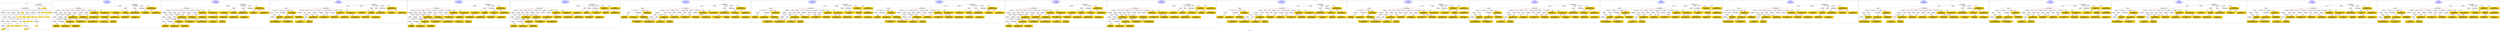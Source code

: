 digraph n0 {
fontcolor="blue"
remincross="true"
label="s28-wildlife-art.csv"
subgraph cluster_0 {
label="1-correct model"
n2[style="filled",color="white",fillcolor="lightgray",label="E12_Production1"];
n3[style="filled",color="white",fillcolor="lightgray",label="E21_Person1"];
n4[style="filled",color="white",fillcolor="lightgray",label="E55_Type2"];
n5[style="filled",color="white",fillcolor="lightgray",label="E53_Place1"];
n6[style="filled",color="white",fillcolor="lightgray",label="E69_Death1"];
n7[style="filled",color="white",fillcolor="lightgray",label="E74_Group1"];
n8[style="filled",color="white",fillcolor="lightgray",label="E82_Actor_Appellation1"];
n9[style="filled",color="white",fillcolor="lightgray",label="E67_Birth1"];
n10[shape="plaintext",style="filled",fillcolor="gold",label="Maker_URI"];
n11[style="filled",color="white",fillcolor="lightgray",label="E22_Man-Made_Object1"];
n12[style="filled",color="white",fillcolor="lightgray",label="E35_Title1"];
n13[style="filled",color="white",fillcolor="lightgray",label="E8_Acquisition1"];
n14[style="filled",color="white",fillcolor="lightgray",label="E55_Type1"];
n15[shape="plaintext",style="filled",fillcolor="gold",label="Description"];
n16[style="filled",color="white",fillcolor="lightgray",label="E54_Dimension1"];
n17[style="filled",color="white",fillcolor="lightgray",label="E40_Legal_Body1"];
n18[style="filled",color="white",fillcolor="lightgray",label="E53_Place2"];
n19[shape="plaintext",style="filled",fillcolor="gold",label="Object_URI"];
n20[style="filled",color="white",fillcolor="lightgray",label="E33_Linguistic_Object2"];
n21[style="filled",color="white",fillcolor="lightgray",label="E55_Type3"];
n22[shape="plaintext",style="filled",fillcolor="gold",label="Collector Information"];
n23[shape="plaintext",style="filled",fillcolor="gold",label="Title"];
n24[shape="plaintext",style="filled",fillcolor="gold",label="Owner"];
n25[style="filled",color="white",fillcolor="lightgray",label="E48_Place_Name1"];
n26[shape="plaintext",style="filled",fillcolor="gold",label="Place Made"];
n27[style="filled",color="white",fillcolor="lightgray",label="E52_Time-Span1"];
n28[shape="plaintext",style="filled",fillcolor="gold",label="Maker Birth Date"];
n29[style="filled",color="white",fillcolor="lightgray",label="E52_Time-Span2"];
n30[shape="plaintext",style="filled",fillcolor="gold",label="Maker Death Date"];
n31[shape="plaintext",style="filled",fillcolor="gold",label="Home Location URI"];
n32[shape="plaintext",style="filled",fillcolor="gold",label="Measurements"];
n33[shape="plaintext",style="filled",fillcolor="gold",label="Category_URI"];
n34[shape="plaintext",style="filled",fillcolor="gold",label="Category"];
n35[shape="plaintext",style="filled",fillcolor="gold",label="Materials_URI"];
n36[shape="plaintext",style="filled",fillcolor="gold",label="Materials"];
n37[shape="plaintext",style="filled",fillcolor="gold",label="Collector_Information_typeURI"];
n38[shape="plaintext",style="filled",fillcolor="gold",label="Nationality_URI"];
n39[shape="plaintext",style="filled",fillcolor="gold",label="Nationality"];
n40[shape="plaintext",style="filled",fillcolor="gold",label="Maker_Appellation_URI"];
n41[shape="plaintext",style="filled",fillcolor="gold",label="Maker"];
n42[shape="plaintext",style="filled",fillcolor="gold",label="Credit Line"];
n43[shape="plaintext",style="filled",fillcolor="gold",label="How Acquired?"];
n44[shape="plaintext",style="filled",fillcolor="gold",label="Acquisition_URI"];
}
subgraph cluster_1 {
label="candidate 0\nlink coherence:0.6923076923076923\nnode coherence:0.775\nconfidence:0.4099362749609602\nmapping score:0.4384570191898853\ncost:137.99885\n-precision:0.54-recall:0.5"
n46[style="filled",color="white",fillcolor="lightgray",label="E12_Production1"];
n47[style="filled",color="white",fillcolor="lightgray",label="E21_Person1"];
n48[style="filled",color="white",fillcolor="lightgray",label="E52_Time-Span2"];
n49[style="filled",color="white",fillcolor="lightgray",label="E55_Type1"];
n50[style="filled",color="white",fillcolor="lightgray",label="E74_Group1"];
n51[style="filled",color="white",fillcolor="lightgray",label="E82_Actor_Appellation1"];
n52[style="filled",color="white",fillcolor="lightgray",label="E22_Man-Made_Object1"];
n53[style="filled",color="white",fillcolor="lightgray",label="E30_Right1"];
n54[style="filled",color="white",fillcolor="lightgray",label="E35_Title1"];
n55[style="filled",color="white",fillcolor="lightgray",label="E38_Image1"];
n56[style="filled",color="white",fillcolor="lightgray",label="E54_Dimension1"];
n57[style="filled",color="white",fillcolor="lightgray",label="E78_Collection1"];
n58[style="filled",color="white",fillcolor="lightgray",label="E8_Acquisition1"];
n59[style="filled",color="white",fillcolor="lightgray",label="E33_Linguistic_Object1"];
n60[style="filled",color="white",fillcolor="lightgray",label="E55_Type2"];
n61[style="filled",color="white",fillcolor="lightgray",label="E55_Type3"];
n62[style="filled",color="white",fillcolor="lightgray",label="E33_Linguistic_Object2"];
n63[shape="plaintext",style="filled",fillcolor="gold",label="Materials\n[E29_Design_or_Procedure,P3_has_note,0.358]\n[E55_Type,label,0.299]\n[E57_Material,label,0.209]\n[E57_Material,classLink,0.134]"];
n64[shape="plaintext",style="filled",fillcolor="gold",label="Maker Death Date\n[E52_Time-Span,P82b_end_of_the_end,0.541]\n[E52_Time-Span,P82_at_some_time_within,0.256]\n[E12_Production,P3_has_note,0.138]\n[E35_Title,label,0.065]"];
n65[shape="plaintext",style="filled",fillcolor="gold",label="Owner\n[E30_Right,P3_has_note,0.368]\n[E8_Acquisition,P3_has_note,0.314]\n[E40_Legal_Body,label,0.177]\n[E22_Man-Made_Object,P3_has_note,0.141]"];
n66[shape="plaintext",style="filled",fillcolor="gold",label="Category\n[E55_Type,label,0.446]\n[E33_Linguistic_Object,P3_has_note,0.193]\n[E55_Type,classLink,0.189]\n[E22_Man-Made_Object,P3_has_note,0.172]"];
n67[shape="plaintext",style="filled",fillcolor="gold",label="Object_URI\n[E22_Man-Made_Object,classLink,0.578]\n[E78_Collection,classLink,0.172]\n[E38_Image,classLink,0.149]\n[E21_Person,classLink,0.101]"];
n68[shape="plaintext",style="filled",fillcolor="gold",label="Place Made\n[E33_Linguistic_Object,P3_has_note,0.322]\n[E74_Group,label,0.275]\n[E12_Production,P3_has_note,0.23]\n[E35_Title,label,0.173]"];
n69[shape="plaintext",style="filled",fillcolor="gold",label="Collector Information\n[E30_Right,P3_has_note,0.262]\n[E22_Man-Made_Object,P3_has_note,0.256]\n[E8_Acquisition,P3_has_note,0.25]\n[E33_Linguistic_Object,P3_has_note,0.232]"];
n70[shape="plaintext",style="filled",fillcolor="gold",label="Materials_URI\n[E55_Type,classLink,0.401]\n[E57_Material,classLink,0.347]\n[E74_Group,classLink,0.202]\n[E55_Type,label,0.05]"];
n71[shape="plaintext",style="filled",fillcolor="gold",label="Acquisition_URI\n[E22_Man-Made_Object,classLink,0.526]\n[E78_Collection,classLink,0.193]\n[E38_Image,classLink,0.168]\n[E21_Person,classLink,0.113]"];
n72[shape="plaintext",style="filled",fillcolor="gold",label="Measurements\n[E54_Dimension,P3_has_note,0.568]\n[E22_Man-Made_Object,P3_has_note,0.146]\n[E22_Man-Made_Object,classLink,0.143]\n[E34_Inscription,P3_has_note,0.143]"];
n73[shape="plaintext",style="filled",fillcolor="gold",label="Maker\n[E82_Actor_Appellation,label,0.344]\n[E8_Acquisition,P3_has_note,0.251]\n[E33_Linguistic_Object,P3_has_note,0.207]\n[E30_Right,P3_has_note,0.198]"];
n74[shape="plaintext",style="filled",fillcolor="gold",label="Maker_Appellation_URI\n[E82_Actor_Appellation,classLink,0.762]\n[E21_Person,classLink,0.105]\n[E39_Actor,classLink,0.083]\n[E78_Collection,classLink,0.049]"];
n75[shape="plaintext",style="filled",fillcolor="gold",label="Maker_URI\n[E21_Person,classLink,0.338]\n[E39_Actor,classLink,0.281]\n[E82_Actor_Appellation,classLink,0.247]\n[E78_Collection,classLink,0.135]"];
n76[shape="plaintext",style="filled",fillcolor="gold",label="Credit Line\n[E8_Acquisition,P3_has_note,0.373]\n[E30_Right,P3_has_note,0.304]\n[E33_Linguistic_Object,P3_has_note,0.161]\n[E22_Man-Made_Object,P3_has_note,0.161]"];
n77[shape="plaintext",style="filled",fillcolor="gold",label="Collector_Information_typeURI\n[E55_Type,classLink,0.962]\n[E22_Man-Made_Object,P3_has_note,0.014]\n[E73_Information_Object,P3_has_note,0.012]\n[E33_Linguistic_Object,P3_has_note,0.012]"];
n78[shape="plaintext",style="filled",fillcolor="gold",label="Nationality\n[E44_Place_Appellation,label,0.573]\n[E12_Production,P3_has_note,0.252]\n[E33_Linguistic_Object,P3_has_note,0.107]\n[E39_Actor,P3_has_note,0.068]"];
n79[shape="plaintext",style="filled",fillcolor="gold",label="Category_URI\n[E55_Type,classLink,0.533]\n[E55_Type,label,0.181]\n[E74_Group,classLink,0.158]\n[E57_Material,classLink,0.128]"];
n80[shape="plaintext",style="filled",fillcolor="gold",label="Title\n[E22_Man-Made_Object,P3_has_note,0.356]\n[E73_Information_Object,P3_has_note,0.274]\n[E33_Linguistic_Object,P3_has_note,0.208]\n[E35_Title,label,0.162]"];
n81[shape="plaintext",style="filled",fillcolor="gold",label="Home Location URI\n[E78_Collection,classLink,0.299]\n[E22_Man-Made_Object,classLink,0.267]\n[E38_Image,classLink,0.26]\n[E21_Person,classLink,0.175]"];
n82[shape="plaintext",style="filled",fillcolor="gold",label="How Acquired?\n[E8_Acquisition,P3_has_note,0.474]\n[E30_Right,P3_has_note,0.328]\n[E40_Legal_Body,label,0.108]\n[E22_Man-Made_Object,P3_has_note,0.089]"];
n83[shape="plaintext",style="filled",fillcolor="gold",label="Maker Birth Date\n[E52_Time-Span,P82_at_some_time_within,0.379]\n[E52_Time-Span,P82b_end_of_the_end,0.297]\n[E52_Time-Span,P82a_begin_of_the_begin,0.188]\n[E12_Production,P3_has_note,0.136]"];
n84[shape="plaintext",style="filled",fillcolor="gold",label="Nationality_URI\n[E74_Group,classLink,0.681]\n[E55_Type,classLink,0.151]\n[E57_Material,classLink,0.142]\n[E55_Type,label,0.026]"];
n85[shape="plaintext",style="filled",fillcolor="gold",label="Description\n[E22_Man-Made_Object,P3_has_note,0.345]\n[E73_Information_Object,P3_has_note,0.282]\n[E33_Linguistic_Object,P3_has_note,0.193]\n[E35_Title,label,0.179]"];
}
subgraph cluster_2 {
label="candidate 1\nlink coherence:0.6923076923076923\nnode coherence:0.775\nconfidence:0.4064455550442442\nmapping score:0.43729344588431324\ncost:236.99886\n-precision:0.54-recall:0.5"
n87[style="filled",color="white",fillcolor="lightgray",label="E12_Production1"];
n88[style="filled",color="white",fillcolor="lightgray",label="E21_Person1"];
n89[style="filled",color="white",fillcolor="lightgray",label="E52_Time-Span2"];
n90[style="filled",color="white",fillcolor="lightgray",label="E55_Type1"];
n91[style="filled",color="white",fillcolor="lightgray",label="E74_Group1"];
n92[style="filled",color="white",fillcolor="lightgray",label="E82_Actor_Appellation1"];
n93[style="filled",color="white",fillcolor="lightgray",label="E22_Man-Made_Object1"];
n94[style="filled",color="white",fillcolor="lightgray",label="E21_Person2"];
n95[style="filled",color="white",fillcolor="lightgray",label="E30_Right1"];
n96[style="filled",color="white",fillcolor="lightgray",label="E35_Title1"];
n97[style="filled",color="white",fillcolor="lightgray",label="E38_Image1"];
n98[style="filled",color="white",fillcolor="lightgray",label="E54_Dimension1"];
n99[style="filled",color="white",fillcolor="lightgray",label="E8_Acquisition1"];
n100[style="filled",color="white",fillcolor="lightgray",label="E33_Linguistic_Object1"];
n101[style="filled",color="white",fillcolor="lightgray",label="E55_Type2"];
n102[style="filled",color="white",fillcolor="lightgray",label="E55_Type3"];
n103[style="filled",color="white",fillcolor="lightgray",label="E33_Linguistic_Object2"];
n104[shape="plaintext",style="filled",fillcolor="gold",label="Materials\n[E29_Design_or_Procedure,P3_has_note,0.358]\n[E55_Type,label,0.299]\n[E57_Material,label,0.209]\n[E57_Material,classLink,0.134]"];
n105[shape="plaintext",style="filled",fillcolor="gold",label="Maker Death Date\n[E52_Time-Span,P82b_end_of_the_end,0.541]\n[E52_Time-Span,P82_at_some_time_within,0.256]\n[E12_Production,P3_has_note,0.138]\n[E35_Title,label,0.065]"];
n106[shape="plaintext",style="filled",fillcolor="gold",label="Owner\n[E30_Right,P3_has_note,0.368]\n[E8_Acquisition,P3_has_note,0.314]\n[E40_Legal_Body,label,0.177]\n[E22_Man-Made_Object,P3_has_note,0.141]"];
n107[shape="plaintext",style="filled",fillcolor="gold",label="Category\n[E55_Type,label,0.446]\n[E33_Linguistic_Object,P3_has_note,0.193]\n[E55_Type,classLink,0.189]\n[E22_Man-Made_Object,P3_has_note,0.172]"];
n108[shape="plaintext",style="filled",fillcolor="gold",label="Object_URI\n[E22_Man-Made_Object,classLink,0.578]\n[E78_Collection,classLink,0.172]\n[E38_Image,classLink,0.149]\n[E21_Person,classLink,0.101]"];
n109[shape="plaintext",style="filled",fillcolor="gold",label="Place Made\n[E33_Linguistic_Object,P3_has_note,0.322]\n[E74_Group,label,0.275]\n[E12_Production,P3_has_note,0.23]\n[E35_Title,label,0.173]"];
n110[shape="plaintext",style="filled",fillcolor="gold",label="Collector Information\n[E30_Right,P3_has_note,0.262]\n[E22_Man-Made_Object,P3_has_note,0.256]\n[E8_Acquisition,P3_has_note,0.25]\n[E33_Linguistic_Object,P3_has_note,0.232]"];
n111[shape="plaintext",style="filled",fillcolor="gold",label="Materials_URI\n[E55_Type,classLink,0.401]\n[E57_Material,classLink,0.347]\n[E74_Group,classLink,0.202]\n[E55_Type,label,0.05]"];
n112[shape="plaintext",style="filled",fillcolor="gold",label="Measurements\n[E54_Dimension,P3_has_note,0.568]\n[E22_Man-Made_Object,P3_has_note,0.146]\n[E22_Man-Made_Object,classLink,0.143]\n[E34_Inscription,P3_has_note,0.143]"];
n113[shape="plaintext",style="filled",fillcolor="gold",label="Maker\n[E82_Actor_Appellation,label,0.344]\n[E8_Acquisition,P3_has_note,0.251]\n[E33_Linguistic_Object,P3_has_note,0.207]\n[E30_Right,P3_has_note,0.198]"];
n114[shape="plaintext",style="filled",fillcolor="gold",label="Maker_Appellation_URI\n[E82_Actor_Appellation,classLink,0.762]\n[E21_Person,classLink,0.105]\n[E39_Actor,classLink,0.083]\n[E78_Collection,classLink,0.049]"];
n115[shape="plaintext",style="filled",fillcolor="gold",label="Maker_URI\n[E21_Person,classLink,0.338]\n[E39_Actor,classLink,0.281]\n[E82_Actor_Appellation,classLink,0.247]\n[E78_Collection,classLink,0.135]"];
n116[shape="plaintext",style="filled",fillcolor="gold",label="Credit Line\n[E8_Acquisition,P3_has_note,0.373]\n[E30_Right,P3_has_note,0.304]\n[E33_Linguistic_Object,P3_has_note,0.161]\n[E22_Man-Made_Object,P3_has_note,0.161]"];
n117[shape="plaintext",style="filled",fillcolor="gold",label="Acquisition_URI\n[E22_Man-Made_Object,classLink,0.526]\n[E78_Collection,classLink,0.193]\n[E38_Image,classLink,0.168]\n[E21_Person,classLink,0.113]"];
n118[shape="plaintext",style="filled",fillcolor="gold",label="Collector_Information_typeURI\n[E55_Type,classLink,0.962]\n[E22_Man-Made_Object,P3_has_note,0.014]\n[E73_Information_Object,P3_has_note,0.012]\n[E33_Linguistic_Object,P3_has_note,0.012]"];
n119[shape="plaintext",style="filled",fillcolor="gold",label="Nationality\n[E44_Place_Appellation,label,0.573]\n[E12_Production,P3_has_note,0.252]\n[E33_Linguistic_Object,P3_has_note,0.107]\n[E39_Actor,P3_has_note,0.068]"];
n120[shape="plaintext",style="filled",fillcolor="gold",label="Category_URI\n[E55_Type,classLink,0.533]\n[E55_Type,label,0.181]\n[E74_Group,classLink,0.158]\n[E57_Material,classLink,0.128]"];
n121[shape="plaintext",style="filled",fillcolor="gold",label="Title\n[E22_Man-Made_Object,P3_has_note,0.356]\n[E73_Information_Object,P3_has_note,0.274]\n[E33_Linguistic_Object,P3_has_note,0.208]\n[E35_Title,label,0.162]"];
n122[shape="plaintext",style="filled",fillcolor="gold",label="Home Location URI\n[E78_Collection,classLink,0.299]\n[E22_Man-Made_Object,classLink,0.267]\n[E38_Image,classLink,0.26]\n[E21_Person,classLink,0.175]"];
n123[shape="plaintext",style="filled",fillcolor="gold",label="How Acquired?\n[E8_Acquisition,P3_has_note,0.474]\n[E30_Right,P3_has_note,0.328]\n[E40_Legal_Body,label,0.108]\n[E22_Man-Made_Object,P3_has_note,0.089]"];
n124[shape="plaintext",style="filled",fillcolor="gold",label="Maker Birth Date\n[E52_Time-Span,P82_at_some_time_within,0.379]\n[E52_Time-Span,P82b_end_of_the_end,0.297]\n[E52_Time-Span,P82a_begin_of_the_begin,0.188]\n[E12_Production,P3_has_note,0.136]"];
n125[shape="plaintext",style="filled",fillcolor="gold",label="Nationality_URI\n[E74_Group,classLink,0.681]\n[E55_Type,classLink,0.151]\n[E57_Material,classLink,0.142]\n[E55_Type,label,0.026]"];
n126[shape="plaintext",style="filled",fillcolor="gold",label="Description\n[E22_Man-Made_Object,P3_has_note,0.345]\n[E73_Information_Object,P3_has_note,0.282]\n[E33_Linguistic_Object,P3_has_note,0.193]\n[E35_Title,label,0.179]"];
}
subgraph cluster_3 {
label="candidate 10\nlink coherence:0.675\nnode coherence:0.775\nconfidence:0.4003631889057054\nmapping score:0.43526599050480036\ncost:237.99893\n-precision:0.6-recall:0.57"
n128[style="filled",color="white",fillcolor="lightgray",label="E12_Production1"];
n129[style="filled",color="white",fillcolor="lightgray",label="E55_Type1"];
n130[style="filled",color="white",fillcolor="lightgray",label="E21_Person1"];
n131[style="filled",color="white",fillcolor="lightgray",label="E67_Birth1"];
n132[style="filled",color="white",fillcolor="lightgray",label="E74_Group1"];
n133[style="filled",color="white",fillcolor="lightgray",label="E82_Actor_Appellation1"];
n134[style="filled",color="white",fillcolor="lightgray",label="E22_Man-Made_Object1"];
n135[style="filled",color="white",fillcolor="lightgray",label="E35_Title1"];
n136[style="filled",color="white",fillcolor="lightgray",label="E38_Image1"];
n137[style="filled",color="white",fillcolor="lightgray",label="E40_Legal_Body1"];
n138[style="filled",color="white",fillcolor="lightgray",label="E54_Dimension1"];
n139[style="filled",color="white",fillcolor="lightgray",label="E78_Collection1"];
n140[style="filled",color="white",fillcolor="lightgray",label="E8_Acquisition1"];
n141[style="filled",color="white",fillcolor="lightgray",label="E33_Linguistic_Object1"];
n142[style="filled",color="white",fillcolor="lightgray",label="E55_Type2"];
n143[style="filled",color="white",fillcolor="lightgray",label="E55_Type3"];
n144[style="filled",color="white",fillcolor="lightgray",label="E52_Time-Span1"];
n145[style="filled",color="white",fillcolor="lightgray",label="E33_Linguistic_Object2"];
n146[shape="plaintext",style="filled",fillcolor="gold",label="Materials\n[E29_Design_or_Procedure,P3_has_note,0.358]\n[E55_Type,label,0.299]\n[E57_Material,label,0.209]\n[E57_Material,classLink,0.134]"];
n147[shape="plaintext",style="filled",fillcolor="gold",label="Maker Birth Date\n[E52_Time-Span,P82_at_some_time_within,0.379]\n[E52_Time-Span,P82b_end_of_the_end,0.297]\n[E52_Time-Span,P82a_begin_of_the_begin,0.188]\n[E12_Production,P3_has_note,0.136]"];
n148[shape="plaintext",style="filled",fillcolor="gold",label="How Acquired?\n[E8_Acquisition,P3_has_note,0.474]\n[E30_Right,P3_has_note,0.328]\n[E40_Legal_Body,label,0.108]\n[E22_Man-Made_Object,P3_has_note,0.089]"];
n149[shape="plaintext",style="filled",fillcolor="gold",label="Owner\n[E30_Right,P3_has_note,0.368]\n[E8_Acquisition,P3_has_note,0.314]\n[E40_Legal_Body,label,0.177]\n[E22_Man-Made_Object,P3_has_note,0.141]"];
n150[shape="plaintext",style="filled",fillcolor="gold",label="Category\n[E55_Type,label,0.446]\n[E33_Linguistic_Object,P3_has_note,0.193]\n[E55_Type,classLink,0.189]\n[E22_Man-Made_Object,P3_has_note,0.172]"];
n151[shape="plaintext",style="filled",fillcolor="gold",label="Object_URI\n[E22_Man-Made_Object,classLink,0.578]\n[E78_Collection,classLink,0.172]\n[E38_Image,classLink,0.149]\n[E21_Person,classLink,0.101]"];
n152[shape="plaintext",style="filled",fillcolor="gold",label="Place Made\n[E33_Linguistic_Object,P3_has_note,0.322]\n[E74_Group,label,0.275]\n[E12_Production,P3_has_note,0.23]\n[E35_Title,label,0.173]"];
n153[shape="plaintext",style="filled",fillcolor="gold",label="Collector Information\n[E30_Right,P3_has_note,0.262]\n[E22_Man-Made_Object,P3_has_note,0.256]\n[E8_Acquisition,P3_has_note,0.25]\n[E33_Linguistic_Object,P3_has_note,0.232]"];
n154[shape="plaintext",style="filled",fillcolor="gold",label="Materials_URI\n[E55_Type,classLink,0.401]\n[E57_Material,classLink,0.347]\n[E74_Group,classLink,0.202]\n[E55_Type,label,0.05]"];
n155[shape="plaintext",style="filled",fillcolor="gold",label="Acquisition_URI\n[E22_Man-Made_Object,classLink,0.526]\n[E78_Collection,classLink,0.193]\n[E38_Image,classLink,0.168]\n[E21_Person,classLink,0.113]"];
n156[shape="plaintext",style="filled",fillcolor="gold",label="Measurements\n[E54_Dimension,P3_has_note,0.568]\n[E22_Man-Made_Object,P3_has_note,0.146]\n[E22_Man-Made_Object,classLink,0.143]\n[E34_Inscription,P3_has_note,0.143]"];
n157[shape="plaintext",style="filled",fillcolor="gold",label="Maker\n[E82_Actor_Appellation,label,0.344]\n[E8_Acquisition,P3_has_note,0.251]\n[E33_Linguistic_Object,P3_has_note,0.207]\n[E30_Right,P3_has_note,0.198]"];
n158[shape="plaintext",style="filled",fillcolor="gold",label="Maker_Appellation_URI\n[E82_Actor_Appellation,classLink,0.762]\n[E21_Person,classLink,0.105]\n[E39_Actor,classLink,0.083]\n[E78_Collection,classLink,0.049]"];
n159[shape="plaintext",style="filled",fillcolor="gold",label="Maker_URI\n[E21_Person,classLink,0.338]\n[E39_Actor,classLink,0.281]\n[E82_Actor_Appellation,classLink,0.247]\n[E78_Collection,classLink,0.135]"];
n160[shape="plaintext",style="filled",fillcolor="gold",label="Credit Line\n[E8_Acquisition,P3_has_note,0.373]\n[E30_Right,P3_has_note,0.304]\n[E33_Linguistic_Object,P3_has_note,0.161]\n[E22_Man-Made_Object,P3_has_note,0.161]"];
n161[shape="plaintext",style="filled",fillcolor="gold",label="Collector_Information_typeURI\n[E55_Type,classLink,0.962]\n[E22_Man-Made_Object,P3_has_note,0.014]\n[E73_Information_Object,P3_has_note,0.012]\n[E33_Linguistic_Object,P3_has_note,0.012]"];
n162[shape="plaintext",style="filled",fillcolor="gold",label="Nationality\n[E44_Place_Appellation,label,0.573]\n[E12_Production,P3_has_note,0.252]\n[E33_Linguistic_Object,P3_has_note,0.107]\n[E39_Actor,P3_has_note,0.068]"];
n163[shape="plaintext",style="filled",fillcolor="gold",label="Category_URI\n[E55_Type,classLink,0.533]\n[E55_Type,label,0.181]\n[E74_Group,classLink,0.158]\n[E57_Material,classLink,0.128]"];
n164[shape="plaintext",style="filled",fillcolor="gold",label="Maker Death Date\n[E52_Time-Span,P82b_end_of_the_end,0.541]\n[E52_Time-Span,P82_at_some_time_within,0.256]\n[E12_Production,P3_has_note,0.138]\n[E35_Title,label,0.065]"];
n165[shape="plaintext",style="filled",fillcolor="gold",label="Title\n[E22_Man-Made_Object,P3_has_note,0.356]\n[E73_Information_Object,P3_has_note,0.274]\n[E33_Linguistic_Object,P3_has_note,0.208]\n[E35_Title,label,0.162]"];
n166[shape="plaintext",style="filled",fillcolor="gold",label="Home Location URI\n[E78_Collection,classLink,0.299]\n[E22_Man-Made_Object,classLink,0.267]\n[E38_Image,classLink,0.26]\n[E21_Person,classLink,0.175]"];
n167[shape="plaintext",style="filled",fillcolor="gold",label="Nationality_URI\n[E74_Group,classLink,0.681]\n[E55_Type,classLink,0.151]\n[E57_Material,classLink,0.142]\n[E55_Type,label,0.026]"];
n168[shape="plaintext",style="filled",fillcolor="gold",label="Description\n[E22_Man-Made_Object,P3_has_note,0.345]\n[E73_Information_Object,P3_has_note,0.282]\n[E33_Linguistic_Object,P3_has_note,0.193]\n[E35_Title,label,0.179]"];
}
subgraph cluster_4 {
label="candidate 11\nlink coherence:0.6666666666666666\nnode coherence:0.775\nconfidence:0.4099362749609602\nmapping score:0.4384570191898853\ncost:137.99887\n-precision:0.51-recall:0.48"
n170[style="filled",color="white",fillcolor="lightgray",label="E12_Production1"];
n171[style="filled",color="white",fillcolor="lightgray",label="E21_Person1"];
n172[style="filled",color="white",fillcolor="lightgray",label="E52_Time-Span2"];
n173[style="filled",color="white",fillcolor="lightgray",label="E55_Type1"];
n174[style="filled",color="white",fillcolor="lightgray",label="E74_Group1"];
n175[style="filled",color="white",fillcolor="lightgray",label="E82_Actor_Appellation1"];
n176[style="filled",color="white",fillcolor="lightgray",label="E22_Man-Made_Object1"];
n177[style="filled",color="white",fillcolor="lightgray",label="E30_Right1"];
n178[style="filled",color="white",fillcolor="lightgray",label="E35_Title1"];
n179[style="filled",color="white",fillcolor="lightgray",label="E38_Image1"];
n180[style="filled",color="white",fillcolor="lightgray",label="E54_Dimension1"];
n181[style="filled",color="white",fillcolor="lightgray",label="E55_Type3"];
n182[style="filled",color="white",fillcolor="lightgray",label="E78_Collection1"];
n183[style="filled",color="white",fillcolor="lightgray",label="E8_Acquisition1"];
n184[style="filled",color="white",fillcolor="lightgray",label="E33_Linguistic_Object1"];
n185[style="filled",color="white",fillcolor="lightgray",label="E55_Type2"];
n186[style="filled",color="white",fillcolor="lightgray",label="E33_Linguistic_Object2"];
n187[shape="plaintext",style="filled",fillcolor="gold",label="Materials\n[E29_Design_or_Procedure,P3_has_note,0.358]\n[E55_Type,label,0.299]\n[E57_Material,label,0.209]\n[E57_Material,classLink,0.134]"];
n188[shape="plaintext",style="filled",fillcolor="gold",label="Maker Death Date\n[E52_Time-Span,P82b_end_of_the_end,0.541]\n[E52_Time-Span,P82_at_some_time_within,0.256]\n[E12_Production,P3_has_note,0.138]\n[E35_Title,label,0.065]"];
n189[shape="plaintext",style="filled",fillcolor="gold",label="Owner\n[E30_Right,P3_has_note,0.368]\n[E8_Acquisition,P3_has_note,0.314]\n[E40_Legal_Body,label,0.177]\n[E22_Man-Made_Object,P3_has_note,0.141]"];
n190[shape="plaintext",style="filled",fillcolor="gold",label="Category\n[E55_Type,label,0.446]\n[E33_Linguistic_Object,P3_has_note,0.193]\n[E55_Type,classLink,0.189]\n[E22_Man-Made_Object,P3_has_note,0.172]"];
n191[shape="plaintext",style="filled",fillcolor="gold",label="Object_URI\n[E22_Man-Made_Object,classLink,0.578]\n[E78_Collection,classLink,0.172]\n[E38_Image,classLink,0.149]\n[E21_Person,classLink,0.101]"];
n192[shape="plaintext",style="filled",fillcolor="gold",label="Place Made\n[E33_Linguistic_Object,P3_has_note,0.322]\n[E74_Group,label,0.275]\n[E12_Production,P3_has_note,0.23]\n[E35_Title,label,0.173]"];
n193[shape="plaintext",style="filled",fillcolor="gold",label="Collector Information\n[E30_Right,P3_has_note,0.262]\n[E22_Man-Made_Object,P3_has_note,0.256]\n[E8_Acquisition,P3_has_note,0.25]\n[E33_Linguistic_Object,P3_has_note,0.232]"];
n194[shape="plaintext",style="filled",fillcolor="gold",label="Materials_URI\n[E55_Type,classLink,0.401]\n[E57_Material,classLink,0.347]\n[E74_Group,classLink,0.202]\n[E55_Type,label,0.05]"];
n195[shape="plaintext",style="filled",fillcolor="gold",label="Acquisition_URI\n[E22_Man-Made_Object,classLink,0.526]\n[E78_Collection,classLink,0.193]\n[E38_Image,classLink,0.168]\n[E21_Person,classLink,0.113]"];
n196[shape="plaintext",style="filled",fillcolor="gold",label="Measurements\n[E54_Dimension,P3_has_note,0.568]\n[E22_Man-Made_Object,P3_has_note,0.146]\n[E22_Man-Made_Object,classLink,0.143]\n[E34_Inscription,P3_has_note,0.143]"];
n197[shape="plaintext",style="filled",fillcolor="gold",label="Maker\n[E82_Actor_Appellation,label,0.344]\n[E8_Acquisition,P3_has_note,0.251]\n[E33_Linguistic_Object,P3_has_note,0.207]\n[E30_Right,P3_has_note,0.198]"];
n198[shape="plaintext",style="filled",fillcolor="gold",label="Maker_Appellation_URI\n[E82_Actor_Appellation,classLink,0.762]\n[E21_Person,classLink,0.105]\n[E39_Actor,classLink,0.083]\n[E78_Collection,classLink,0.049]"];
n199[shape="plaintext",style="filled",fillcolor="gold",label="Maker_URI\n[E21_Person,classLink,0.338]\n[E39_Actor,classLink,0.281]\n[E82_Actor_Appellation,classLink,0.247]\n[E78_Collection,classLink,0.135]"];
n200[shape="plaintext",style="filled",fillcolor="gold",label="Credit Line\n[E8_Acquisition,P3_has_note,0.373]\n[E30_Right,P3_has_note,0.304]\n[E33_Linguistic_Object,P3_has_note,0.161]\n[E22_Man-Made_Object,P3_has_note,0.161]"];
n201[shape="plaintext",style="filled",fillcolor="gold",label="Collector_Information_typeURI\n[E55_Type,classLink,0.962]\n[E22_Man-Made_Object,P3_has_note,0.014]\n[E73_Information_Object,P3_has_note,0.012]\n[E33_Linguistic_Object,P3_has_note,0.012]"];
n202[shape="plaintext",style="filled",fillcolor="gold",label="Nationality\n[E44_Place_Appellation,label,0.573]\n[E12_Production,P3_has_note,0.252]\n[E33_Linguistic_Object,P3_has_note,0.107]\n[E39_Actor,P3_has_note,0.068]"];
n203[shape="plaintext",style="filled",fillcolor="gold",label="Category_URI\n[E55_Type,classLink,0.533]\n[E55_Type,label,0.181]\n[E74_Group,classLink,0.158]\n[E57_Material,classLink,0.128]"];
n204[shape="plaintext",style="filled",fillcolor="gold",label="Title\n[E22_Man-Made_Object,P3_has_note,0.356]\n[E73_Information_Object,P3_has_note,0.274]\n[E33_Linguistic_Object,P3_has_note,0.208]\n[E35_Title,label,0.162]"];
n205[shape="plaintext",style="filled",fillcolor="gold",label="Home Location URI\n[E78_Collection,classLink,0.299]\n[E22_Man-Made_Object,classLink,0.267]\n[E38_Image,classLink,0.26]\n[E21_Person,classLink,0.175]"];
n206[shape="plaintext",style="filled",fillcolor="gold",label="How Acquired?\n[E8_Acquisition,P3_has_note,0.474]\n[E30_Right,P3_has_note,0.328]\n[E40_Legal_Body,label,0.108]\n[E22_Man-Made_Object,P3_has_note,0.089]"];
n207[shape="plaintext",style="filled",fillcolor="gold",label="Maker Birth Date\n[E52_Time-Span,P82_at_some_time_within,0.379]\n[E52_Time-Span,P82b_end_of_the_end,0.297]\n[E52_Time-Span,P82a_begin_of_the_begin,0.188]\n[E12_Production,P3_has_note,0.136]"];
n208[shape="plaintext",style="filled",fillcolor="gold",label="Nationality_URI\n[E74_Group,classLink,0.681]\n[E55_Type,classLink,0.151]\n[E57_Material,classLink,0.142]\n[E55_Type,label,0.026]"];
n209[shape="plaintext",style="filled",fillcolor="gold",label="Description\n[E22_Man-Made_Object,P3_has_note,0.345]\n[E73_Information_Object,P3_has_note,0.282]\n[E33_Linguistic_Object,P3_has_note,0.193]\n[E35_Title,label,0.179]"];
}
subgraph cluster_5 {
label="candidate 12\nlink coherence:0.6666666666666666\nnode coherence:0.775\nconfidence:0.4099362749609602\nmapping score:0.4384570191898853\ncost:137.99893\n-precision:0.49-recall:0.45"
n211[style="filled",color="white",fillcolor="lightgray",label="E12_Production1"];
n212[style="filled",color="white",fillcolor="lightgray",label="E21_Person1"];
n213[style="filled",color="white",fillcolor="lightgray",label="E52_Time-Span2"];
n214[style="filled",color="white",fillcolor="lightgray",label="E74_Group1"];
n215[style="filled",color="white",fillcolor="lightgray",label="E82_Actor_Appellation1"];
n216[style="filled",color="white",fillcolor="lightgray",label="E22_Man-Made_Object1"];
n217[style="filled",color="white",fillcolor="lightgray",label="E30_Right1"];
n218[style="filled",color="white",fillcolor="lightgray",label="E35_Title1"];
n219[style="filled",color="white",fillcolor="lightgray",label="E38_Image1"];
n220[style="filled",color="white",fillcolor="lightgray",label="E54_Dimension1"];
n221[style="filled",color="white",fillcolor="lightgray",label="E55_Type3"];
n222[style="filled",color="white",fillcolor="lightgray",label="E78_Collection1"];
n223[style="filled",color="white",fillcolor="lightgray",label="E8_Acquisition1"];
n224[style="filled",color="white",fillcolor="lightgray",label="E33_Linguistic_Object2"];
n225[style="filled",color="white",fillcolor="lightgray",label="E55_Type1"];
n226[style="filled",color="white",fillcolor="lightgray",label="E55_Type2"];
n227[style="filled",color="white",fillcolor="lightgray",label="E33_Linguistic_Object1"];
n228[shape="plaintext",style="filled",fillcolor="gold",label="Materials\n[E29_Design_or_Procedure,P3_has_note,0.358]\n[E55_Type,label,0.299]\n[E57_Material,label,0.209]\n[E57_Material,classLink,0.134]"];
n229[shape="plaintext",style="filled",fillcolor="gold",label="Maker Death Date\n[E52_Time-Span,P82b_end_of_the_end,0.541]\n[E52_Time-Span,P82_at_some_time_within,0.256]\n[E12_Production,P3_has_note,0.138]\n[E35_Title,label,0.065]"];
n230[shape="plaintext",style="filled",fillcolor="gold",label="Owner\n[E30_Right,P3_has_note,0.368]\n[E8_Acquisition,P3_has_note,0.314]\n[E40_Legal_Body,label,0.177]\n[E22_Man-Made_Object,P3_has_note,0.141]"];
n231[shape="plaintext",style="filled",fillcolor="gold",label="Category\n[E55_Type,label,0.446]\n[E33_Linguistic_Object,P3_has_note,0.193]\n[E55_Type,classLink,0.189]\n[E22_Man-Made_Object,P3_has_note,0.172]"];
n232[shape="plaintext",style="filled",fillcolor="gold",label="Object_URI\n[E22_Man-Made_Object,classLink,0.578]\n[E78_Collection,classLink,0.172]\n[E38_Image,classLink,0.149]\n[E21_Person,classLink,0.101]"];
n233[shape="plaintext",style="filled",fillcolor="gold",label="Place Made\n[E33_Linguistic_Object,P3_has_note,0.322]\n[E74_Group,label,0.275]\n[E12_Production,P3_has_note,0.23]\n[E35_Title,label,0.173]"];
n234[shape="plaintext",style="filled",fillcolor="gold",label="Collector Information\n[E30_Right,P3_has_note,0.262]\n[E22_Man-Made_Object,P3_has_note,0.256]\n[E8_Acquisition,P3_has_note,0.25]\n[E33_Linguistic_Object,P3_has_note,0.232]"];
n235[shape="plaintext",style="filled",fillcolor="gold",label="Materials_URI\n[E55_Type,classLink,0.401]\n[E57_Material,classLink,0.347]\n[E74_Group,classLink,0.202]\n[E55_Type,label,0.05]"];
n236[shape="plaintext",style="filled",fillcolor="gold",label="Acquisition_URI\n[E22_Man-Made_Object,classLink,0.526]\n[E78_Collection,classLink,0.193]\n[E38_Image,classLink,0.168]\n[E21_Person,classLink,0.113]"];
n237[shape="plaintext",style="filled",fillcolor="gold",label="Measurements\n[E54_Dimension,P3_has_note,0.568]\n[E22_Man-Made_Object,P3_has_note,0.146]\n[E22_Man-Made_Object,classLink,0.143]\n[E34_Inscription,P3_has_note,0.143]"];
n238[shape="plaintext",style="filled",fillcolor="gold",label="Maker\n[E82_Actor_Appellation,label,0.344]\n[E8_Acquisition,P3_has_note,0.251]\n[E33_Linguistic_Object,P3_has_note,0.207]\n[E30_Right,P3_has_note,0.198]"];
n239[shape="plaintext",style="filled",fillcolor="gold",label="Maker_Appellation_URI\n[E82_Actor_Appellation,classLink,0.762]\n[E21_Person,classLink,0.105]\n[E39_Actor,classLink,0.083]\n[E78_Collection,classLink,0.049]"];
n240[shape="plaintext",style="filled",fillcolor="gold",label="Maker_URI\n[E21_Person,classLink,0.338]\n[E39_Actor,classLink,0.281]\n[E82_Actor_Appellation,classLink,0.247]\n[E78_Collection,classLink,0.135]"];
n241[shape="plaintext",style="filled",fillcolor="gold",label="Credit Line\n[E8_Acquisition,P3_has_note,0.373]\n[E30_Right,P3_has_note,0.304]\n[E33_Linguistic_Object,P3_has_note,0.161]\n[E22_Man-Made_Object,P3_has_note,0.161]"];
n242[shape="plaintext",style="filled",fillcolor="gold",label="Collector_Information_typeURI\n[E55_Type,classLink,0.962]\n[E22_Man-Made_Object,P3_has_note,0.014]\n[E73_Information_Object,P3_has_note,0.012]\n[E33_Linguistic_Object,P3_has_note,0.012]"];
n243[shape="plaintext",style="filled",fillcolor="gold",label="Nationality\n[E44_Place_Appellation,label,0.573]\n[E12_Production,P3_has_note,0.252]\n[E33_Linguistic_Object,P3_has_note,0.107]\n[E39_Actor,P3_has_note,0.068]"];
n244[shape="plaintext",style="filled",fillcolor="gold",label="Category_URI\n[E55_Type,classLink,0.533]\n[E55_Type,label,0.181]\n[E74_Group,classLink,0.158]\n[E57_Material,classLink,0.128]"];
n245[shape="plaintext",style="filled",fillcolor="gold",label="Title\n[E22_Man-Made_Object,P3_has_note,0.356]\n[E73_Information_Object,P3_has_note,0.274]\n[E33_Linguistic_Object,P3_has_note,0.208]\n[E35_Title,label,0.162]"];
n246[shape="plaintext",style="filled",fillcolor="gold",label="Home Location URI\n[E78_Collection,classLink,0.299]\n[E22_Man-Made_Object,classLink,0.267]\n[E38_Image,classLink,0.26]\n[E21_Person,classLink,0.175]"];
n247[shape="plaintext",style="filled",fillcolor="gold",label="How Acquired?\n[E8_Acquisition,P3_has_note,0.474]\n[E30_Right,P3_has_note,0.328]\n[E40_Legal_Body,label,0.108]\n[E22_Man-Made_Object,P3_has_note,0.089]"];
n248[shape="plaintext",style="filled",fillcolor="gold",label="Maker Birth Date\n[E52_Time-Span,P82_at_some_time_within,0.379]\n[E52_Time-Span,P82b_end_of_the_end,0.297]\n[E52_Time-Span,P82a_begin_of_the_begin,0.188]\n[E12_Production,P3_has_note,0.136]"];
n249[shape="plaintext",style="filled",fillcolor="gold",label="Nationality_URI\n[E74_Group,classLink,0.681]\n[E55_Type,classLink,0.151]\n[E57_Material,classLink,0.142]\n[E55_Type,label,0.026]"];
n250[shape="plaintext",style="filled",fillcolor="gold",label="Description\n[E22_Man-Made_Object,P3_has_note,0.345]\n[E73_Information_Object,P3_has_note,0.282]\n[E33_Linguistic_Object,P3_has_note,0.193]\n[E35_Title,label,0.179]"];
}
subgraph cluster_6 {
label="candidate 13\nlink coherence:0.6666666666666666\nnode coherence:0.775\nconfidence:0.4099362749609602\nmapping score:0.4384570191898853\ncost:137.99896\n-precision:0.54-recall:0.5"
n252[style="filled",color="white",fillcolor="lightgray",label="E12_Production1"];
n253[style="filled",color="white",fillcolor="lightgray",label="E52_Time-Span2"];
n254[style="filled",color="white",fillcolor="lightgray",label="E55_Type1"];
n255[style="filled",color="white",fillcolor="lightgray",label="E21_Person1"];
n256[style="filled",color="white",fillcolor="lightgray",label="E74_Group1"];
n257[style="filled",color="white",fillcolor="lightgray",label="E82_Actor_Appellation1"];
n258[style="filled",color="white",fillcolor="lightgray",label="E22_Man-Made_Object1"];
n259[style="filled",color="white",fillcolor="lightgray",label="E30_Right1"];
n260[style="filled",color="white",fillcolor="lightgray",label="E35_Title1"];
n261[style="filled",color="white",fillcolor="lightgray",label="E38_Image1"];
n262[style="filled",color="white",fillcolor="lightgray",label="E54_Dimension1"];
n263[style="filled",color="white",fillcolor="lightgray",label="E55_Type2"];
n264[style="filled",color="white",fillcolor="lightgray",label="E78_Collection1"];
n265[style="filled",color="white",fillcolor="lightgray",label="E8_Acquisition1"];
n266[style="filled",color="white",fillcolor="lightgray",label="E33_Linguistic_Object1"];
n267[style="filled",color="white",fillcolor="lightgray",label="E55_Type3"];
n268[style="filled",color="white",fillcolor="lightgray",label="E33_Linguistic_Object2"];
n269[shape="plaintext",style="filled",fillcolor="gold",label="Materials\n[E29_Design_or_Procedure,P3_has_note,0.358]\n[E55_Type,label,0.299]\n[E57_Material,label,0.209]\n[E57_Material,classLink,0.134]"];
n270[shape="plaintext",style="filled",fillcolor="gold",label="Maker Death Date\n[E52_Time-Span,P82b_end_of_the_end,0.541]\n[E52_Time-Span,P82_at_some_time_within,0.256]\n[E12_Production,P3_has_note,0.138]\n[E35_Title,label,0.065]"];
n271[shape="plaintext",style="filled",fillcolor="gold",label="Owner\n[E30_Right,P3_has_note,0.368]\n[E8_Acquisition,P3_has_note,0.314]\n[E40_Legal_Body,label,0.177]\n[E22_Man-Made_Object,P3_has_note,0.141]"];
n272[shape="plaintext",style="filled",fillcolor="gold",label="Category\n[E55_Type,label,0.446]\n[E33_Linguistic_Object,P3_has_note,0.193]\n[E55_Type,classLink,0.189]\n[E22_Man-Made_Object,P3_has_note,0.172]"];
n273[shape="plaintext",style="filled",fillcolor="gold",label="Object_URI\n[E22_Man-Made_Object,classLink,0.578]\n[E78_Collection,classLink,0.172]\n[E38_Image,classLink,0.149]\n[E21_Person,classLink,0.101]"];
n274[shape="plaintext",style="filled",fillcolor="gold",label="Place Made\n[E33_Linguistic_Object,P3_has_note,0.322]\n[E74_Group,label,0.275]\n[E12_Production,P3_has_note,0.23]\n[E35_Title,label,0.173]"];
n275[shape="plaintext",style="filled",fillcolor="gold",label="Collector Information\n[E30_Right,P3_has_note,0.262]\n[E22_Man-Made_Object,P3_has_note,0.256]\n[E8_Acquisition,P3_has_note,0.25]\n[E33_Linguistic_Object,P3_has_note,0.232]"];
n276[shape="plaintext",style="filled",fillcolor="gold",label="Materials_URI\n[E55_Type,classLink,0.401]\n[E57_Material,classLink,0.347]\n[E74_Group,classLink,0.202]\n[E55_Type,label,0.05]"];
n277[shape="plaintext",style="filled",fillcolor="gold",label="Acquisition_URI\n[E22_Man-Made_Object,classLink,0.526]\n[E78_Collection,classLink,0.193]\n[E38_Image,classLink,0.168]\n[E21_Person,classLink,0.113]"];
n278[shape="plaintext",style="filled",fillcolor="gold",label="Measurements\n[E54_Dimension,P3_has_note,0.568]\n[E22_Man-Made_Object,P3_has_note,0.146]\n[E22_Man-Made_Object,classLink,0.143]\n[E34_Inscription,P3_has_note,0.143]"];
n279[shape="plaintext",style="filled",fillcolor="gold",label="Maker\n[E82_Actor_Appellation,label,0.344]\n[E8_Acquisition,P3_has_note,0.251]\n[E33_Linguistic_Object,P3_has_note,0.207]\n[E30_Right,P3_has_note,0.198]"];
n280[shape="plaintext",style="filled",fillcolor="gold",label="Maker_Appellation_URI\n[E82_Actor_Appellation,classLink,0.762]\n[E21_Person,classLink,0.105]\n[E39_Actor,classLink,0.083]\n[E78_Collection,classLink,0.049]"];
n281[shape="plaintext",style="filled",fillcolor="gold",label="Maker_URI\n[E21_Person,classLink,0.338]\n[E39_Actor,classLink,0.281]\n[E82_Actor_Appellation,classLink,0.247]\n[E78_Collection,classLink,0.135]"];
n282[shape="plaintext",style="filled",fillcolor="gold",label="Credit Line\n[E8_Acquisition,P3_has_note,0.373]\n[E30_Right,P3_has_note,0.304]\n[E33_Linguistic_Object,P3_has_note,0.161]\n[E22_Man-Made_Object,P3_has_note,0.161]"];
n283[shape="plaintext",style="filled",fillcolor="gold",label="Collector_Information_typeURI\n[E55_Type,classLink,0.962]\n[E22_Man-Made_Object,P3_has_note,0.014]\n[E73_Information_Object,P3_has_note,0.012]\n[E33_Linguistic_Object,P3_has_note,0.012]"];
n284[shape="plaintext",style="filled",fillcolor="gold",label="Nationality\n[E44_Place_Appellation,label,0.573]\n[E12_Production,P3_has_note,0.252]\n[E33_Linguistic_Object,P3_has_note,0.107]\n[E39_Actor,P3_has_note,0.068]"];
n285[shape="plaintext",style="filled",fillcolor="gold",label="Category_URI\n[E55_Type,classLink,0.533]\n[E55_Type,label,0.181]\n[E74_Group,classLink,0.158]\n[E57_Material,classLink,0.128]"];
n286[shape="plaintext",style="filled",fillcolor="gold",label="Title\n[E22_Man-Made_Object,P3_has_note,0.356]\n[E73_Information_Object,P3_has_note,0.274]\n[E33_Linguistic_Object,P3_has_note,0.208]\n[E35_Title,label,0.162]"];
n287[shape="plaintext",style="filled",fillcolor="gold",label="Home Location URI\n[E78_Collection,classLink,0.299]\n[E22_Man-Made_Object,classLink,0.267]\n[E38_Image,classLink,0.26]\n[E21_Person,classLink,0.175]"];
n288[shape="plaintext",style="filled",fillcolor="gold",label="How Acquired?\n[E8_Acquisition,P3_has_note,0.474]\n[E30_Right,P3_has_note,0.328]\n[E40_Legal_Body,label,0.108]\n[E22_Man-Made_Object,P3_has_note,0.089]"];
n289[shape="plaintext",style="filled",fillcolor="gold",label="Maker Birth Date\n[E52_Time-Span,P82_at_some_time_within,0.379]\n[E52_Time-Span,P82b_end_of_the_end,0.297]\n[E52_Time-Span,P82a_begin_of_the_begin,0.188]\n[E12_Production,P3_has_note,0.136]"];
n290[shape="plaintext",style="filled",fillcolor="gold",label="Nationality_URI\n[E74_Group,classLink,0.681]\n[E55_Type,classLink,0.151]\n[E57_Material,classLink,0.142]\n[E55_Type,label,0.026]"];
n291[shape="plaintext",style="filled",fillcolor="gold",label="Description\n[E22_Man-Made_Object,P3_has_note,0.345]\n[E73_Information_Object,P3_has_note,0.282]\n[E33_Linguistic_Object,P3_has_note,0.193]\n[E35_Title,label,0.179]"];
}
subgraph cluster_7 {
label="candidate 14\nlink coherence:0.6666666666666666\nnode coherence:0.775\nconfidence:0.4099362749609602\nmapping score:0.4384570191898853\ncost:137.99899\n-precision:0.49-recall:0.45"
n293[style="filled",color="white",fillcolor="lightgray",label="E12_Production1"];
n294[style="filled",color="white",fillcolor="lightgray",label="E52_Time-Span2"];
n295[style="filled",color="white",fillcolor="lightgray",label="E55_Type1"];
n296[style="filled",color="white",fillcolor="lightgray",label="E21_Person1"];
n297[style="filled",color="white",fillcolor="lightgray",label="E74_Group1"];
n298[style="filled",color="white",fillcolor="lightgray",label="E82_Actor_Appellation1"];
n299[style="filled",color="white",fillcolor="lightgray",label="E22_Man-Made_Object1"];
n300[style="filled",color="white",fillcolor="lightgray",label="E30_Right1"];
n301[style="filled",color="white",fillcolor="lightgray",label="E35_Title1"];
n302[style="filled",color="white",fillcolor="lightgray",label="E38_Image1"];
n303[style="filled",color="white",fillcolor="lightgray",label="E54_Dimension1"];
n304[style="filled",color="white",fillcolor="lightgray",label="E55_Type3"];
n305[style="filled",color="white",fillcolor="lightgray",label="E78_Collection1"];
n306[style="filled",color="white",fillcolor="lightgray",label="E8_Acquisition1"];
n307[style="filled",color="white",fillcolor="lightgray",label="E33_Linguistic_Object2"];
n308[style="filled",color="white",fillcolor="lightgray",label="E55_Type2"];
n309[style="filled",color="white",fillcolor="lightgray",label="E33_Linguistic_Object1"];
n310[shape="plaintext",style="filled",fillcolor="gold",label="Materials\n[E29_Design_or_Procedure,P3_has_note,0.358]\n[E55_Type,label,0.299]\n[E57_Material,label,0.209]\n[E57_Material,classLink,0.134]"];
n311[shape="plaintext",style="filled",fillcolor="gold",label="Maker Death Date\n[E52_Time-Span,P82b_end_of_the_end,0.541]\n[E52_Time-Span,P82_at_some_time_within,0.256]\n[E12_Production,P3_has_note,0.138]\n[E35_Title,label,0.065]"];
n312[shape="plaintext",style="filled",fillcolor="gold",label="Owner\n[E30_Right,P3_has_note,0.368]\n[E8_Acquisition,P3_has_note,0.314]\n[E40_Legal_Body,label,0.177]\n[E22_Man-Made_Object,P3_has_note,0.141]"];
n313[shape="plaintext",style="filled",fillcolor="gold",label="Category\n[E55_Type,label,0.446]\n[E33_Linguistic_Object,P3_has_note,0.193]\n[E55_Type,classLink,0.189]\n[E22_Man-Made_Object,P3_has_note,0.172]"];
n314[shape="plaintext",style="filled",fillcolor="gold",label="Object_URI\n[E22_Man-Made_Object,classLink,0.578]\n[E78_Collection,classLink,0.172]\n[E38_Image,classLink,0.149]\n[E21_Person,classLink,0.101]"];
n315[shape="plaintext",style="filled",fillcolor="gold",label="Place Made\n[E33_Linguistic_Object,P3_has_note,0.322]\n[E74_Group,label,0.275]\n[E12_Production,P3_has_note,0.23]\n[E35_Title,label,0.173]"];
n316[shape="plaintext",style="filled",fillcolor="gold",label="Collector Information\n[E30_Right,P3_has_note,0.262]\n[E22_Man-Made_Object,P3_has_note,0.256]\n[E8_Acquisition,P3_has_note,0.25]\n[E33_Linguistic_Object,P3_has_note,0.232]"];
n317[shape="plaintext",style="filled",fillcolor="gold",label="Materials_URI\n[E55_Type,classLink,0.401]\n[E57_Material,classLink,0.347]\n[E74_Group,classLink,0.202]\n[E55_Type,label,0.05]"];
n318[shape="plaintext",style="filled",fillcolor="gold",label="Acquisition_URI\n[E22_Man-Made_Object,classLink,0.526]\n[E78_Collection,classLink,0.193]\n[E38_Image,classLink,0.168]\n[E21_Person,classLink,0.113]"];
n319[shape="plaintext",style="filled",fillcolor="gold",label="Measurements\n[E54_Dimension,P3_has_note,0.568]\n[E22_Man-Made_Object,P3_has_note,0.146]\n[E22_Man-Made_Object,classLink,0.143]\n[E34_Inscription,P3_has_note,0.143]"];
n320[shape="plaintext",style="filled",fillcolor="gold",label="Maker\n[E82_Actor_Appellation,label,0.344]\n[E8_Acquisition,P3_has_note,0.251]\n[E33_Linguistic_Object,P3_has_note,0.207]\n[E30_Right,P3_has_note,0.198]"];
n321[shape="plaintext",style="filled",fillcolor="gold",label="Maker_Appellation_URI\n[E82_Actor_Appellation,classLink,0.762]\n[E21_Person,classLink,0.105]\n[E39_Actor,classLink,0.083]\n[E78_Collection,classLink,0.049]"];
n322[shape="plaintext",style="filled",fillcolor="gold",label="Maker_URI\n[E21_Person,classLink,0.338]\n[E39_Actor,classLink,0.281]\n[E82_Actor_Appellation,classLink,0.247]\n[E78_Collection,classLink,0.135]"];
n323[shape="plaintext",style="filled",fillcolor="gold",label="Credit Line\n[E8_Acquisition,P3_has_note,0.373]\n[E30_Right,P3_has_note,0.304]\n[E33_Linguistic_Object,P3_has_note,0.161]\n[E22_Man-Made_Object,P3_has_note,0.161]"];
n324[shape="plaintext",style="filled",fillcolor="gold",label="Collector_Information_typeURI\n[E55_Type,classLink,0.962]\n[E22_Man-Made_Object,P3_has_note,0.014]\n[E73_Information_Object,P3_has_note,0.012]\n[E33_Linguistic_Object,P3_has_note,0.012]"];
n325[shape="plaintext",style="filled",fillcolor="gold",label="Nationality\n[E44_Place_Appellation,label,0.573]\n[E12_Production,P3_has_note,0.252]\n[E33_Linguistic_Object,P3_has_note,0.107]\n[E39_Actor,P3_has_note,0.068]"];
n326[shape="plaintext",style="filled",fillcolor="gold",label="Category_URI\n[E55_Type,classLink,0.533]\n[E55_Type,label,0.181]\n[E74_Group,classLink,0.158]\n[E57_Material,classLink,0.128]"];
n327[shape="plaintext",style="filled",fillcolor="gold",label="Title\n[E22_Man-Made_Object,P3_has_note,0.356]\n[E73_Information_Object,P3_has_note,0.274]\n[E33_Linguistic_Object,P3_has_note,0.208]\n[E35_Title,label,0.162]"];
n328[shape="plaintext",style="filled",fillcolor="gold",label="Home Location URI\n[E78_Collection,classLink,0.299]\n[E22_Man-Made_Object,classLink,0.267]\n[E38_Image,classLink,0.26]\n[E21_Person,classLink,0.175]"];
n329[shape="plaintext",style="filled",fillcolor="gold",label="How Acquired?\n[E8_Acquisition,P3_has_note,0.474]\n[E30_Right,P3_has_note,0.328]\n[E40_Legal_Body,label,0.108]\n[E22_Man-Made_Object,P3_has_note,0.089]"];
n330[shape="plaintext",style="filled",fillcolor="gold",label="Maker Birth Date\n[E52_Time-Span,P82_at_some_time_within,0.379]\n[E52_Time-Span,P82b_end_of_the_end,0.297]\n[E52_Time-Span,P82a_begin_of_the_begin,0.188]\n[E12_Production,P3_has_note,0.136]"];
n331[shape="plaintext",style="filled",fillcolor="gold",label="Nationality_URI\n[E74_Group,classLink,0.681]\n[E55_Type,classLink,0.151]\n[E57_Material,classLink,0.142]\n[E55_Type,label,0.026]"];
n332[shape="plaintext",style="filled",fillcolor="gold",label="Description\n[E22_Man-Made_Object,P3_has_note,0.345]\n[E73_Information_Object,P3_has_note,0.282]\n[E33_Linguistic_Object,P3_has_note,0.193]\n[E35_Title,label,0.179]"];
}
subgraph cluster_8 {
label="candidate 15\nlink coherence:0.6666666666666666\nnode coherence:0.775\nconfidence:0.4099362749609602\nmapping score:0.4384570191898853\ncost:137.999\n-precision:0.54-recall:0.5"
n334[style="filled",color="white",fillcolor="lightgray",label="E12_Production1"];
n335[style="filled",color="white",fillcolor="lightgray",label="E52_Time-Span2"];
n336[style="filled",color="white",fillcolor="lightgray",label="E55_Type1"];
n337[style="filled",color="white",fillcolor="lightgray",label="E21_Person1"];
n338[style="filled",color="white",fillcolor="lightgray",label="E74_Group1"];
n339[style="filled",color="white",fillcolor="lightgray",label="E82_Actor_Appellation1"];
n340[style="filled",color="white",fillcolor="lightgray",label="E22_Man-Made_Object1"];
n341[style="filled",color="white",fillcolor="lightgray",label="E30_Right1"];
n342[style="filled",color="white",fillcolor="lightgray",label="E35_Title1"];
n343[style="filled",color="white",fillcolor="lightgray",label="E38_Image1"];
n344[style="filled",color="white",fillcolor="lightgray",label="E54_Dimension1"];
n345[style="filled",color="white",fillcolor="lightgray",label="E78_Collection1"];
n346[style="filled",color="white",fillcolor="lightgray",label="E8_Acquisition1"];
n347[style="filled",color="white",fillcolor="lightgray",label="E33_Linguistic_Object1"];
n348[style="filled",color="white",fillcolor="lightgray",label="E55_Type2"];
n349[style="filled",color="white",fillcolor="lightgray",label="E55_Type3"];
n350[style="filled",color="white",fillcolor="lightgray",label="E33_Linguistic_Object2"];
n351[shape="plaintext",style="filled",fillcolor="gold",label="Materials\n[E29_Design_or_Procedure,P3_has_note,0.358]\n[E55_Type,label,0.299]\n[E57_Material,label,0.209]\n[E57_Material,classLink,0.134]"];
n352[shape="plaintext",style="filled",fillcolor="gold",label="Maker Death Date\n[E52_Time-Span,P82b_end_of_the_end,0.541]\n[E52_Time-Span,P82_at_some_time_within,0.256]\n[E12_Production,P3_has_note,0.138]\n[E35_Title,label,0.065]"];
n353[shape="plaintext",style="filled",fillcolor="gold",label="Owner\n[E30_Right,P3_has_note,0.368]\n[E8_Acquisition,P3_has_note,0.314]\n[E40_Legal_Body,label,0.177]\n[E22_Man-Made_Object,P3_has_note,0.141]"];
n354[shape="plaintext",style="filled",fillcolor="gold",label="Category\n[E55_Type,label,0.446]\n[E33_Linguistic_Object,P3_has_note,0.193]\n[E55_Type,classLink,0.189]\n[E22_Man-Made_Object,P3_has_note,0.172]"];
n355[shape="plaintext",style="filled",fillcolor="gold",label="Object_URI\n[E22_Man-Made_Object,classLink,0.578]\n[E78_Collection,classLink,0.172]\n[E38_Image,classLink,0.149]\n[E21_Person,classLink,0.101]"];
n356[shape="plaintext",style="filled",fillcolor="gold",label="Place Made\n[E33_Linguistic_Object,P3_has_note,0.322]\n[E74_Group,label,0.275]\n[E12_Production,P3_has_note,0.23]\n[E35_Title,label,0.173]"];
n357[shape="plaintext",style="filled",fillcolor="gold",label="Collector Information\n[E30_Right,P3_has_note,0.262]\n[E22_Man-Made_Object,P3_has_note,0.256]\n[E8_Acquisition,P3_has_note,0.25]\n[E33_Linguistic_Object,P3_has_note,0.232]"];
n358[shape="plaintext",style="filled",fillcolor="gold",label="Materials_URI\n[E55_Type,classLink,0.401]\n[E57_Material,classLink,0.347]\n[E74_Group,classLink,0.202]\n[E55_Type,label,0.05]"];
n359[shape="plaintext",style="filled",fillcolor="gold",label="Acquisition_URI\n[E22_Man-Made_Object,classLink,0.526]\n[E78_Collection,classLink,0.193]\n[E38_Image,classLink,0.168]\n[E21_Person,classLink,0.113]"];
n360[shape="plaintext",style="filled",fillcolor="gold",label="Measurements\n[E54_Dimension,P3_has_note,0.568]\n[E22_Man-Made_Object,P3_has_note,0.146]\n[E22_Man-Made_Object,classLink,0.143]\n[E34_Inscription,P3_has_note,0.143]"];
n361[shape="plaintext",style="filled",fillcolor="gold",label="Maker\n[E82_Actor_Appellation,label,0.344]\n[E8_Acquisition,P3_has_note,0.251]\n[E33_Linguistic_Object,P3_has_note,0.207]\n[E30_Right,P3_has_note,0.198]"];
n362[shape="plaintext",style="filled",fillcolor="gold",label="Maker_Appellation_URI\n[E82_Actor_Appellation,classLink,0.762]\n[E21_Person,classLink,0.105]\n[E39_Actor,classLink,0.083]\n[E78_Collection,classLink,0.049]"];
n363[shape="plaintext",style="filled",fillcolor="gold",label="Maker_URI\n[E21_Person,classLink,0.338]\n[E39_Actor,classLink,0.281]\n[E82_Actor_Appellation,classLink,0.247]\n[E78_Collection,classLink,0.135]"];
n364[shape="plaintext",style="filled",fillcolor="gold",label="Credit Line\n[E8_Acquisition,P3_has_note,0.373]\n[E30_Right,P3_has_note,0.304]\n[E33_Linguistic_Object,P3_has_note,0.161]\n[E22_Man-Made_Object,P3_has_note,0.161]"];
n365[shape="plaintext",style="filled",fillcolor="gold",label="Collector_Information_typeURI\n[E55_Type,classLink,0.962]\n[E22_Man-Made_Object,P3_has_note,0.014]\n[E73_Information_Object,P3_has_note,0.012]\n[E33_Linguistic_Object,P3_has_note,0.012]"];
n366[shape="plaintext",style="filled",fillcolor="gold",label="Nationality\n[E44_Place_Appellation,label,0.573]\n[E12_Production,P3_has_note,0.252]\n[E33_Linguistic_Object,P3_has_note,0.107]\n[E39_Actor,P3_has_note,0.068]"];
n367[shape="plaintext",style="filled",fillcolor="gold",label="Category_URI\n[E55_Type,classLink,0.533]\n[E55_Type,label,0.181]\n[E74_Group,classLink,0.158]\n[E57_Material,classLink,0.128]"];
n368[shape="plaintext",style="filled",fillcolor="gold",label="Title\n[E22_Man-Made_Object,P3_has_note,0.356]\n[E73_Information_Object,P3_has_note,0.274]\n[E33_Linguistic_Object,P3_has_note,0.208]\n[E35_Title,label,0.162]"];
n369[shape="plaintext",style="filled",fillcolor="gold",label="Home Location URI\n[E78_Collection,classLink,0.299]\n[E22_Man-Made_Object,classLink,0.267]\n[E38_Image,classLink,0.26]\n[E21_Person,classLink,0.175]"];
n370[shape="plaintext",style="filled",fillcolor="gold",label="How Acquired?\n[E8_Acquisition,P3_has_note,0.474]\n[E30_Right,P3_has_note,0.328]\n[E40_Legal_Body,label,0.108]\n[E22_Man-Made_Object,P3_has_note,0.089]"];
n371[shape="plaintext",style="filled",fillcolor="gold",label="Maker Birth Date\n[E52_Time-Span,P82_at_some_time_within,0.379]\n[E52_Time-Span,P82b_end_of_the_end,0.297]\n[E52_Time-Span,P82a_begin_of_the_begin,0.188]\n[E12_Production,P3_has_note,0.136]"];
n372[shape="plaintext",style="filled",fillcolor="gold",label="Nationality_URI\n[E74_Group,classLink,0.681]\n[E55_Type,classLink,0.151]\n[E57_Material,classLink,0.142]\n[E55_Type,label,0.026]"];
n373[shape="plaintext",style="filled",fillcolor="gold",label="Description\n[E22_Man-Made_Object,P3_has_note,0.345]\n[E73_Information_Object,P3_has_note,0.282]\n[E33_Linguistic_Object,P3_has_note,0.193]\n[E35_Title,label,0.179]"];
}
subgraph cluster_9 {
label="candidate 16\nlink coherence:0.6666666666666666\nnode coherence:0.775\nconfidence:0.4064455550442442\nmapping score:0.43729344588431324\ncost:236.99888\n-precision:0.51-recall:0.48"
n375[style="filled",color="white",fillcolor="lightgray",label="E12_Production1"];
n376[style="filled",color="white",fillcolor="lightgray",label="E21_Person1"];
n377[style="filled",color="white",fillcolor="lightgray",label="E52_Time-Span2"];
n378[style="filled",color="white",fillcolor="lightgray",label="E55_Type1"];
n379[style="filled",color="white",fillcolor="lightgray",label="E74_Group1"];
n380[style="filled",color="white",fillcolor="lightgray",label="E82_Actor_Appellation1"];
n381[style="filled",color="white",fillcolor="lightgray",label="E22_Man-Made_Object1"];
n382[style="filled",color="white",fillcolor="lightgray",label="E21_Person2"];
n383[style="filled",color="white",fillcolor="lightgray",label="E30_Right1"];
n384[style="filled",color="white",fillcolor="lightgray",label="E35_Title1"];
n385[style="filled",color="white",fillcolor="lightgray",label="E38_Image1"];
n386[style="filled",color="white",fillcolor="lightgray",label="E54_Dimension1"];
n387[style="filled",color="white",fillcolor="lightgray",label="E55_Type3"];
n388[style="filled",color="white",fillcolor="lightgray",label="E8_Acquisition1"];
n389[style="filled",color="white",fillcolor="lightgray",label="E33_Linguistic_Object1"];
n390[style="filled",color="white",fillcolor="lightgray",label="E55_Type2"];
n391[style="filled",color="white",fillcolor="lightgray",label="E33_Linguistic_Object2"];
n392[shape="plaintext",style="filled",fillcolor="gold",label="Materials\n[E29_Design_or_Procedure,P3_has_note,0.358]\n[E55_Type,label,0.299]\n[E57_Material,label,0.209]\n[E57_Material,classLink,0.134]"];
n393[shape="plaintext",style="filled",fillcolor="gold",label="Maker Death Date\n[E52_Time-Span,P82b_end_of_the_end,0.541]\n[E52_Time-Span,P82_at_some_time_within,0.256]\n[E12_Production,P3_has_note,0.138]\n[E35_Title,label,0.065]"];
n394[shape="plaintext",style="filled",fillcolor="gold",label="Owner\n[E30_Right,P3_has_note,0.368]\n[E8_Acquisition,P3_has_note,0.314]\n[E40_Legal_Body,label,0.177]\n[E22_Man-Made_Object,P3_has_note,0.141]"];
n395[shape="plaintext",style="filled",fillcolor="gold",label="Category\n[E55_Type,label,0.446]\n[E33_Linguistic_Object,P3_has_note,0.193]\n[E55_Type,classLink,0.189]\n[E22_Man-Made_Object,P3_has_note,0.172]"];
n396[shape="plaintext",style="filled",fillcolor="gold",label="Object_URI\n[E22_Man-Made_Object,classLink,0.578]\n[E78_Collection,classLink,0.172]\n[E38_Image,classLink,0.149]\n[E21_Person,classLink,0.101]"];
n397[shape="plaintext",style="filled",fillcolor="gold",label="Place Made\n[E33_Linguistic_Object,P3_has_note,0.322]\n[E74_Group,label,0.275]\n[E12_Production,P3_has_note,0.23]\n[E35_Title,label,0.173]"];
n398[shape="plaintext",style="filled",fillcolor="gold",label="Collector Information\n[E30_Right,P3_has_note,0.262]\n[E22_Man-Made_Object,P3_has_note,0.256]\n[E8_Acquisition,P3_has_note,0.25]\n[E33_Linguistic_Object,P3_has_note,0.232]"];
n399[shape="plaintext",style="filled",fillcolor="gold",label="Materials_URI\n[E55_Type,classLink,0.401]\n[E57_Material,classLink,0.347]\n[E74_Group,classLink,0.202]\n[E55_Type,label,0.05]"];
n400[shape="plaintext",style="filled",fillcolor="gold",label="Measurements\n[E54_Dimension,P3_has_note,0.568]\n[E22_Man-Made_Object,P3_has_note,0.146]\n[E22_Man-Made_Object,classLink,0.143]\n[E34_Inscription,P3_has_note,0.143]"];
n401[shape="plaintext",style="filled",fillcolor="gold",label="Maker\n[E82_Actor_Appellation,label,0.344]\n[E8_Acquisition,P3_has_note,0.251]\n[E33_Linguistic_Object,P3_has_note,0.207]\n[E30_Right,P3_has_note,0.198]"];
n402[shape="plaintext",style="filled",fillcolor="gold",label="Maker_Appellation_URI\n[E82_Actor_Appellation,classLink,0.762]\n[E21_Person,classLink,0.105]\n[E39_Actor,classLink,0.083]\n[E78_Collection,classLink,0.049]"];
n403[shape="plaintext",style="filled",fillcolor="gold",label="Maker_URI\n[E21_Person,classLink,0.338]\n[E39_Actor,classLink,0.281]\n[E82_Actor_Appellation,classLink,0.247]\n[E78_Collection,classLink,0.135]"];
n404[shape="plaintext",style="filled",fillcolor="gold",label="Credit Line\n[E8_Acquisition,P3_has_note,0.373]\n[E30_Right,P3_has_note,0.304]\n[E33_Linguistic_Object,P3_has_note,0.161]\n[E22_Man-Made_Object,P3_has_note,0.161]"];
n405[shape="plaintext",style="filled",fillcolor="gold",label="Acquisition_URI\n[E22_Man-Made_Object,classLink,0.526]\n[E78_Collection,classLink,0.193]\n[E38_Image,classLink,0.168]\n[E21_Person,classLink,0.113]"];
n406[shape="plaintext",style="filled",fillcolor="gold",label="Collector_Information_typeURI\n[E55_Type,classLink,0.962]\n[E22_Man-Made_Object,P3_has_note,0.014]\n[E73_Information_Object,P3_has_note,0.012]\n[E33_Linguistic_Object,P3_has_note,0.012]"];
n407[shape="plaintext",style="filled",fillcolor="gold",label="Nationality\n[E44_Place_Appellation,label,0.573]\n[E12_Production,P3_has_note,0.252]\n[E33_Linguistic_Object,P3_has_note,0.107]\n[E39_Actor,P3_has_note,0.068]"];
n408[shape="plaintext",style="filled",fillcolor="gold",label="Category_URI\n[E55_Type,classLink,0.533]\n[E55_Type,label,0.181]\n[E74_Group,classLink,0.158]\n[E57_Material,classLink,0.128]"];
n409[shape="plaintext",style="filled",fillcolor="gold",label="Title\n[E22_Man-Made_Object,P3_has_note,0.356]\n[E73_Information_Object,P3_has_note,0.274]\n[E33_Linguistic_Object,P3_has_note,0.208]\n[E35_Title,label,0.162]"];
n410[shape="plaintext",style="filled",fillcolor="gold",label="Home Location URI\n[E78_Collection,classLink,0.299]\n[E22_Man-Made_Object,classLink,0.267]\n[E38_Image,classLink,0.26]\n[E21_Person,classLink,0.175]"];
n411[shape="plaintext",style="filled",fillcolor="gold",label="How Acquired?\n[E8_Acquisition,P3_has_note,0.474]\n[E30_Right,P3_has_note,0.328]\n[E40_Legal_Body,label,0.108]\n[E22_Man-Made_Object,P3_has_note,0.089]"];
n412[shape="plaintext",style="filled",fillcolor="gold",label="Maker Birth Date\n[E52_Time-Span,P82_at_some_time_within,0.379]\n[E52_Time-Span,P82b_end_of_the_end,0.297]\n[E52_Time-Span,P82a_begin_of_the_begin,0.188]\n[E12_Production,P3_has_note,0.136]"];
n413[shape="plaintext",style="filled",fillcolor="gold",label="Nationality_URI\n[E74_Group,classLink,0.681]\n[E55_Type,classLink,0.151]\n[E57_Material,classLink,0.142]\n[E55_Type,label,0.026]"];
n414[shape="plaintext",style="filled",fillcolor="gold",label="Description\n[E22_Man-Made_Object,P3_has_note,0.345]\n[E73_Information_Object,P3_has_note,0.282]\n[E33_Linguistic_Object,P3_has_note,0.193]\n[E35_Title,label,0.179]"];
}
subgraph cluster_10 {
label="candidate 17\nlink coherence:0.6666666666666666\nnode coherence:0.775\nconfidence:0.4064455550442442\nmapping score:0.43729344588431324\ncost:236.99894\n-precision:0.49-recall:0.45"
n416[style="filled",color="white",fillcolor="lightgray",label="E12_Production1"];
n417[style="filled",color="white",fillcolor="lightgray",label="E21_Person1"];
n418[style="filled",color="white",fillcolor="lightgray",label="E52_Time-Span2"];
n419[style="filled",color="white",fillcolor="lightgray",label="E74_Group1"];
n420[style="filled",color="white",fillcolor="lightgray",label="E82_Actor_Appellation1"];
n421[style="filled",color="white",fillcolor="lightgray",label="E22_Man-Made_Object1"];
n422[style="filled",color="white",fillcolor="lightgray",label="E21_Person2"];
n423[style="filled",color="white",fillcolor="lightgray",label="E30_Right1"];
n424[style="filled",color="white",fillcolor="lightgray",label="E35_Title1"];
n425[style="filled",color="white",fillcolor="lightgray",label="E38_Image1"];
n426[style="filled",color="white",fillcolor="lightgray",label="E54_Dimension1"];
n427[style="filled",color="white",fillcolor="lightgray",label="E55_Type3"];
n428[style="filled",color="white",fillcolor="lightgray",label="E8_Acquisition1"];
n429[style="filled",color="white",fillcolor="lightgray",label="E33_Linguistic_Object2"];
n430[style="filled",color="white",fillcolor="lightgray",label="E55_Type1"];
n431[style="filled",color="white",fillcolor="lightgray",label="E55_Type2"];
n432[style="filled",color="white",fillcolor="lightgray",label="E33_Linguistic_Object1"];
n433[shape="plaintext",style="filled",fillcolor="gold",label="Materials\n[E29_Design_or_Procedure,P3_has_note,0.358]\n[E55_Type,label,0.299]\n[E57_Material,label,0.209]\n[E57_Material,classLink,0.134]"];
n434[shape="plaintext",style="filled",fillcolor="gold",label="Maker Death Date\n[E52_Time-Span,P82b_end_of_the_end,0.541]\n[E52_Time-Span,P82_at_some_time_within,0.256]\n[E12_Production,P3_has_note,0.138]\n[E35_Title,label,0.065]"];
n435[shape="plaintext",style="filled",fillcolor="gold",label="Owner\n[E30_Right,P3_has_note,0.368]\n[E8_Acquisition,P3_has_note,0.314]\n[E40_Legal_Body,label,0.177]\n[E22_Man-Made_Object,P3_has_note,0.141]"];
n436[shape="plaintext",style="filled",fillcolor="gold",label="Category\n[E55_Type,label,0.446]\n[E33_Linguistic_Object,P3_has_note,0.193]\n[E55_Type,classLink,0.189]\n[E22_Man-Made_Object,P3_has_note,0.172]"];
n437[shape="plaintext",style="filled",fillcolor="gold",label="Object_URI\n[E22_Man-Made_Object,classLink,0.578]\n[E78_Collection,classLink,0.172]\n[E38_Image,classLink,0.149]\n[E21_Person,classLink,0.101]"];
n438[shape="plaintext",style="filled",fillcolor="gold",label="Place Made\n[E33_Linguistic_Object,P3_has_note,0.322]\n[E74_Group,label,0.275]\n[E12_Production,P3_has_note,0.23]\n[E35_Title,label,0.173]"];
n439[shape="plaintext",style="filled",fillcolor="gold",label="Collector Information\n[E30_Right,P3_has_note,0.262]\n[E22_Man-Made_Object,P3_has_note,0.256]\n[E8_Acquisition,P3_has_note,0.25]\n[E33_Linguistic_Object,P3_has_note,0.232]"];
n440[shape="plaintext",style="filled",fillcolor="gold",label="Materials_URI\n[E55_Type,classLink,0.401]\n[E57_Material,classLink,0.347]\n[E74_Group,classLink,0.202]\n[E55_Type,label,0.05]"];
n441[shape="plaintext",style="filled",fillcolor="gold",label="Measurements\n[E54_Dimension,P3_has_note,0.568]\n[E22_Man-Made_Object,P3_has_note,0.146]\n[E22_Man-Made_Object,classLink,0.143]\n[E34_Inscription,P3_has_note,0.143]"];
n442[shape="plaintext",style="filled",fillcolor="gold",label="Maker\n[E82_Actor_Appellation,label,0.344]\n[E8_Acquisition,P3_has_note,0.251]\n[E33_Linguistic_Object,P3_has_note,0.207]\n[E30_Right,P3_has_note,0.198]"];
n443[shape="plaintext",style="filled",fillcolor="gold",label="Maker_Appellation_URI\n[E82_Actor_Appellation,classLink,0.762]\n[E21_Person,classLink,0.105]\n[E39_Actor,classLink,0.083]\n[E78_Collection,classLink,0.049]"];
n444[shape="plaintext",style="filled",fillcolor="gold",label="Maker_URI\n[E21_Person,classLink,0.338]\n[E39_Actor,classLink,0.281]\n[E82_Actor_Appellation,classLink,0.247]\n[E78_Collection,classLink,0.135]"];
n445[shape="plaintext",style="filled",fillcolor="gold",label="Credit Line\n[E8_Acquisition,P3_has_note,0.373]\n[E30_Right,P3_has_note,0.304]\n[E33_Linguistic_Object,P3_has_note,0.161]\n[E22_Man-Made_Object,P3_has_note,0.161]"];
n446[shape="plaintext",style="filled",fillcolor="gold",label="Acquisition_URI\n[E22_Man-Made_Object,classLink,0.526]\n[E78_Collection,classLink,0.193]\n[E38_Image,classLink,0.168]\n[E21_Person,classLink,0.113]"];
n447[shape="plaintext",style="filled",fillcolor="gold",label="Collector_Information_typeURI\n[E55_Type,classLink,0.962]\n[E22_Man-Made_Object,P3_has_note,0.014]\n[E73_Information_Object,P3_has_note,0.012]\n[E33_Linguistic_Object,P3_has_note,0.012]"];
n448[shape="plaintext",style="filled",fillcolor="gold",label="Nationality\n[E44_Place_Appellation,label,0.573]\n[E12_Production,P3_has_note,0.252]\n[E33_Linguistic_Object,P3_has_note,0.107]\n[E39_Actor,P3_has_note,0.068]"];
n449[shape="plaintext",style="filled",fillcolor="gold",label="Category_URI\n[E55_Type,classLink,0.533]\n[E55_Type,label,0.181]\n[E74_Group,classLink,0.158]\n[E57_Material,classLink,0.128]"];
n450[shape="plaintext",style="filled",fillcolor="gold",label="Title\n[E22_Man-Made_Object,P3_has_note,0.356]\n[E73_Information_Object,P3_has_note,0.274]\n[E33_Linguistic_Object,P3_has_note,0.208]\n[E35_Title,label,0.162]"];
n451[shape="plaintext",style="filled",fillcolor="gold",label="Home Location URI\n[E78_Collection,classLink,0.299]\n[E22_Man-Made_Object,classLink,0.267]\n[E38_Image,classLink,0.26]\n[E21_Person,classLink,0.175]"];
n452[shape="plaintext",style="filled",fillcolor="gold",label="How Acquired?\n[E8_Acquisition,P3_has_note,0.474]\n[E30_Right,P3_has_note,0.328]\n[E40_Legal_Body,label,0.108]\n[E22_Man-Made_Object,P3_has_note,0.089]"];
n453[shape="plaintext",style="filled",fillcolor="gold",label="Maker Birth Date\n[E52_Time-Span,P82_at_some_time_within,0.379]\n[E52_Time-Span,P82b_end_of_the_end,0.297]\n[E52_Time-Span,P82a_begin_of_the_begin,0.188]\n[E12_Production,P3_has_note,0.136]"];
n454[shape="plaintext",style="filled",fillcolor="gold",label="Nationality_URI\n[E74_Group,classLink,0.681]\n[E55_Type,classLink,0.151]\n[E57_Material,classLink,0.142]\n[E55_Type,label,0.026]"];
n455[shape="plaintext",style="filled",fillcolor="gold",label="Description\n[E22_Man-Made_Object,P3_has_note,0.345]\n[E73_Information_Object,P3_has_note,0.282]\n[E33_Linguistic_Object,P3_has_note,0.193]\n[E35_Title,label,0.179]"];
}
subgraph cluster_11 {
label="candidate 18\nlink coherence:0.6666666666666666\nnode coherence:0.775\nconfidence:0.4064455550442442\nmapping score:0.43729344588431324\ncost:236.99897\n-precision:0.54-recall:0.5"
n457[style="filled",color="white",fillcolor="lightgray",label="E12_Production1"];
n458[style="filled",color="white",fillcolor="lightgray",label="E52_Time-Span2"];
n459[style="filled",color="white",fillcolor="lightgray",label="E55_Type1"];
n460[style="filled",color="white",fillcolor="lightgray",label="E21_Person1"];
n461[style="filled",color="white",fillcolor="lightgray",label="E74_Group1"];
n462[style="filled",color="white",fillcolor="lightgray",label="E82_Actor_Appellation1"];
n463[style="filled",color="white",fillcolor="lightgray",label="E22_Man-Made_Object1"];
n464[style="filled",color="white",fillcolor="lightgray",label="E21_Person2"];
n465[style="filled",color="white",fillcolor="lightgray",label="E30_Right1"];
n466[style="filled",color="white",fillcolor="lightgray",label="E35_Title1"];
n467[style="filled",color="white",fillcolor="lightgray",label="E38_Image1"];
n468[style="filled",color="white",fillcolor="lightgray",label="E54_Dimension1"];
n469[style="filled",color="white",fillcolor="lightgray",label="E55_Type2"];
n470[style="filled",color="white",fillcolor="lightgray",label="E8_Acquisition1"];
n471[style="filled",color="white",fillcolor="lightgray",label="E33_Linguistic_Object1"];
n472[style="filled",color="white",fillcolor="lightgray",label="E55_Type3"];
n473[style="filled",color="white",fillcolor="lightgray",label="E33_Linguistic_Object2"];
n474[shape="plaintext",style="filled",fillcolor="gold",label="Materials\n[E29_Design_or_Procedure,P3_has_note,0.358]\n[E55_Type,label,0.299]\n[E57_Material,label,0.209]\n[E57_Material,classLink,0.134]"];
n475[shape="plaintext",style="filled",fillcolor="gold",label="Maker Death Date\n[E52_Time-Span,P82b_end_of_the_end,0.541]\n[E52_Time-Span,P82_at_some_time_within,0.256]\n[E12_Production,P3_has_note,0.138]\n[E35_Title,label,0.065]"];
n476[shape="plaintext",style="filled",fillcolor="gold",label="Owner\n[E30_Right,P3_has_note,0.368]\n[E8_Acquisition,P3_has_note,0.314]\n[E40_Legal_Body,label,0.177]\n[E22_Man-Made_Object,P3_has_note,0.141]"];
n477[shape="plaintext",style="filled",fillcolor="gold",label="Category\n[E55_Type,label,0.446]\n[E33_Linguistic_Object,P3_has_note,0.193]\n[E55_Type,classLink,0.189]\n[E22_Man-Made_Object,P3_has_note,0.172]"];
n478[shape="plaintext",style="filled",fillcolor="gold",label="Object_URI\n[E22_Man-Made_Object,classLink,0.578]\n[E78_Collection,classLink,0.172]\n[E38_Image,classLink,0.149]\n[E21_Person,classLink,0.101]"];
n479[shape="plaintext",style="filled",fillcolor="gold",label="Place Made\n[E33_Linguistic_Object,P3_has_note,0.322]\n[E74_Group,label,0.275]\n[E12_Production,P3_has_note,0.23]\n[E35_Title,label,0.173]"];
n480[shape="plaintext",style="filled",fillcolor="gold",label="Collector Information\n[E30_Right,P3_has_note,0.262]\n[E22_Man-Made_Object,P3_has_note,0.256]\n[E8_Acquisition,P3_has_note,0.25]\n[E33_Linguistic_Object,P3_has_note,0.232]"];
n481[shape="plaintext",style="filled",fillcolor="gold",label="Materials_URI\n[E55_Type,classLink,0.401]\n[E57_Material,classLink,0.347]\n[E74_Group,classLink,0.202]\n[E55_Type,label,0.05]"];
n482[shape="plaintext",style="filled",fillcolor="gold",label="Measurements\n[E54_Dimension,P3_has_note,0.568]\n[E22_Man-Made_Object,P3_has_note,0.146]\n[E22_Man-Made_Object,classLink,0.143]\n[E34_Inscription,P3_has_note,0.143]"];
n483[shape="plaintext",style="filled",fillcolor="gold",label="Maker\n[E82_Actor_Appellation,label,0.344]\n[E8_Acquisition,P3_has_note,0.251]\n[E33_Linguistic_Object,P3_has_note,0.207]\n[E30_Right,P3_has_note,0.198]"];
n484[shape="plaintext",style="filled",fillcolor="gold",label="Maker_Appellation_URI\n[E82_Actor_Appellation,classLink,0.762]\n[E21_Person,classLink,0.105]\n[E39_Actor,classLink,0.083]\n[E78_Collection,classLink,0.049]"];
n485[shape="plaintext",style="filled",fillcolor="gold",label="Maker_URI\n[E21_Person,classLink,0.338]\n[E39_Actor,classLink,0.281]\n[E82_Actor_Appellation,classLink,0.247]\n[E78_Collection,classLink,0.135]"];
n486[shape="plaintext",style="filled",fillcolor="gold",label="Credit Line\n[E8_Acquisition,P3_has_note,0.373]\n[E30_Right,P3_has_note,0.304]\n[E33_Linguistic_Object,P3_has_note,0.161]\n[E22_Man-Made_Object,P3_has_note,0.161]"];
n487[shape="plaintext",style="filled",fillcolor="gold",label="Acquisition_URI\n[E22_Man-Made_Object,classLink,0.526]\n[E78_Collection,classLink,0.193]\n[E38_Image,classLink,0.168]\n[E21_Person,classLink,0.113]"];
n488[shape="plaintext",style="filled",fillcolor="gold",label="Collector_Information_typeURI\n[E55_Type,classLink,0.962]\n[E22_Man-Made_Object,P3_has_note,0.014]\n[E73_Information_Object,P3_has_note,0.012]\n[E33_Linguistic_Object,P3_has_note,0.012]"];
n489[shape="plaintext",style="filled",fillcolor="gold",label="Nationality\n[E44_Place_Appellation,label,0.573]\n[E12_Production,P3_has_note,0.252]\n[E33_Linguistic_Object,P3_has_note,0.107]\n[E39_Actor,P3_has_note,0.068]"];
n490[shape="plaintext",style="filled",fillcolor="gold",label="Category_URI\n[E55_Type,classLink,0.533]\n[E55_Type,label,0.181]\n[E74_Group,classLink,0.158]\n[E57_Material,classLink,0.128]"];
n491[shape="plaintext",style="filled",fillcolor="gold",label="Title\n[E22_Man-Made_Object,P3_has_note,0.356]\n[E73_Information_Object,P3_has_note,0.274]\n[E33_Linguistic_Object,P3_has_note,0.208]\n[E35_Title,label,0.162]"];
n492[shape="plaintext",style="filled",fillcolor="gold",label="Home Location URI\n[E78_Collection,classLink,0.299]\n[E22_Man-Made_Object,classLink,0.267]\n[E38_Image,classLink,0.26]\n[E21_Person,classLink,0.175]"];
n493[shape="plaintext",style="filled",fillcolor="gold",label="How Acquired?\n[E8_Acquisition,P3_has_note,0.474]\n[E30_Right,P3_has_note,0.328]\n[E40_Legal_Body,label,0.108]\n[E22_Man-Made_Object,P3_has_note,0.089]"];
n494[shape="plaintext",style="filled",fillcolor="gold",label="Maker Birth Date\n[E52_Time-Span,P82_at_some_time_within,0.379]\n[E52_Time-Span,P82b_end_of_the_end,0.297]\n[E52_Time-Span,P82a_begin_of_the_begin,0.188]\n[E12_Production,P3_has_note,0.136]"];
n495[shape="plaintext",style="filled",fillcolor="gold",label="Nationality_URI\n[E74_Group,classLink,0.681]\n[E55_Type,classLink,0.151]\n[E57_Material,classLink,0.142]\n[E55_Type,label,0.026]"];
n496[shape="plaintext",style="filled",fillcolor="gold",label="Description\n[E22_Man-Made_Object,P3_has_note,0.345]\n[E73_Information_Object,P3_has_note,0.282]\n[E33_Linguistic_Object,P3_has_note,0.193]\n[E35_Title,label,0.179]"];
}
subgraph cluster_12 {
label="candidate 19\nlink coherence:0.6666666666666666\nnode coherence:0.775\nconfidence:0.4064455550442442\nmapping score:0.43729344588431324\ncost:236.999\n-precision:0.49-recall:0.45"
n498[style="filled",color="white",fillcolor="lightgray",label="E12_Production1"];
n499[style="filled",color="white",fillcolor="lightgray",label="E52_Time-Span2"];
n500[style="filled",color="white",fillcolor="lightgray",label="E55_Type1"];
n501[style="filled",color="white",fillcolor="lightgray",label="E21_Person1"];
n502[style="filled",color="white",fillcolor="lightgray",label="E74_Group1"];
n503[style="filled",color="white",fillcolor="lightgray",label="E82_Actor_Appellation1"];
n504[style="filled",color="white",fillcolor="lightgray",label="E22_Man-Made_Object1"];
n505[style="filled",color="white",fillcolor="lightgray",label="E21_Person2"];
n506[style="filled",color="white",fillcolor="lightgray",label="E30_Right1"];
n507[style="filled",color="white",fillcolor="lightgray",label="E35_Title1"];
n508[style="filled",color="white",fillcolor="lightgray",label="E38_Image1"];
n509[style="filled",color="white",fillcolor="lightgray",label="E54_Dimension1"];
n510[style="filled",color="white",fillcolor="lightgray",label="E55_Type3"];
n511[style="filled",color="white",fillcolor="lightgray",label="E8_Acquisition1"];
n512[style="filled",color="white",fillcolor="lightgray",label="E33_Linguistic_Object2"];
n513[style="filled",color="white",fillcolor="lightgray",label="E55_Type2"];
n514[style="filled",color="white",fillcolor="lightgray",label="E33_Linguistic_Object1"];
n515[shape="plaintext",style="filled",fillcolor="gold",label="Materials\n[E29_Design_or_Procedure,P3_has_note,0.358]\n[E55_Type,label,0.299]\n[E57_Material,label,0.209]\n[E57_Material,classLink,0.134]"];
n516[shape="plaintext",style="filled",fillcolor="gold",label="Maker Death Date\n[E52_Time-Span,P82b_end_of_the_end,0.541]\n[E52_Time-Span,P82_at_some_time_within,0.256]\n[E12_Production,P3_has_note,0.138]\n[E35_Title,label,0.065]"];
n517[shape="plaintext",style="filled",fillcolor="gold",label="Owner\n[E30_Right,P3_has_note,0.368]\n[E8_Acquisition,P3_has_note,0.314]\n[E40_Legal_Body,label,0.177]\n[E22_Man-Made_Object,P3_has_note,0.141]"];
n518[shape="plaintext",style="filled",fillcolor="gold",label="Category\n[E55_Type,label,0.446]\n[E33_Linguistic_Object,P3_has_note,0.193]\n[E55_Type,classLink,0.189]\n[E22_Man-Made_Object,P3_has_note,0.172]"];
n519[shape="plaintext",style="filled",fillcolor="gold",label="Object_URI\n[E22_Man-Made_Object,classLink,0.578]\n[E78_Collection,classLink,0.172]\n[E38_Image,classLink,0.149]\n[E21_Person,classLink,0.101]"];
n520[shape="plaintext",style="filled",fillcolor="gold",label="Place Made\n[E33_Linguistic_Object,P3_has_note,0.322]\n[E74_Group,label,0.275]\n[E12_Production,P3_has_note,0.23]\n[E35_Title,label,0.173]"];
n521[shape="plaintext",style="filled",fillcolor="gold",label="Collector Information\n[E30_Right,P3_has_note,0.262]\n[E22_Man-Made_Object,P3_has_note,0.256]\n[E8_Acquisition,P3_has_note,0.25]\n[E33_Linguistic_Object,P3_has_note,0.232]"];
n522[shape="plaintext",style="filled",fillcolor="gold",label="Materials_URI\n[E55_Type,classLink,0.401]\n[E57_Material,classLink,0.347]\n[E74_Group,classLink,0.202]\n[E55_Type,label,0.05]"];
n523[shape="plaintext",style="filled",fillcolor="gold",label="Measurements\n[E54_Dimension,P3_has_note,0.568]\n[E22_Man-Made_Object,P3_has_note,0.146]\n[E22_Man-Made_Object,classLink,0.143]\n[E34_Inscription,P3_has_note,0.143]"];
n524[shape="plaintext",style="filled",fillcolor="gold",label="Maker\n[E82_Actor_Appellation,label,0.344]\n[E8_Acquisition,P3_has_note,0.251]\n[E33_Linguistic_Object,P3_has_note,0.207]\n[E30_Right,P3_has_note,0.198]"];
n525[shape="plaintext",style="filled",fillcolor="gold",label="Maker_Appellation_URI\n[E82_Actor_Appellation,classLink,0.762]\n[E21_Person,classLink,0.105]\n[E39_Actor,classLink,0.083]\n[E78_Collection,classLink,0.049]"];
n526[shape="plaintext",style="filled",fillcolor="gold",label="Maker_URI\n[E21_Person,classLink,0.338]\n[E39_Actor,classLink,0.281]\n[E82_Actor_Appellation,classLink,0.247]\n[E78_Collection,classLink,0.135]"];
n527[shape="plaintext",style="filled",fillcolor="gold",label="Credit Line\n[E8_Acquisition,P3_has_note,0.373]\n[E30_Right,P3_has_note,0.304]\n[E33_Linguistic_Object,P3_has_note,0.161]\n[E22_Man-Made_Object,P3_has_note,0.161]"];
n528[shape="plaintext",style="filled",fillcolor="gold",label="Acquisition_URI\n[E22_Man-Made_Object,classLink,0.526]\n[E78_Collection,classLink,0.193]\n[E38_Image,classLink,0.168]\n[E21_Person,classLink,0.113]"];
n529[shape="plaintext",style="filled",fillcolor="gold",label="Collector_Information_typeURI\n[E55_Type,classLink,0.962]\n[E22_Man-Made_Object,P3_has_note,0.014]\n[E73_Information_Object,P3_has_note,0.012]\n[E33_Linguistic_Object,P3_has_note,0.012]"];
n530[shape="plaintext",style="filled",fillcolor="gold",label="Nationality\n[E44_Place_Appellation,label,0.573]\n[E12_Production,P3_has_note,0.252]\n[E33_Linguistic_Object,P3_has_note,0.107]\n[E39_Actor,P3_has_note,0.068]"];
n531[shape="plaintext",style="filled",fillcolor="gold",label="Category_URI\n[E55_Type,classLink,0.533]\n[E55_Type,label,0.181]\n[E74_Group,classLink,0.158]\n[E57_Material,classLink,0.128]"];
n532[shape="plaintext",style="filled",fillcolor="gold",label="Title\n[E22_Man-Made_Object,P3_has_note,0.356]\n[E73_Information_Object,P3_has_note,0.274]\n[E33_Linguistic_Object,P3_has_note,0.208]\n[E35_Title,label,0.162]"];
n533[shape="plaintext",style="filled",fillcolor="gold",label="Home Location URI\n[E78_Collection,classLink,0.299]\n[E22_Man-Made_Object,classLink,0.267]\n[E38_Image,classLink,0.26]\n[E21_Person,classLink,0.175]"];
n534[shape="plaintext",style="filled",fillcolor="gold",label="How Acquired?\n[E8_Acquisition,P3_has_note,0.474]\n[E30_Right,P3_has_note,0.328]\n[E40_Legal_Body,label,0.108]\n[E22_Man-Made_Object,P3_has_note,0.089]"];
n535[shape="plaintext",style="filled",fillcolor="gold",label="Maker Birth Date\n[E52_Time-Span,P82_at_some_time_within,0.379]\n[E52_Time-Span,P82b_end_of_the_end,0.297]\n[E52_Time-Span,P82a_begin_of_the_begin,0.188]\n[E12_Production,P3_has_note,0.136]"];
n536[shape="plaintext",style="filled",fillcolor="gold",label="Nationality_URI\n[E74_Group,classLink,0.681]\n[E55_Type,classLink,0.151]\n[E57_Material,classLink,0.142]\n[E55_Type,label,0.026]"];
n537[shape="plaintext",style="filled",fillcolor="gold",label="Description\n[E22_Man-Made_Object,P3_has_note,0.345]\n[E73_Information_Object,P3_has_note,0.282]\n[E33_Linguistic_Object,P3_has_note,0.193]\n[E35_Title,label,0.179]"];
}
subgraph cluster_13 {
label="candidate 2\nlink coherence:0.675\nnode coherence:0.775\nconfidence:0.4099362749609602\nmapping score:0.4384570191898853\ncost:237.9989\n-precision:0.58-recall:0.55"
n539[style="filled",color="white",fillcolor="lightgray",label="E12_Production1"];
n540[style="filled",color="white",fillcolor="lightgray",label="E55_Type1"];
n541[style="filled",color="white",fillcolor="lightgray",label="E21_Person1"];
n542[style="filled",color="white",fillcolor="lightgray",label="E67_Birth1"];
n543[style="filled",color="white",fillcolor="lightgray",label="E74_Group1"];
n544[style="filled",color="white",fillcolor="lightgray",label="E82_Actor_Appellation1"];
n545[style="filled",color="white",fillcolor="lightgray",label="E22_Man-Made_Object1"];
n546[style="filled",color="white",fillcolor="lightgray",label="E30_Right1"];
n547[style="filled",color="white",fillcolor="lightgray",label="E35_Title1"];
n548[style="filled",color="white",fillcolor="lightgray",label="E38_Image1"];
n549[style="filled",color="white",fillcolor="lightgray",label="E54_Dimension1"];
n550[style="filled",color="white",fillcolor="lightgray",label="E55_Type2"];
n551[style="filled",color="white",fillcolor="lightgray",label="E78_Collection1"];
n552[style="filled",color="white",fillcolor="lightgray",label="E8_Acquisition1"];
n553[style="filled",color="white",fillcolor="lightgray",label="E33_Linguistic_Object1"];
n554[style="filled",color="white",fillcolor="lightgray",label="E55_Type3"];
n555[style="filled",color="white",fillcolor="lightgray",label="E52_Time-Span1"];
n556[style="filled",color="white",fillcolor="lightgray",label="E33_Linguistic_Object2"];
n557[shape="plaintext",style="filled",fillcolor="gold",label="Materials\n[E29_Design_or_Procedure,P3_has_note,0.358]\n[E55_Type,label,0.299]\n[E57_Material,label,0.209]\n[E57_Material,classLink,0.134]"];
n558[shape="plaintext",style="filled",fillcolor="gold",label="Maker Birth Date\n[E52_Time-Span,P82_at_some_time_within,0.379]\n[E52_Time-Span,P82b_end_of_the_end,0.297]\n[E52_Time-Span,P82a_begin_of_the_begin,0.188]\n[E12_Production,P3_has_note,0.136]"];
n559[shape="plaintext",style="filled",fillcolor="gold",label="Owner\n[E30_Right,P3_has_note,0.368]\n[E8_Acquisition,P3_has_note,0.314]\n[E40_Legal_Body,label,0.177]\n[E22_Man-Made_Object,P3_has_note,0.141]"];
n560[shape="plaintext",style="filled",fillcolor="gold",label="Category\n[E55_Type,label,0.446]\n[E33_Linguistic_Object,P3_has_note,0.193]\n[E55_Type,classLink,0.189]\n[E22_Man-Made_Object,P3_has_note,0.172]"];
n561[shape="plaintext",style="filled",fillcolor="gold",label="Object_URI\n[E22_Man-Made_Object,classLink,0.578]\n[E78_Collection,classLink,0.172]\n[E38_Image,classLink,0.149]\n[E21_Person,classLink,0.101]"];
n562[shape="plaintext",style="filled",fillcolor="gold",label="Place Made\n[E33_Linguistic_Object,P3_has_note,0.322]\n[E74_Group,label,0.275]\n[E12_Production,P3_has_note,0.23]\n[E35_Title,label,0.173]"];
n563[shape="plaintext",style="filled",fillcolor="gold",label="Collector Information\n[E30_Right,P3_has_note,0.262]\n[E22_Man-Made_Object,P3_has_note,0.256]\n[E8_Acquisition,P3_has_note,0.25]\n[E33_Linguistic_Object,P3_has_note,0.232]"];
n564[shape="plaintext",style="filled",fillcolor="gold",label="Materials_URI\n[E55_Type,classLink,0.401]\n[E57_Material,classLink,0.347]\n[E74_Group,classLink,0.202]\n[E55_Type,label,0.05]"];
n565[shape="plaintext",style="filled",fillcolor="gold",label="Acquisition_URI\n[E22_Man-Made_Object,classLink,0.526]\n[E78_Collection,classLink,0.193]\n[E38_Image,classLink,0.168]\n[E21_Person,classLink,0.113]"];
n566[shape="plaintext",style="filled",fillcolor="gold",label="Measurements\n[E54_Dimension,P3_has_note,0.568]\n[E22_Man-Made_Object,P3_has_note,0.146]\n[E22_Man-Made_Object,classLink,0.143]\n[E34_Inscription,P3_has_note,0.143]"];
n567[shape="plaintext",style="filled",fillcolor="gold",label="Maker\n[E82_Actor_Appellation,label,0.344]\n[E8_Acquisition,P3_has_note,0.251]\n[E33_Linguistic_Object,P3_has_note,0.207]\n[E30_Right,P3_has_note,0.198]"];
n568[shape="plaintext",style="filled",fillcolor="gold",label="Maker_Appellation_URI\n[E82_Actor_Appellation,classLink,0.762]\n[E21_Person,classLink,0.105]\n[E39_Actor,classLink,0.083]\n[E78_Collection,classLink,0.049]"];
n569[shape="plaintext",style="filled",fillcolor="gold",label="Maker_URI\n[E21_Person,classLink,0.338]\n[E39_Actor,classLink,0.281]\n[E82_Actor_Appellation,classLink,0.247]\n[E78_Collection,classLink,0.135]"];
n570[shape="plaintext",style="filled",fillcolor="gold",label="Credit Line\n[E8_Acquisition,P3_has_note,0.373]\n[E30_Right,P3_has_note,0.304]\n[E33_Linguistic_Object,P3_has_note,0.161]\n[E22_Man-Made_Object,P3_has_note,0.161]"];
n571[shape="plaintext",style="filled",fillcolor="gold",label="Collector_Information_typeURI\n[E55_Type,classLink,0.962]\n[E22_Man-Made_Object,P3_has_note,0.014]\n[E73_Information_Object,P3_has_note,0.012]\n[E33_Linguistic_Object,P3_has_note,0.012]"];
n572[shape="plaintext",style="filled",fillcolor="gold",label="Nationality\n[E44_Place_Appellation,label,0.573]\n[E12_Production,P3_has_note,0.252]\n[E33_Linguistic_Object,P3_has_note,0.107]\n[E39_Actor,P3_has_note,0.068]"];
n573[shape="plaintext",style="filled",fillcolor="gold",label="Category_URI\n[E55_Type,classLink,0.533]\n[E55_Type,label,0.181]\n[E74_Group,classLink,0.158]\n[E57_Material,classLink,0.128]"];
n574[shape="plaintext",style="filled",fillcolor="gold",label="Maker Death Date\n[E52_Time-Span,P82b_end_of_the_end,0.541]\n[E52_Time-Span,P82_at_some_time_within,0.256]\n[E12_Production,P3_has_note,0.138]\n[E35_Title,label,0.065]"];
n575[shape="plaintext",style="filled",fillcolor="gold",label="Title\n[E22_Man-Made_Object,P3_has_note,0.356]\n[E73_Information_Object,P3_has_note,0.274]\n[E33_Linguistic_Object,P3_has_note,0.208]\n[E35_Title,label,0.162]"];
n576[shape="plaintext",style="filled",fillcolor="gold",label="Home Location URI\n[E78_Collection,classLink,0.299]\n[E22_Man-Made_Object,classLink,0.267]\n[E38_Image,classLink,0.26]\n[E21_Person,classLink,0.175]"];
n577[shape="plaintext",style="filled",fillcolor="gold",label="How Acquired?\n[E8_Acquisition,P3_has_note,0.474]\n[E30_Right,P3_has_note,0.328]\n[E40_Legal_Body,label,0.108]\n[E22_Man-Made_Object,P3_has_note,0.089]"];
n578[shape="plaintext",style="filled",fillcolor="gold",label="Nationality_URI\n[E74_Group,classLink,0.681]\n[E55_Type,classLink,0.151]\n[E57_Material,classLink,0.142]\n[E55_Type,label,0.026]"];
n579[shape="plaintext",style="filled",fillcolor="gold",label="Description\n[E22_Man-Made_Object,P3_has_note,0.345]\n[E73_Information_Object,P3_has_note,0.282]\n[E33_Linguistic_Object,P3_has_note,0.193]\n[E35_Title,label,0.179]"];
}
subgraph cluster_14 {
label="candidate 3\nlink coherence:0.675\nnode coherence:0.775\nconfidence:0.4099362749609602\nmapping score:0.4384570191898853\ncost:237.99893\n-precision:0.52-recall:0.5"
n581[style="filled",color="white",fillcolor="lightgray",label="E12_Production1"];
n582[style="filled",color="white",fillcolor="lightgray",label="E55_Type1"];
n583[style="filled",color="white",fillcolor="lightgray",label="E21_Person1"];
n584[style="filled",color="white",fillcolor="lightgray",label="E67_Birth1"];
n585[style="filled",color="white",fillcolor="lightgray",label="E74_Group1"];
n586[style="filled",color="white",fillcolor="lightgray",label="E82_Actor_Appellation1"];
n587[style="filled",color="white",fillcolor="lightgray",label="E22_Man-Made_Object1"];
n588[style="filled",color="white",fillcolor="lightgray",label="E30_Right1"];
n589[style="filled",color="white",fillcolor="lightgray",label="E35_Title1"];
n590[style="filled",color="white",fillcolor="lightgray",label="E38_Image1"];
n591[style="filled",color="white",fillcolor="lightgray",label="E54_Dimension1"];
n592[style="filled",color="white",fillcolor="lightgray",label="E55_Type3"];
n593[style="filled",color="white",fillcolor="lightgray",label="E78_Collection1"];
n594[style="filled",color="white",fillcolor="lightgray",label="E8_Acquisition1"];
n595[style="filled",color="white",fillcolor="lightgray",label="E33_Linguistic_Object2"];
n596[style="filled",color="white",fillcolor="lightgray",label="E55_Type2"];
n597[style="filled",color="white",fillcolor="lightgray",label="E52_Time-Span1"];
n598[style="filled",color="white",fillcolor="lightgray",label="E33_Linguistic_Object1"];
n599[shape="plaintext",style="filled",fillcolor="gold",label="Materials\n[E29_Design_or_Procedure,P3_has_note,0.358]\n[E55_Type,label,0.299]\n[E57_Material,label,0.209]\n[E57_Material,classLink,0.134]"];
n600[shape="plaintext",style="filled",fillcolor="gold",label="Maker Birth Date\n[E52_Time-Span,P82_at_some_time_within,0.379]\n[E52_Time-Span,P82b_end_of_the_end,0.297]\n[E52_Time-Span,P82a_begin_of_the_begin,0.188]\n[E12_Production,P3_has_note,0.136]"];
n601[shape="plaintext",style="filled",fillcolor="gold",label="Owner\n[E30_Right,P3_has_note,0.368]\n[E8_Acquisition,P3_has_note,0.314]\n[E40_Legal_Body,label,0.177]\n[E22_Man-Made_Object,P3_has_note,0.141]"];
n602[shape="plaintext",style="filled",fillcolor="gold",label="Category\n[E55_Type,label,0.446]\n[E33_Linguistic_Object,P3_has_note,0.193]\n[E55_Type,classLink,0.189]\n[E22_Man-Made_Object,P3_has_note,0.172]"];
n603[shape="plaintext",style="filled",fillcolor="gold",label="Object_URI\n[E22_Man-Made_Object,classLink,0.578]\n[E78_Collection,classLink,0.172]\n[E38_Image,classLink,0.149]\n[E21_Person,classLink,0.101]"];
n604[shape="plaintext",style="filled",fillcolor="gold",label="Place Made\n[E33_Linguistic_Object,P3_has_note,0.322]\n[E74_Group,label,0.275]\n[E12_Production,P3_has_note,0.23]\n[E35_Title,label,0.173]"];
n605[shape="plaintext",style="filled",fillcolor="gold",label="Collector Information\n[E30_Right,P3_has_note,0.262]\n[E22_Man-Made_Object,P3_has_note,0.256]\n[E8_Acquisition,P3_has_note,0.25]\n[E33_Linguistic_Object,P3_has_note,0.232]"];
n606[shape="plaintext",style="filled",fillcolor="gold",label="Materials_URI\n[E55_Type,classLink,0.401]\n[E57_Material,classLink,0.347]\n[E74_Group,classLink,0.202]\n[E55_Type,label,0.05]"];
n607[shape="plaintext",style="filled",fillcolor="gold",label="Acquisition_URI\n[E22_Man-Made_Object,classLink,0.526]\n[E78_Collection,classLink,0.193]\n[E38_Image,classLink,0.168]\n[E21_Person,classLink,0.113]"];
n608[shape="plaintext",style="filled",fillcolor="gold",label="Measurements\n[E54_Dimension,P3_has_note,0.568]\n[E22_Man-Made_Object,P3_has_note,0.146]\n[E22_Man-Made_Object,classLink,0.143]\n[E34_Inscription,P3_has_note,0.143]"];
n609[shape="plaintext",style="filled",fillcolor="gold",label="Maker\n[E82_Actor_Appellation,label,0.344]\n[E8_Acquisition,P3_has_note,0.251]\n[E33_Linguistic_Object,P3_has_note,0.207]\n[E30_Right,P3_has_note,0.198]"];
n610[shape="plaintext",style="filled",fillcolor="gold",label="Maker_Appellation_URI\n[E82_Actor_Appellation,classLink,0.762]\n[E21_Person,classLink,0.105]\n[E39_Actor,classLink,0.083]\n[E78_Collection,classLink,0.049]"];
n611[shape="plaintext",style="filled",fillcolor="gold",label="Maker_URI\n[E21_Person,classLink,0.338]\n[E39_Actor,classLink,0.281]\n[E82_Actor_Appellation,classLink,0.247]\n[E78_Collection,classLink,0.135]"];
n612[shape="plaintext",style="filled",fillcolor="gold",label="Credit Line\n[E8_Acquisition,P3_has_note,0.373]\n[E30_Right,P3_has_note,0.304]\n[E33_Linguistic_Object,P3_has_note,0.161]\n[E22_Man-Made_Object,P3_has_note,0.161]"];
n613[shape="plaintext",style="filled",fillcolor="gold",label="Collector_Information_typeURI\n[E55_Type,classLink,0.962]\n[E22_Man-Made_Object,P3_has_note,0.014]\n[E73_Information_Object,P3_has_note,0.012]\n[E33_Linguistic_Object,P3_has_note,0.012]"];
n614[shape="plaintext",style="filled",fillcolor="gold",label="Nationality\n[E44_Place_Appellation,label,0.573]\n[E12_Production,P3_has_note,0.252]\n[E33_Linguistic_Object,P3_has_note,0.107]\n[E39_Actor,P3_has_note,0.068]"];
n615[shape="plaintext",style="filled",fillcolor="gold",label="Category_URI\n[E55_Type,classLink,0.533]\n[E55_Type,label,0.181]\n[E74_Group,classLink,0.158]\n[E57_Material,classLink,0.128]"];
n616[shape="plaintext",style="filled",fillcolor="gold",label="Maker Death Date\n[E52_Time-Span,P82b_end_of_the_end,0.541]\n[E52_Time-Span,P82_at_some_time_within,0.256]\n[E12_Production,P3_has_note,0.138]\n[E35_Title,label,0.065]"];
n617[shape="plaintext",style="filled",fillcolor="gold",label="Title\n[E22_Man-Made_Object,P3_has_note,0.356]\n[E73_Information_Object,P3_has_note,0.274]\n[E33_Linguistic_Object,P3_has_note,0.208]\n[E35_Title,label,0.162]"];
n618[shape="plaintext",style="filled",fillcolor="gold",label="Home Location URI\n[E78_Collection,classLink,0.299]\n[E22_Man-Made_Object,classLink,0.267]\n[E38_Image,classLink,0.26]\n[E21_Person,classLink,0.175]"];
n619[shape="plaintext",style="filled",fillcolor="gold",label="How Acquired?\n[E8_Acquisition,P3_has_note,0.474]\n[E30_Right,P3_has_note,0.328]\n[E40_Legal_Body,label,0.108]\n[E22_Man-Made_Object,P3_has_note,0.089]"];
n620[shape="plaintext",style="filled",fillcolor="gold",label="Nationality_URI\n[E74_Group,classLink,0.681]\n[E55_Type,classLink,0.151]\n[E57_Material,classLink,0.142]\n[E55_Type,label,0.026]"];
n621[shape="plaintext",style="filled",fillcolor="gold",label="Description\n[E22_Man-Made_Object,P3_has_note,0.345]\n[E73_Information_Object,P3_has_note,0.282]\n[E33_Linguistic_Object,P3_has_note,0.193]\n[E35_Title,label,0.179]"];
}
subgraph cluster_15 {
label="candidate 4\nlink coherence:0.675\nnode coherence:0.775\nconfidence:0.4099362749609602\nmapping score:0.4384570191898853\ncost:237.99894\n-precision:0.58-recall:0.55"
n623[style="filled",color="white",fillcolor="lightgray",label="E12_Production1"];
n624[style="filled",color="white",fillcolor="lightgray",label="E55_Type1"];
n625[style="filled",color="white",fillcolor="lightgray",label="E21_Person1"];
n626[style="filled",color="white",fillcolor="lightgray",label="E67_Birth1"];
n627[style="filled",color="white",fillcolor="lightgray",label="E74_Group1"];
n628[style="filled",color="white",fillcolor="lightgray",label="E82_Actor_Appellation1"];
n629[style="filled",color="white",fillcolor="lightgray",label="E22_Man-Made_Object1"];
n630[style="filled",color="white",fillcolor="lightgray",label="E30_Right1"];
n631[style="filled",color="white",fillcolor="lightgray",label="E35_Title1"];
n632[style="filled",color="white",fillcolor="lightgray",label="E38_Image1"];
n633[style="filled",color="white",fillcolor="lightgray",label="E54_Dimension1"];
n634[style="filled",color="white",fillcolor="lightgray",label="E78_Collection1"];
n635[style="filled",color="white",fillcolor="lightgray",label="E8_Acquisition1"];
n636[style="filled",color="white",fillcolor="lightgray",label="E33_Linguistic_Object1"];
n637[style="filled",color="white",fillcolor="lightgray",label="E55_Type2"];
n638[style="filled",color="white",fillcolor="lightgray",label="E55_Type3"];
n639[style="filled",color="white",fillcolor="lightgray",label="E52_Time-Span1"];
n640[style="filled",color="white",fillcolor="lightgray",label="E33_Linguistic_Object2"];
n641[shape="plaintext",style="filled",fillcolor="gold",label="Materials\n[E29_Design_or_Procedure,P3_has_note,0.358]\n[E55_Type,label,0.299]\n[E57_Material,label,0.209]\n[E57_Material,classLink,0.134]"];
n642[shape="plaintext",style="filled",fillcolor="gold",label="Maker Birth Date\n[E52_Time-Span,P82_at_some_time_within,0.379]\n[E52_Time-Span,P82b_end_of_the_end,0.297]\n[E52_Time-Span,P82a_begin_of_the_begin,0.188]\n[E12_Production,P3_has_note,0.136]"];
n643[shape="plaintext",style="filled",fillcolor="gold",label="Owner\n[E30_Right,P3_has_note,0.368]\n[E8_Acquisition,P3_has_note,0.314]\n[E40_Legal_Body,label,0.177]\n[E22_Man-Made_Object,P3_has_note,0.141]"];
n644[shape="plaintext",style="filled",fillcolor="gold",label="Category\n[E55_Type,label,0.446]\n[E33_Linguistic_Object,P3_has_note,0.193]\n[E55_Type,classLink,0.189]\n[E22_Man-Made_Object,P3_has_note,0.172]"];
n645[shape="plaintext",style="filled",fillcolor="gold",label="Object_URI\n[E22_Man-Made_Object,classLink,0.578]\n[E78_Collection,classLink,0.172]\n[E38_Image,classLink,0.149]\n[E21_Person,classLink,0.101]"];
n646[shape="plaintext",style="filled",fillcolor="gold",label="Place Made\n[E33_Linguistic_Object,P3_has_note,0.322]\n[E74_Group,label,0.275]\n[E12_Production,P3_has_note,0.23]\n[E35_Title,label,0.173]"];
n647[shape="plaintext",style="filled",fillcolor="gold",label="Collector Information\n[E30_Right,P3_has_note,0.262]\n[E22_Man-Made_Object,P3_has_note,0.256]\n[E8_Acquisition,P3_has_note,0.25]\n[E33_Linguistic_Object,P3_has_note,0.232]"];
n648[shape="plaintext",style="filled",fillcolor="gold",label="Materials_URI\n[E55_Type,classLink,0.401]\n[E57_Material,classLink,0.347]\n[E74_Group,classLink,0.202]\n[E55_Type,label,0.05]"];
n649[shape="plaintext",style="filled",fillcolor="gold",label="Acquisition_URI\n[E22_Man-Made_Object,classLink,0.526]\n[E78_Collection,classLink,0.193]\n[E38_Image,classLink,0.168]\n[E21_Person,classLink,0.113]"];
n650[shape="plaintext",style="filled",fillcolor="gold",label="Measurements\n[E54_Dimension,P3_has_note,0.568]\n[E22_Man-Made_Object,P3_has_note,0.146]\n[E22_Man-Made_Object,classLink,0.143]\n[E34_Inscription,P3_has_note,0.143]"];
n651[shape="plaintext",style="filled",fillcolor="gold",label="Maker\n[E82_Actor_Appellation,label,0.344]\n[E8_Acquisition,P3_has_note,0.251]\n[E33_Linguistic_Object,P3_has_note,0.207]\n[E30_Right,P3_has_note,0.198]"];
n652[shape="plaintext",style="filled",fillcolor="gold",label="Maker_Appellation_URI\n[E82_Actor_Appellation,classLink,0.762]\n[E21_Person,classLink,0.105]\n[E39_Actor,classLink,0.083]\n[E78_Collection,classLink,0.049]"];
n653[shape="plaintext",style="filled",fillcolor="gold",label="Maker_URI\n[E21_Person,classLink,0.338]\n[E39_Actor,classLink,0.281]\n[E82_Actor_Appellation,classLink,0.247]\n[E78_Collection,classLink,0.135]"];
n654[shape="plaintext",style="filled",fillcolor="gold",label="Credit Line\n[E8_Acquisition,P3_has_note,0.373]\n[E30_Right,P3_has_note,0.304]\n[E33_Linguistic_Object,P3_has_note,0.161]\n[E22_Man-Made_Object,P3_has_note,0.161]"];
n655[shape="plaintext",style="filled",fillcolor="gold",label="Collector_Information_typeURI\n[E55_Type,classLink,0.962]\n[E22_Man-Made_Object,P3_has_note,0.014]\n[E73_Information_Object,P3_has_note,0.012]\n[E33_Linguistic_Object,P3_has_note,0.012]"];
n656[shape="plaintext",style="filled",fillcolor="gold",label="Nationality\n[E44_Place_Appellation,label,0.573]\n[E12_Production,P3_has_note,0.252]\n[E33_Linguistic_Object,P3_has_note,0.107]\n[E39_Actor,P3_has_note,0.068]"];
n657[shape="plaintext",style="filled",fillcolor="gold",label="Category_URI\n[E55_Type,classLink,0.533]\n[E55_Type,label,0.181]\n[E74_Group,classLink,0.158]\n[E57_Material,classLink,0.128]"];
n658[shape="plaintext",style="filled",fillcolor="gold",label="Maker Death Date\n[E52_Time-Span,P82b_end_of_the_end,0.541]\n[E52_Time-Span,P82_at_some_time_within,0.256]\n[E12_Production,P3_has_note,0.138]\n[E35_Title,label,0.065]"];
n659[shape="plaintext",style="filled",fillcolor="gold",label="Title\n[E22_Man-Made_Object,P3_has_note,0.356]\n[E73_Information_Object,P3_has_note,0.274]\n[E33_Linguistic_Object,P3_has_note,0.208]\n[E35_Title,label,0.162]"];
n660[shape="plaintext",style="filled",fillcolor="gold",label="Home Location URI\n[E78_Collection,classLink,0.299]\n[E22_Man-Made_Object,classLink,0.267]\n[E38_Image,classLink,0.26]\n[E21_Person,classLink,0.175]"];
n661[shape="plaintext",style="filled",fillcolor="gold",label="How Acquired?\n[E8_Acquisition,P3_has_note,0.474]\n[E30_Right,P3_has_note,0.328]\n[E40_Legal_Body,label,0.108]\n[E22_Man-Made_Object,P3_has_note,0.089]"];
n662[shape="plaintext",style="filled",fillcolor="gold",label="Nationality_URI\n[E74_Group,classLink,0.681]\n[E55_Type,classLink,0.151]\n[E57_Material,classLink,0.142]\n[E55_Type,label,0.026]"];
n663[shape="plaintext",style="filled",fillcolor="gold",label="Description\n[E22_Man-Made_Object,P3_has_note,0.345]\n[E73_Information_Object,P3_has_note,0.282]\n[E33_Linguistic_Object,P3_has_note,0.193]\n[E35_Title,label,0.179]"];
}
subgraph cluster_16 {
label="candidate 5\nlink coherence:0.675\nnode coherence:0.775\nconfidence:0.4064455550442442\nmapping score:0.43729344588431324\ncost:336.99891\n-precision:0.58-recall:0.55"
n665[style="filled",color="white",fillcolor="lightgray",label="E12_Production1"];
n666[style="filled",color="white",fillcolor="lightgray",label="E55_Type1"];
n667[style="filled",color="white",fillcolor="lightgray",label="E21_Person1"];
n668[style="filled",color="white",fillcolor="lightgray",label="E67_Birth1"];
n669[style="filled",color="white",fillcolor="lightgray",label="E74_Group1"];
n670[style="filled",color="white",fillcolor="lightgray",label="E82_Actor_Appellation1"];
n671[style="filled",color="white",fillcolor="lightgray",label="E22_Man-Made_Object1"];
n672[style="filled",color="white",fillcolor="lightgray",label="E21_Person2"];
n673[style="filled",color="white",fillcolor="lightgray",label="E30_Right1"];
n674[style="filled",color="white",fillcolor="lightgray",label="E35_Title1"];
n675[style="filled",color="white",fillcolor="lightgray",label="E38_Image1"];
n676[style="filled",color="white",fillcolor="lightgray",label="E54_Dimension1"];
n677[style="filled",color="white",fillcolor="lightgray",label="E55_Type2"];
n678[style="filled",color="white",fillcolor="lightgray",label="E8_Acquisition1"];
n679[style="filled",color="white",fillcolor="lightgray",label="E33_Linguistic_Object1"];
n680[style="filled",color="white",fillcolor="lightgray",label="E55_Type3"];
n681[style="filled",color="white",fillcolor="lightgray",label="E52_Time-Span1"];
n682[style="filled",color="white",fillcolor="lightgray",label="E33_Linguistic_Object2"];
n683[shape="plaintext",style="filled",fillcolor="gold",label="Materials\n[E29_Design_or_Procedure,P3_has_note,0.358]\n[E55_Type,label,0.299]\n[E57_Material,label,0.209]\n[E57_Material,classLink,0.134]"];
n684[shape="plaintext",style="filled",fillcolor="gold",label="Maker Birth Date\n[E52_Time-Span,P82_at_some_time_within,0.379]\n[E52_Time-Span,P82b_end_of_the_end,0.297]\n[E52_Time-Span,P82a_begin_of_the_begin,0.188]\n[E12_Production,P3_has_note,0.136]"];
n685[shape="plaintext",style="filled",fillcolor="gold",label="Owner\n[E30_Right,P3_has_note,0.368]\n[E8_Acquisition,P3_has_note,0.314]\n[E40_Legal_Body,label,0.177]\n[E22_Man-Made_Object,P3_has_note,0.141]"];
n686[shape="plaintext",style="filled",fillcolor="gold",label="Category\n[E55_Type,label,0.446]\n[E33_Linguistic_Object,P3_has_note,0.193]\n[E55_Type,classLink,0.189]\n[E22_Man-Made_Object,P3_has_note,0.172]"];
n687[shape="plaintext",style="filled",fillcolor="gold",label="Object_URI\n[E22_Man-Made_Object,classLink,0.578]\n[E78_Collection,classLink,0.172]\n[E38_Image,classLink,0.149]\n[E21_Person,classLink,0.101]"];
n688[shape="plaintext",style="filled",fillcolor="gold",label="Place Made\n[E33_Linguistic_Object,P3_has_note,0.322]\n[E74_Group,label,0.275]\n[E12_Production,P3_has_note,0.23]\n[E35_Title,label,0.173]"];
n689[shape="plaintext",style="filled",fillcolor="gold",label="Collector Information\n[E30_Right,P3_has_note,0.262]\n[E22_Man-Made_Object,P3_has_note,0.256]\n[E8_Acquisition,P3_has_note,0.25]\n[E33_Linguistic_Object,P3_has_note,0.232]"];
n690[shape="plaintext",style="filled",fillcolor="gold",label="Materials_URI\n[E55_Type,classLink,0.401]\n[E57_Material,classLink,0.347]\n[E74_Group,classLink,0.202]\n[E55_Type,label,0.05]"];
n691[shape="plaintext",style="filled",fillcolor="gold",label="Measurements\n[E54_Dimension,P3_has_note,0.568]\n[E22_Man-Made_Object,P3_has_note,0.146]\n[E22_Man-Made_Object,classLink,0.143]\n[E34_Inscription,P3_has_note,0.143]"];
n692[shape="plaintext",style="filled",fillcolor="gold",label="Maker\n[E82_Actor_Appellation,label,0.344]\n[E8_Acquisition,P3_has_note,0.251]\n[E33_Linguistic_Object,P3_has_note,0.207]\n[E30_Right,P3_has_note,0.198]"];
n693[shape="plaintext",style="filled",fillcolor="gold",label="Maker_Appellation_URI\n[E82_Actor_Appellation,classLink,0.762]\n[E21_Person,classLink,0.105]\n[E39_Actor,classLink,0.083]\n[E78_Collection,classLink,0.049]"];
n694[shape="plaintext",style="filled",fillcolor="gold",label="Maker_URI\n[E21_Person,classLink,0.338]\n[E39_Actor,classLink,0.281]\n[E82_Actor_Appellation,classLink,0.247]\n[E78_Collection,classLink,0.135]"];
n695[shape="plaintext",style="filled",fillcolor="gold",label="Credit Line\n[E8_Acquisition,P3_has_note,0.373]\n[E30_Right,P3_has_note,0.304]\n[E33_Linguistic_Object,P3_has_note,0.161]\n[E22_Man-Made_Object,P3_has_note,0.161]"];
n696[shape="plaintext",style="filled",fillcolor="gold",label="Acquisition_URI\n[E22_Man-Made_Object,classLink,0.526]\n[E78_Collection,classLink,0.193]\n[E38_Image,classLink,0.168]\n[E21_Person,classLink,0.113]"];
n697[shape="plaintext",style="filled",fillcolor="gold",label="Collector_Information_typeURI\n[E55_Type,classLink,0.962]\n[E22_Man-Made_Object,P3_has_note,0.014]\n[E73_Information_Object,P3_has_note,0.012]\n[E33_Linguistic_Object,P3_has_note,0.012]"];
n698[shape="plaintext",style="filled",fillcolor="gold",label="Nationality\n[E44_Place_Appellation,label,0.573]\n[E12_Production,P3_has_note,0.252]\n[E33_Linguistic_Object,P3_has_note,0.107]\n[E39_Actor,P3_has_note,0.068]"];
n699[shape="plaintext",style="filled",fillcolor="gold",label="Category_URI\n[E55_Type,classLink,0.533]\n[E55_Type,label,0.181]\n[E74_Group,classLink,0.158]\n[E57_Material,classLink,0.128]"];
n700[shape="plaintext",style="filled",fillcolor="gold",label="Maker Death Date\n[E52_Time-Span,P82b_end_of_the_end,0.541]\n[E52_Time-Span,P82_at_some_time_within,0.256]\n[E12_Production,P3_has_note,0.138]\n[E35_Title,label,0.065]"];
n701[shape="plaintext",style="filled",fillcolor="gold",label="Title\n[E22_Man-Made_Object,P3_has_note,0.356]\n[E73_Information_Object,P3_has_note,0.274]\n[E33_Linguistic_Object,P3_has_note,0.208]\n[E35_Title,label,0.162]"];
n702[shape="plaintext",style="filled",fillcolor="gold",label="Home Location URI\n[E78_Collection,classLink,0.299]\n[E22_Man-Made_Object,classLink,0.267]\n[E38_Image,classLink,0.26]\n[E21_Person,classLink,0.175]"];
n703[shape="plaintext",style="filled",fillcolor="gold",label="How Acquired?\n[E8_Acquisition,P3_has_note,0.474]\n[E30_Right,P3_has_note,0.328]\n[E40_Legal_Body,label,0.108]\n[E22_Man-Made_Object,P3_has_note,0.089]"];
n704[shape="plaintext",style="filled",fillcolor="gold",label="Nationality_URI\n[E74_Group,classLink,0.681]\n[E55_Type,classLink,0.151]\n[E57_Material,classLink,0.142]\n[E55_Type,label,0.026]"];
n705[shape="plaintext",style="filled",fillcolor="gold",label="Description\n[E22_Man-Made_Object,P3_has_note,0.345]\n[E73_Information_Object,P3_has_note,0.282]\n[E33_Linguistic_Object,P3_has_note,0.193]\n[E35_Title,label,0.179]"];
}
subgraph cluster_17 {
label="candidate 6\nlink coherence:0.675\nnode coherence:0.775\nconfidence:0.4064455550442442\nmapping score:0.43729344588431324\ncost:336.99894\n-precision:0.52-recall:0.5"
n707[style="filled",color="white",fillcolor="lightgray",label="E12_Production1"];
n708[style="filled",color="white",fillcolor="lightgray",label="E55_Type1"];
n709[style="filled",color="white",fillcolor="lightgray",label="E21_Person1"];
n710[style="filled",color="white",fillcolor="lightgray",label="E67_Birth1"];
n711[style="filled",color="white",fillcolor="lightgray",label="E74_Group1"];
n712[style="filled",color="white",fillcolor="lightgray",label="E82_Actor_Appellation1"];
n713[style="filled",color="white",fillcolor="lightgray",label="E22_Man-Made_Object1"];
n714[style="filled",color="white",fillcolor="lightgray",label="E21_Person2"];
n715[style="filled",color="white",fillcolor="lightgray",label="E30_Right1"];
n716[style="filled",color="white",fillcolor="lightgray",label="E35_Title1"];
n717[style="filled",color="white",fillcolor="lightgray",label="E38_Image1"];
n718[style="filled",color="white",fillcolor="lightgray",label="E54_Dimension1"];
n719[style="filled",color="white",fillcolor="lightgray",label="E55_Type3"];
n720[style="filled",color="white",fillcolor="lightgray",label="E8_Acquisition1"];
n721[style="filled",color="white",fillcolor="lightgray",label="E33_Linguistic_Object2"];
n722[style="filled",color="white",fillcolor="lightgray",label="E55_Type2"];
n723[style="filled",color="white",fillcolor="lightgray",label="E52_Time-Span1"];
n724[style="filled",color="white",fillcolor="lightgray",label="E33_Linguistic_Object1"];
n725[shape="plaintext",style="filled",fillcolor="gold",label="Materials\n[E29_Design_or_Procedure,P3_has_note,0.358]\n[E55_Type,label,0.299]\n[E57_Material,label,0.209]\n[E57_Material,classLink,0.134]"];
n726[shape="plaintext",style="filled",fillcolor="gold",label="Maker Birth Date\n[E52_Time-Span,P82_at_some_time_within,0.379]\n[E52_Time-Span,P82b_end_of_the_end,0.297]\n[E52_Time-Span,P82a_begin_of_the_begin,0.188]\n[E12_Production,P3_has_note,0.136]"];
n727[shape="plaintext",style="filled",fillcolor="gold",label="Owner\n[E30_Right,P3_has_note,0.368]\n[E8_Acquisition,P3_has_note,0.314]\n[E40_Legal_Body,label,0.177]\n[E22_Man-Made_Object,P3_has_note,0.141]"];
n728[shape="plaintext",style="filled",fillcolor="gold",label="Category\n[E55_Type,label,0.446]\n[E33_Linguistic_Object,P3_has_note,0.193]\n[E55_Type,classLink,0.189]\n[E22_Man-Made_Object,P3_has_note,0.172]"];
n729[shape="plaintext",style="filled",fillcolor="gold",label="Object_URI\n[E22_Man-Made_Object,classLink,0.578]\n[E78_Collection,classLink,0.172]\n[E38_Image,classLink,0.149]\n[E21_Person,classLink,0.101]"];
n730[shape="plaintext",style="filled",fillcolor="gold",label="Place Made\n[E33_Linguistic_Object,P3_has_note,0.322]\n[E74_Group,label,0.275]\n[E12_Production,P3_has_note,0.23]\n[E35_Title,label,0.173]"];
n731[shape="plaintext",style="filled",fillcolor="gold",label="Collector Information\n[E30_Right,P3_has_note,0.262]\n[E22_Man-Made_Object,P3_has_note,0.256]\n[E8_Acquisition,P3_has_note,0.25]\n[E33_Linguistic_Object,P3_has_note,0.232]"];
n732[shape="plaintext",style="filled",fillcolor="gold",label="Materials_URI\n[E55_Type,classLink,0.401]\n[E57_Material,classLink,0.347]\n[E74_Group,classLink,0.202]\n[E55_Type,label,0.05]"];
n733[shape="plaintext",style="filled",fillcolor="gold",label="Measurements\n[E54_Dimension,P3_has_note,0.568]\n[E22_Man-Made_Object,P3_has_note,0.146]\n[E22_Man-Made_Object,classLink,0.143]\n[E34_Inscription,P3_has_note,0.143]"];
n734[shape="plaintext",style="filled",fillcolor="gold",label="Maker\n[E82_Actor_Appellation,label,0.344]\n[E8_Acquisition,P3_has_note,0.251]\n[E33_Linguistic_Object,P3_has_note,0.207]\n[E30_Right,P3_has_note,0.198]"];
n735[shape="plaintext",style="filled",fillcolor="gold",label="Maker_Appellation_URI\n[E82_Actor_Appellation,classLink,0.762]\n[E21_Person,classLink,0.105]\n[E39_Actor,classLink,0.083]\n[E78_Collection,classLink,0.049]"];
n736[shape="plaintext",style="filled",fillcolor="gold",label="Maker_URI\n[E21_Person,classLink,0.338]\n[E39_Actor,classLink,0.281]\n[E82_Actor_Appellation,classLink,0.247]\n[E78_Collection,classLink,0.135]"];
n737[shape="plaintext",style="filled",fillcolor="gold",label="Credit Line\n[E8_Acquisition,P3_has_note,0.373]\n[E30_Right,P3_has_note,0.304]\n[E33_Linguistic_Object,P3_has_note,0.161]\n[E22_Man-Made_Object,P3_has_note,0.161]"];
n738[shape="plaintext",style="filled",fillcolor="gold",label="Acquisition_URI\n[E22_Man-Made_Object,classLink,0.526]\n[E78_Collection,classLink,0.193]\n[E38_Image,classLink,0.168]\n[E21_Person,classLink,0.113]"];
n739[shape="plaintext",style="filled",fillcolor="gold",label="Collector_Information_typeURI\n[E55_Type,classLink,0.962]\n[E22_Man-Made_Object,P3_has_note,0.014]\n[E73_Information_Object,P3_has_note,0.012]\n[E33_Linguistic_Object,P3_has_note,0.012]"];
n740[shape="plaintext",style="filled",fillcolor="gold",label="Nationality\n[E44_Place_Appellation,label,0.573]\n[E12_Production,P3_has_note,0.252]\n[E33_Linguistic_Object,P3_has_note,0.107]\n[E39_Actor,P3_has_note,0.068]"];
n741[shape="plaintext",style="filled",fillcolor="gold",label="Category_URI\n[E55_Type,classLink,0.533]\n[E55_Type,label,0.181]\n[E74_Group,classLink,0.158]\n[E57_Material,classLink,0.128]"];
n742[shape="plaintext",style="filled",fillcolor="gold",label="Maker Death Date\n[E52_Time-Span,P82b_end_of_the_end,0.541]\n[E52_Time-Span,P82_at_some_time_within,0.256]\n[E12_Production,P3_has_note,0.138]\n[E35_Title,label,0.065]"];
n743[shape="plaintext",style="filled",fillcolor="gold",label="Title\n[E22_Man-Made_Object,P3_has_note,0.356]\n[E73_Information_Object,P3_has_note,0.274]\n[E33_Linguistic_Object,P3_has_note,0.208]\n[E35_Title,label,0.162]"];
n744[shape="plaintext",style="filled",fillcolor="gold",label="Home Location URI\n[E78_Collection,classLink,0.299]\n[E22_Man-Made_Object,classLink,0.267]\n[E38_Image,classLink,0.26]\n[E21_Person,classLink,0.175]"];
n745[shape="plaintext",style="filled",fillcolor="gold",label="How Acquired?\n[E8_Acquisition,P3_has_note,0.474]\n[E30_Right,P3_has_note,0.328]\n[E40_Legal_Body,label,0.108]\n[E22_Man-Made_Object,P3_has_note,0.089]"];
n746[shape="plaintext",style="filled",fillcolor="gold",label="Nationality_URI\n[E74_Group,classLink,0.681]\n[E55_Type,classLink,0.151]\n[E57_Material,classLink,0.142]\n[E55_Type,label,0.026]"];
n747[shape="plaintext",style="filled",fillcolor="gold",label="Description\n[E22_Man-Made_Object,P3_has_note,0.345]\n[E73_Information_Object,P3_has_note,0.282]\n[E33_Linguistic_Object,P3_has_note,0.193]\n[E35_Title,label,0.179]"];
}
subgraph cluster_18 {
label="candidate 7\nlink coherence:0.675\nnode coherence:0.775\nconfidence:0.4064455550442442\nmapping score:0.43729344588431324\ncost:336.99895\n-precision:0.58-recall:0.55"
n749[style="filled",color="white",fillcolor="lightgray",label="E12_Production1"];
n750[style="filled",color="white",fillcolor="lightgray",label="E55_Type1"];
n751[style="filled",color="white",fillcolor="lightgray",label="E21_Person1"];
n752[style="filled",color="white",fillcolor="lightgray",label="E67_Birth1"];
n753[style="filled",color="white",fillcolor="lightgray",label="E74_Group1"];
n754[style="filled",color="white",fillcolor="lightgray",label="E82_Actor_Appellation1"];
n755[style="filled",color="white",fillcolor="lightgray",label="E22_Man-Made_Object1"];
n756[style="filled",color="white",fillcolor="lightgray",label="E21_Person2"];
n757[style="filled",color="white",fillcolor="lightgray",label="E30_Right1"];
n758[style="filled",color="white",fillcolor="lightgray",label="E35_Title1"];
n759[style="filled",color="white",fillcolor="lightgray",label="E38_Image1"];
n760[style="filled",color="white",fillcolor="lightgray",label="E54_Dimension1"];
n761[style="filled",color="white",fillcolor="lightgray",label="E8_Acquisition1"];
n762[style="filled",color="white",fillcolor="lightgray",label="E33_Linguistic_Object1"];
n763[style="filled",color="white",fillcolor="lightgray",label="E55_Type2"];
n764[style="filled",color="white",fillcolor="lightgray",label="E55_Type3"];
n765[style="filled",color="white",fillcolor="lightgray",label="E52_Time-Span1"];
n766[style="filled",color="white",fillcolor="lightgray",label="E33_Linguistic_Object2"];
n767[shape="plaintext",style="filled",fillcolor="gold",label="Materials\n[E29_Design_or_Procedure,P3_has_note,0.358]\n[E55_Type,label,0.299]\n[E57_Material,label,0.209]\n[E57_Material,classLink,0.134]"];
n768[shape="plaintext",style="filled",fillcolor="gold",label="Maker Birth Date\n[E52_Time-Span,P82_at_some_time_within,0.379]\n[E52_Time-Span,P82b_end_of_the_end,0.297]\n[E52_Time-Span,P82a_begin_of_the_begin,0.188]\n[E12_Production,P3_has_note,0.136]"];
n769[shape="plaintext",style="filled",fillcolor="gold",label="Owner\n[E30_Right,P3_has_note,0.368]\n[E8_Acquisition,P3_has_note,0.314]\n[E40_Legal_Body,label,0.177]\n[E22_Man-Made_Object,P3_has_note,0.141]"];
n770[shape="plaintext",style="filled",fillcolor="gold",label="Category\n[E55_Type,label,0.446]\n[E33_Linguistic_Object,P3_has_note,0.193]\n[E55_Type,classLink,0.189]\n[E22_Man-Made_Object,P3_has_note,0.172]"];
n771[shape="plaintext",style="filled",fillcolor="gold",label="Object_URI\n[E22_Man-Made_Object,classLink,0.578]\n[E78_Collection,classLink,0.172]\n[E38_Image,classLink,0.149]\n[E21_Person,classLink,0.101]"];
n772[shape="plaintext",style="filled",fillcolor="gold",label="Place Made\n[E33_Linguistic_Object,P3_has_note,0.322]\n[E74_Group,label,0.275]\n[E12_Production,P3_has_note,0.23]\n[E35_Title,label,0.173]"];
n773[shape="plaintext",style="filled",fillcolor="gold",label="Collector Information\n[E30_Right,P3_has_note,0.262]\n[E22_Man-Made_Object,P3_has_note,0.256]\n[E8_Acquisition,P3_has_note,0.25]\n[E33_Linguistic_Object,P3_has_note,0.232]"];
n774[shape="plaintext",style="filled",fillcolor="gold",label="Materials_URI\n[E55_Type,classLink,0.401]\n[E57_Material,classLink,0.347]\n[E74_Group,classLink,0.202]\n[E55_Type,label,0.05]"];
n775[shape="plaintext",style="filled",fillcolor="gold",label="Measurements\n[E54_Dimension,P3_has_note,0.568]\n[E22_Man-Made_Object,P3_has_note,0.146]\n[E22_Man-Made_Object,classLink,0.143]\n[E34_Inscription,P3_has_note,0.143]"];
n776[shape="plaintext",style="filled",fillcolor="gold",label="Maker\n[E82_Actor_Appellation,label,0.344]\n[E8_Acquisition,P3_has_note,0.251]\n[E33_Linguistic_Object,P3_has_note,0.207]\n[E30_Right,P3_has_note,0.198]"];
n777[shape="plaintext",style="filled",fillcolor="gold",label="Maker_Appellation_URI\n[E82_Actor_Appellation,classLink,0.762]\n[E21_Person,classLink,0.105]\n[E39_Actor,classLink,0.083]\n[E78_Collection,classLink,0.049]"];
n778[shape="plaintext",style="filled",fillcolor="gold",label="Maker_URI\n[E21_Person,classLink,0.338]\n[E39_Actor,classLink,0.281]\n[E82_Actor_Appellation,classLink,0.247]\n[E78_Collection,classLink,0.135]"];
n779[shape="plaintext",style="filled",fillcolor="gold",label="Credit Line\n[E8_Acquisition,P3_has_note,0.373]\n[E30_Right,P3_has_note,0.304]\n[E33_Linguistic_Object,P3_has_note,0.161]\n[E22_Man-Made_Object,P3_has_note,0.161]"];
n780[shape="plaintext",style="filled",fillcolor="gold",label="Acquisition_URI\n[E22_Man-Made_Object,classLink,0.526]\n[E78_Collection,classLink,0.193]\n[E38_Image,classLink,0.168]\n[E21_Person,classLink,0.113]"];
n781[shape="plaintext",style="filled",fillcolor="gold",label="Collector_Information_typeURI\n[E55_Type,classLink,0.962]\n[E22_Man-Made_Object,P3_has_note,0.014]\n[E73_Information_Object,P3_has_note,0.012]\n[E33_Linguistic_Object,P3_has_note,0.012]"];
n782[shape="plaintext",style="filled",fillcolor="gold",label="Nationality\n[E44_Place_Appellation,label,0.573]\n[E12_Production,P3_has_note,0.252]\n[E33_Linguistic_Object,P3_has_note,0.107]\n[E39_Actor,P3_has_note,0.068]"];
n783[shape="plaintext",style="filled",fillcolor="gold",label="Category_URI\n[E55_Type,classLink,0.533]\n[E55_Type,label,0.181]\n[E74_Group,classLink,0.158]\n[E57_Material,classLink,0.128]"];
n784[shape="plaintext",style="filled",fillcolor="gold",label="Maker Death Date\n[E52_Time-Span,P82b_end_of_the_end,0.541]\n[E52_Time-Span,P82_at_some_time_within,0.256]\n[E12_Production,P3_has_note,0.138]\n[E35_Title,label,0.065]"];
n785[shape="plaintext",style="filled",fillcolor="gold",label="Title\n[E22_Man-Made_Object,P3_has_note,0.356]\n[E73_Information_Object,P3_has_note,0.274]\n[E33_Linguistic_Object,P3_has_note,0.208]\n[E35_Title,label,0.162]"];
n786[shape="plaintext",style="filled",fillcolor="gold",label="Home Location URI\n[E78_Collection,classLink,0.299]\n[E22_Man-Made_Object,classLink,0.267]\n[E38_Image,classLink,0.26]\n[E21_Person,classLink,0.175]"];
n787[shape="plaintext",style="filled",fillcolor="gold",label="How Acquired?\n[E8_Acquisition,P3_has_note,0.474]\n[E30_Right,P3_has_note,0.328]\n[E40_Legal_Body,label,0.108]\n[E22_Man-Made_Object,P3_has_note,0.089]"];
n788[shape="plaintext",style="filled",fillcolor="gold",label="Nationality_URI\n[E74_Group,classLink,0.681]\n[E55_Type,classLink,0.151]\n[E57_Material,classLink,0.142]\n[E55_Type,label,0.026]"];
n789[shape="plaintext",style="filled",fillcolor="gold",label="Description\n[E22_Man-Made_Object,P3_has_note,0.345]\n[E73_Information_Object,P3_has_note,0.282]\n[E33_Linguistic_Object,P3_has_note,0.193]\n[E35_Title,label,0.179]"];
}
subgraph cluster_19 {
label="candidate 8\nlink coherence:0.675\nnode coherence:0.775\nconfidence:0.4003631889057054\nmapping score:0.43526599050480036\ncost:237.99889\n-precision:0.6-recall:0.57"
n791[style="filled",color="white",fillcolor="lightgray",label="E12_Production1"];
n792[style="filled",color="white",fillcolor="lightgray",label="E55_Type1"];
n793[style="filled",color="white",fillcolor="lightgray",label="E21_Person1"];
n794[style="filled",color="white",fillcolor="lightgray",label="E67_Birth1"];
n795[style="filled",color="white",fillcolor="lightgray",label="E74_Group1"];
n796[style="filled",color="white",fillcolor="lightgray",label="E82_Actor_Appellation1"];
n797[style="filled",color="white",fillcolor="lightgray",label="E22_Man-Made_Object1"];
n798[style="filled",color="white",fillcolor="lightgray",label="E35_Title1"];
n799[style="filled",color="white",fillcolor="lightgray",label="E38_Image1"];
n800[style="filled",color="white",fillcolor="lightgray",label="E40_Legal_Body1"];
n801[style="filled",color="white",fillcolor="lightgray",label="E54_Dimension1"];
n802[style="filled",color="white",fillcolor="lightgray",label="E55_Type2"];
n803[style="filled",color="white",fillcolor="lightgray",label="E78_Collection1"];
n804[style="filled",color="white",fillcolor="lightgray",label="E8_Acquisition1"];
n805[style="filled",color="white",fillcolor="lightgray",label="E33_Linguistic_Object1"];
n806[style="filled",color="white",fillcolor="lightgray",label="E55_Type3"];
n807[style="filled",color="white",fillcolor="lightgray",label="E52_Time-Span1"];
n808[style="filled",color="white",fillcolor="lightgray",label="E33_Linguistic_Object2"];
n809[shape="plaintext",style="filled",fillcolor="gold",label="Materials\n[E29_Design_or_Procedure,P3_has_note,0.358]\n[E55_Type,label,0.299]\n[E57_Material,label,0.209]\n[E57_Material,classLink,0.134]"];
n810[shape="plaintext",style="filled",fillcolor="gold",label="Maker Birth Date\n[E52_Time-Span,P82_at_some_time_within,0.379]\n[E52_Time-Span,P82b_end_of_the_end,0.297]\n[E52_Time-Span,P82a_begin_of_the_begin,0.188]\n[E12_Production,P3_has_note,0.136]"];
n811[shape="plaintext",style="filled",fillcolor="gold",label="How Acquired?\n[E8_Acquisition,P3_has_note,0.474]\n[E30_Right,P3_has_note,0.328]\n[E40_Legal_Body,label,0.108]\n[E22_Man-Made_Object,P3_has_note,0.089]"];
n812[shape="plaintext",style="filled",fillcolor="gold",label="Owner\n[E30_Right,P3_has_note,0.368]\n[E8_Acquisition,P3_has_note,0.314]\n[E40_Legal_Body,label,0.177]\n[E22_Man-Made_Object,P3_has_note,0.141]"];
n813[shape="plaintext",style="filled",fillcolor="gold",label="Category\n[E55_Type,label,0.446]\n[E33_Linguistic_Object,P3_has_note,0.193]\n[E55_Type,classLink,0.189]\n[E22_Man-Made_Object,P3_has_note,0.172]"];
n814[shape="plaintext",style="filled",fillcolor="gold",label="Object_URI\n[E22_Man-Made_Object,classLink,0.578]\n[E78_Collection,classLink,0.172]\n[E38_Image,classLink,0.149]\n[E21_Person,classLink,0.101]"];
n815[shape="plaintext",style="filled",fillcolor="gold",label="Place Made\n[E33_Linguistic_Object,P3_has_note,0.322]\n[E74_Group,label,0.275]\n[E12_Production,P3_has_note,0.23]\n[E35_Title,label,0.173]"];
n816[shape="plaintext",style="filled",fillcolor="gold",label="Collector Information\n[E30_Right,P3_has_note,0.262]\n[E22_Man-Made_Object,P3_has_note,0.256]\n[E8_Acquisition,P3_has_note,0.25]\n[E33_Linguistic_Object,P3_has_note,0.232]"];
n817[shape="plaintext",style="filled",fillcolor="gold",label="Materials_URI\n[E55_Type,classLink,0.401]\n[E57_Material,classLink,0.347]\n[E74_Group,classLink,0.202]\n[E55_Type,label,0.05]"];
n818[shape="plaintext",style="filled",fillcolor="gold",label="Acquisition_URI\n[E22_Man-Made_Object,classLink,0.526]\n[E78_Collection,classLink,0.193]\n[E38_Image,classLink,0.168]\n[E21_Person,classLink,0.113]"];
n819[shape="plaintext",style="filled",fillcolor="gold",label="Measurements\n[E54_Dimension,P3_has_note,0.568]\n[E22_Man-Made_Object,P3_has_note,0.146]\n[E22_Man-Made_Object,classLink,0.143]\n[E34_Inscription,P3_has_note,0.143]"];
n820[shape="plaintext",style="filled",fillcolor="gold",label="Maker\n[E82_Actor_Appellation,label,0.344]\n[E8_Acquisition,P3_has_note,0.251]\n[E33_Linguistic_Object,P3_has_note,0.207]\n[E30_Right,P3_has_note,0.198]"];
n821[shape="plaintext",style="filled",fillcolor="gold",label="Maker_Appellation_URI\n[E82_Actor_Appellation,classLink,0.762]\n[E21_Person,classLink,0.105]\n[E39_Actor,classLink,0.083]\n[E78_Collection,classLink,0.049]"];
n822[shape="plaintext",style="filled",fillcolor="gold",label="Maker_URI\n[E21_Person,classLink,0.338]\n[E39_Actor,classLink,0.281]\n[E82_Actor_Appellation,classLink,0.247]\n[E78_Collection,classLink,0.135]"];
n823[shape="plaintext",style="filled",fillcolor="gold",label="Credit Line\n[E8_Acquisition,P3_has_note,0.373]\n[E30_Right,P3_has_note,0.304]\n[E33_Linguistic_Object,P3_has_note,0.161]\n[E22_Man-Made_Object,P3_has_note,0.161]"];
n824[shape="plaintext",style="filled",fillcolor="gold",label="Collector_Information_typeURI\n[E55_Type,classLink,0.962]\n[E22_Man-Made_Object,P3_has_note,0.014]\n[E73_Information_Object,P3_has_note,0.012]\n[E33_Linguistic_Object,P3_has_note,0.012]"];
n825[shape="plaintext",style="filled",fillcolor="gold",label="Nationality\n[E44_Place_Appellation,label,0.573]\n[E12_Production,P3_has_note,0.252]\n[E33_Linguistic_Object,P3_has_note,0.107]\n[E39_Actor,P3_has_note,0.068]"];
n826[shape="plaintext",style="filled",fillcolor="gold",label="Category_URI\n[E55_Type,classLink,0.533]\n[E55_Type,label,0.181]\n[E74_Group,classLink,0.158]\n[E57_Material,classLink,0.128]"];
n827[shape="plaintext",style="filled",fillcolor="gold",label="Maker Death Date\n[E52_Time-Span,P82b_end_of_the_end,0.541]\n[E52_Time-Span,P82_at_some_time_within,0.256]\n[E12_Production,P3_has_note,0.138]\n[E35_Title,label,0.065]"];
n828[shape="plaintext",style="filled",fillcolor="gold",label="Title\n[E22_Man-Made_Object,P3_has_note,0.356]\n[E73_Information_Object,P3_has_note,0.274]\n[E33_Linguistic_Object,P3_has_note,0.208]\n[E35_Title,label,0.162]"];
n829[shape="plaintext",style="filled",fillcolor="gold",label="Home Location URI\n[E78_Collection,classLink,0.299]\n[E22_Man-Made_Object,classLink,0.267]\n[E38_Image,classLink,0.26]\n[E21_Person,classLink,0.175]"];
n830[shape="plaintext",style="filled",fillcolor="gold",label="Nationality_URI\n[E74_Group,classLink,0.681]\n[E55_Type,classLink,0.151]\n[E57_Material,classLink,0.142]\n[E55_Type,label,0.026]"];
n831[shape="plaintext",style="filled",fillcolor="gold",label="Description\n[E22_Man-Made_Object,P3_has_note,0.345]\n[E73_Information_Object,P3_has_note,0.282]\n[E33_Linguistic_Object,P3_has_note,0.193]\n[E35_Title,label,0.179]"];
}
subgraph cluster_20 {
label="candidate 9\nlink coherence:0.675\nnode coherence:0.775\nconfidence:0.4003631889057054\nmapping score:0.43526599050480036\ncost:237.99892\n-precision:0.55-recall:0.52"
n833[style="filled",color="white",fillcolor="lightgray",label="E12_Production1"];
n834[style="filled",color="white",fillcolor="lightgray",label="E55_Type1"];
n835[style="filled",color="white",fillcolor="lightgray",label="E21_Person1"];
n836[style="filled",color="white",fillcolor="lightgray",label="E67_Birth1"];
n837[style="filled",color="white",fillcolor="lightgray",label="E74_Group1"];
n838[style="filled",color="white",fillcolor="lightgray",label="E82_Actor_Appellation1"];
n839[style="filled",color="white",fillcolor="lightgray",label="E22_Man-Made_Object1"];
n840[style="filled",color="white",fillcolor="lightgray",label="E35_Title1"];
n841[style="filled",color="white",fillcolor="lightgray",label="E38_Image1"];
n842[style="filled",color="white",fillcolor="lightgray",label="E40_Legal_Body1"];
n843[style="filled",color="white",fillcolor="lightgray",label="E54_Dimension1"];
n844[style="filled",color="white",fillcolor="lightgray",label="E55_Type3"];
n845[style="filled",color="white",fillcolor="lightgray",label="E78_Collection1"];
n846[style="filled",color="white",fillcolor="lightgray",label="E8_Acquisition1"];
n847[style="filled",color="white",fillcolor="lightgray",label="E33_Linguistic_Object2"];
n848[style="filled",color="white",fillcolor="lightgray",label="E55_Type2"];
n849[style="filled",color="white",fillcolor="lightgray",label="E52_Time-Span1"];
n850[style="filled",color="white",fillcolor="lightgray",label="E33_Linguistic_Object1"];
n851[shape="plaintext",style="filled",fillcolor="gold",label="Materials\n[E29_Design_or_Procedure,P3_has_note,0.358]\n[E55_Type,label,0.299]\n[E57_Material,label,0.209]\n[E57_Material,classLink,0.134]"];
n852[shape="plaintext",style="filled",fillcolor="gold",label="Maker Birth Date\n[E52_Time-Span,P82_at_some_time_within,0.379]\n[E52_Time-Span,P82b_end_of_the_end,0.297]\n[E52_Time-Span,P82a_begin_of_the_begin,0.188]\n[E12_Production,P3_has_note,0.136]"];
n853[shape="plaintext",style="filled",fillcolor="gold",label="How Acquired?\n[E8_Acquisition,P3_has_note,0.474]\n[E30_Right,P3_has_note,0.328]\n[E40_Legal_Body,label,0.108]\n[E22_Man-Made_Object,P3_has_note,0.089]"];
n854[shape="plaintext",style="filled",fillcolor="gold",label="Owner\n[E30_Right,P3_has_note,0.368]\n[E8_Acquisition,P3_has_note,0.314]\n[E40_Legal_Body,label,0.177]\n[E22_Man-Made_Object,P3_has_note,0.141]"];
n855[shape="plaintext",style="filled",fillcolor="gold",label="Category\n[E55_Type,label,0.446]\n[E33_Linguistic_Object,P3_has_note,0.193]\n[E55_Type,classLink,0.189]\n[E22_Man-Made_Object,P3_has_note,0.172]"];
n856[shape="plaintext",style="filled",fillcolor="gold",label="Object_URI\n[E22_Man-Made_Object,classLink,0.578]\n[E78_Collection,classLink,0.172]\n[E38_Image,classLink,0.149]\n[E21_Person,classLink,0.101]"];
n857[shape="plaintext",style="filled",fillcolor="gold",label="Place Made\n[E33_Linguistic_Object,P3_has_note,0.322]\n[E74_Group,label,0.275]\n[E12_Production,P3_has_note,0.23]\n[E35_Title,label,0.173]"];
n858[shape="plaintext",style="filled",fillcolor="gold",label="Collector Information\n[E30_Right,P3_has_note,0.262]\n[E22_Man-Made_Object,P3_has_note,0.256]\n[E8_Acquisition,P3_has_note,0.25]\n[E33_Linguistic_Object,P3_has_note,0.232]"];
n859[shape="plaintext",style="filled",fillcolor="gold",label="Materials_URI\n[E55_Type,classLink,0.401]\n[E57_Material,classLink,0.347]\n[E74_Group,classLink,0.202]\n[E55_Type,label,0.05]"];
n860[shape="plaintext",style="filled",fillcolor="gold",label="Acquisition_URI\n[E22_Man-Made_Object,classLink,0.526]\n[E78_Collection,classLink,0.193]\n[E38_Image,classLink,0.168]\n[E21_Person,classLink,0.113]"];
n861[shape="plaintext",style="filled",fillcolor="gold",label="Measurements\n[E54_Dimension,P3_has_note,0.568]\n[E22_Man-Made_Object,P3_has_note,0.146]\n[E22_Man-Made_Object,classLink,0.143]\n[E34_Inscription,P3_has_note,0.143]"];
n862[shape="plaintext",style="filled",fillcolor="gold",label="Maker\n[E82_Actor_Appellation,label,0.344]\n[E8_Acquisition,P3_has_note,0.251]\n[E33_Linguistic_Object,P3_has_note,0.207]\n[E30_Right,P3_has_note,0.198]"];
n863[shape="plaintext",style="filled",fillcolor="gold",label="Maker_Appellation_URI\n[E82_Actor_Appellation,classLink,0.762]\n[E21_Person,classLink,0.105]\n[E39_Actor,classLink,0.083]\n[E78_Collection,classLink,0.049]"];
n864[shape="plaintext",style="filled",fillcolor="gold",label="Maker_URI\n[E21_Person,classLink,0.338]\n[E39_Actor,classLink,0.281]\n[E82_Actor_Appellation,classLink,0.247]\n[E78_Collection,classLink,0.135]"];
n865[shape="plaintext",style="filled",fillcolor="gold",label="Credit Line\n[E8_Acquisition,P3_has_note,0.373]\n[E30_Right,P3_has_note,0.304]\n[E33_Linguistic_Object,P3_has_note,0.161]\n[E22_Man-Made_Object,P3_has_note,0.161]"];
n866[shape="plaintext",style="filled",fillcolor="gold",label="Collector_Information_typeURI\n[E55_Type,classLink,0.962]\n[E22_Man-Made_Object,P3_has_note,0.014]\n[E73_Information_Object,P3_has_note,0.012]\n[E33_Linguistic_Object,P3_has_note,0.012]"];
n867[shape="plaintext",style="filled",fillcolor="gold",label="Nationality\n[E44_Place_Appellation,label,0.573]\n[E12_Production,P3_has_note,0.252]\n[E33_Linguistic_Object,P3_has_note,0.107]\n[E39_Actor,P3_has_note,0.068]"];
n868[shape="plaintext",style="filled",fillcolor="gold",label="Category_URI\n[E55_Type,classLink,0.533]\n[E55_Type,label,0.181]\n[E74_Group,classLink,0.158]\n[E57_Material,classLink,0.128]"];
n869[shape="plaintext",style="filled",fillcolor="gold",label="Maker Death Date\n[E52_Time-Span,P82b_end_of_the_end,0.541]\n[E52_Time-Span,P82_at_some_time_within,0.256]\n[E12_Production,P3_has_note,0.138]\n[E35_Title,label,0.065]"];
n870[shape="plaintext",style="filled",fillcolor="gold",label="Title\n[E22_Man-Made_Object,P3_has_note,0.356]\n[E73_Information_Object,P3_has_note,0.274]\n[E33_Linguistic_Object,P3_has_note,0.208]\n[E35_Title,label,0.162]"];
n871[shape="plaintext",style="filled",fillcolor="gold",label="Home Location URI\n[E78_Collection,classLink,0.299]\n[E22_Man-Made_Object,classLink,0.267]\n[E38_Image,classLink,0.26]\n[E21_Person,classLink,0.175]"];
n872[shape="plaintext",style="filled",fillcolor="gold",label="Nationality_URI\n[E74_Group,classLink,0.681]\n[E55_Type,classLink,0.151]\n[E57_Material,classLink,0.142]\n[E55_Type,label,0.026]"];
n873[shape="plaintext",style="filled",fillcolor="gold",label="Description\n[E22_Man-Made_Object,P3_has_note,0.345]\n[E73_Information_Object,P3_has_note,0.282]\n[E33_Linguistic_Object,P3_has_note,0.193]\n[E35_Title,label,0.179]"];
}
n2 -> n3[color="brown",fontcolor="black",label="P108i_was_produced_by"]
n2 -> n4[color="brown",fontcolor="black",label="P32_used_general_technique"]
n2 -> n5[color="brown",fontcolor="black",label="P7_took_place_at"]
n3 -> n6[color="brown",fontcolor="black",label="P100i_died_in"]
n3 -> n7[color="brown",fontcolor="black",label="P107i_is_current_or_former_member_of"]
n3 -> n8[color="brown",fontcolor="black",label="P131_is_identified_by"]
n3 -> n9[color="brown",fontcolor="black",label="P98i_was_born"]
n3 -> n10[color="brown",fontcolor="black",label="classLink"]
n11 -> n12[color="brown",fontcolor="black",label="P102_has_title"]
n11 -> n2[color="brown",fontcolor="black",label="P108i_was_produced_by"]
n11 -> n13[color="brown",fontcolor="black",label="P24i_changed_ownership_through"]
n11 -> n14[color="brown",fontcolor="black",label="P2_has_type"]
n11 -> n15[color="brown",fontcolor="black",label="P3_has_note"]
n11 -> n16[color="brown",fontcolor="black",label="P43_has_dimension"]
n11 -> n17[color="brown",fontcolor="black",label="P51_has_former_or_current_owner"]
n11 -> n18[color="brown",fontcolor="black",label="P55_has_current_location"]
n11 -> n19[color="brown",fontcolor="black",label="classLink"]
n20 -> n11[color="brown",fontcolor="black",label="P129_is_about"]
n20 -> n21[color="brown",fontcolor="black",label="P2_has_type"]
n20 -> n22[color="brown",fontcolor="black",label="P3_has_note"]
n12 -> n23[color="brown",fontcolor="black",label="label"]
n17 -> n24[color="brown",fontcolor="black",label="label"]
n25 -> n26[color="brown",fontcolor="black",label="label"]
n27 -> n28[color="brown",fontcolor="black",label="P82_at_some_time_within"]
n29 -> n30[color="brown",fontcolor="black",label="P82_at_some_time_within"]
n5 -> n25[color="brown",fontcolor="black",label="P87_is_identified_by"]
n18 -> n31[color="brown",fontcolor="black",label="classLink"]
n16 -> n32[color="brown",fontcolor="black",label="P3_has_note"]
n14 -> n33[color="brown",fontcolor="black",label="classLink"]
n14 -> n34[color="brown",fontcolor="black",label="label"]
n4 -> n35[color="brown",fontcolor="black",label="classLink"]
n4 -> n36[color="brown",fontcolor="black",label="label"]
n21 -> n37[color="brown",fontcolor="black",label="classLink"]
n9 -> n27[color="brown",fontcolor="black",label="P4_has_time-span"]
n6 -> n29[color="brown",fontcolor="black",label="P4_has_time-span"]
n7 -> n38[color="brown",fontcolor="black",label="classLink"]
n7 -> n39[color="brown",fontcolor="black",label="label"]
n8 -> n40[color="brown",fontcolor="black",label="classLink"]
n8 -> n41[color="brown",fontcolor="black",label="label"]
n13 -> n42[color="brown",fontcolor="black",label="P3_has_note"]
n13 -> n43[color="brown",fontcolor="black",label="P3_has_note"]
n13 -> n44[color="brown",fontcolor="black",label="classLink"]
n46 -> n47[color="brown",fontcolor="black",label="P14_carried_out_by\nw=0.99985"]
n46 -> n48[color="brown",fontcolor="black",label="P4_has_time-span\nw=0.9999"]
n46 -> n49[color="brown",fontcolor="black",label="P32_used_general_technique\nw=0.99991"]
n47 -> n50[color="brown",fontcolor="black",label="P107i_is_current_or_former_member_of\nw=0.9999"]
n47 -> n51[color="brown",fontcolor="black",label="P131_is_identified_by\nw=0.99985"]
n52 -> n46[color="brown",fontcolor="black",label="P108i_was_produced_by\nw=0.99984"]
n52 -> n53[color="brown",fontcolor="black",label="P104_is_subject_to\nw=1.0"]
n52 -> n54[color="brown",fontcolor="black",label="P102_has_title\nw=0.99986"]
n52 -> n55[color="brown",fontcolor="black",label="P138i_has_representation\nw=1.0"]
n52 -> n56[color="brown",fontcolor="black",label="P43_has_dimension\nw=0.99988"]
n52 -> n57[color="brown",fontcolor="black",label="P46i_forms_part_of\nw=0.99999"]
n52 -> n58[color="brown",fontcolor="black",label="P24i_changed_ownership_through\nw=0.99991"]
n59 -> n52[color="brown",fontcolor="black",label="P129_is_about\nw=0.99998"]
n59 -> n60[color="brown",fontcolor="black",label="P2_has_type\nw=1.0"]
n59 -> n61[color="brown",fontcolor="black",label="P2_has_type\nw=0.99998"]
n59 -> n62[color="brown",fontcolor="black",label="P73_has_translation\nw=100.0"]
n60 -> n63[color="brown",fontcolor="black",label="label\nw=1.0"]
n48 -> n64[color="brown",fontcolor="black",label="P82b_end_of_the_end\nw=1.0"]
n58 -> n65[color="brown",fontcolor="black",label="P3_has_note\nw=1.0"]
n49 -> n66[color="brown",fontcolor="black",label="label\nw=1.0"]
n52 -> n67[color="brown",fontcolor="black",label="classLink\nw=1.0"]
n62 -> n68[color="brown",fontcolor="black",label="P3_has_note\nw=1.0"]
n59 -> n69[color="brown",fontcolor="black",label="P3_has_note\nw=1.0"]
n60 -> n70[color="brown",fontcolor="black",label="classLink\nw=1.0"]
n57 -> n71[color="brown",fontcolor="black",label="classLink\nw=1.0"]
n56 -> n72[color="brown",fontcolor="black",label="P3_has_note\nw=1.0"]
n51 -> n73[color="brown",fontcolor="black",label="label\nw=1.0"]
n51 -> n74[color="brown",fontcolor="black",label="classLink\nw=1.0"]
n47 -> n75[color="brown",fontcolor="black",label="classLink\nw=1.0"]
n62 -> n76[color="brown",fontcolor="black",label="P3_has_note\nw=1.0"]
n61 -> n77[color="brown",fontcolor="black",label="classLink\nw=1.0"]
n46 -> n78[color="brown",fontcolor="black",label="P3_has_note\nw=1.0"]
n49 -> n79[color="brown",fontcolor="black",label="classLink\nw=1.0"]
n52 -> n80[color="brown",fontcolor="black",label="P3_has_note\nw=1.0"]
n55 -> n81[color="brown",fontcolor="black",label="classLink\nw=1.0"]
n53 -> n82[color="brown",fontcolor="black",label="P3_has_note\nw=1.0"]
n48 -> n83[color="brown",fontcolor="black",label="P82_at_some_time_within\nw=1.0"]
n50 -> n84[color="brown",fontcolor="black",label="classLink\nw=1.0"]
n54 -> n85[color="brown",fontcolor="black",label="label\nw=1.0"]
n87 -> n88[color="brown",fontcolor="black",label="P14_carried_out_by\nw=0.99985"]
n87 -> n89[color="brown",fontcolor="black",label="P4_has_time-span\nw=0.9999"]
n87 -> n90[color="brown",fontcolor="black",label="P32_used_general_technique\nw=0.99991"]
n88 -> n91[color="brown",fontcolor="black",label="P107i_is_current_or_former_member_of\nw=0.9999"]
n88 -> n92[color="brown",fontcolor="black",label="P131_is_identified_by\nw=0.99985"]
n93 -> n87[color="brown",fontcolor="black",label="P108i_was_produced_by\nw=0.99984"]
n93 -> n94[color="brown",fontcolor="black",label="P62_depicts\nw=1.0"]
n93 -> n95[color="brown",fontcolor="black",label="P104_is_subject_to\nw=1.0"]
n93 -> n96[color="brown",fontcolor="black",label="P102_has_title\nw=0.99986"]
n93 -> n97[color="brown",fontcolor="black",label="P138i_has_representation\nw=1.0"]
n93 -> n98[color="brown",fontcolor="black",label="P43_has_dimension\nw=0.99988"]
n93 -> n99[color="brown",fontcolor="black",label="P24i_changed_ownership_through\nw=0.99991"]
n100 -> n93[color="brown",fontcolor="black",label="P129_is_about\nw=0.99998"]
n100 -> n101[color="brown",fontcolor="black",label="P2_has_type\nw=1.0"]
n100 -> n102[color="brown",fontcolor="black",label="P2_has_type\nw=0.99998"]
n100 -> n103[color="brown",fontcolor="black",label="P73_has_translation\nw=100.0"]
n101 -> n104[color="brown",fontcolor="black",label="label\nw=1.0"]
n89 -> n105[color="brown",fontcolor="black",label="P82b_end_of_the_end\nw=1.0"]
n99 -> n106[color="brown",fontcolor="black",label="P3_has_note\nw=1.0"]
n90 -> n107[color="brown",fontcolor="black",label="label\nw=1.0"]
n93 -> n108[color="brown",fontcolor="black",label="classLink\nw=1.0"]
n103 -> n109[color="brown",fontcolor="black",label="P3_has_note\nw=1.0"]
n100 -> n110[color="brown",fontcolor="black",label="P3_has_note\nw=1.0"]
n101 -> n111[color="brown",fontcolor="black",label="classLink\nw=1.0"]
n98 -> n112[color="brown",fontcolor="black",label="P3_has_note\nw=1.0"]
n92 -> n113[color="brown",fontcolor="black",label="label\nw=1.0"]
n92 -> n114[color="brown",fontcolor="black",label="classLink\nw=1.0"]
n88 -> n115[color="brown",fontcolor="black",label="classLink\nw=1.0"]
n103 -> n116[color="brown",fontcolor="black",label="P3_has_note\nw=1.0"]
n94 -> n117[color="brown",fontcolor="black",label="classLink\nw=100.0"]
n102 -> n118[color="brown",fontcolor="black",label="classLink\nw=1.0"]
n87 -> n119[color="brown",fontcolor="black",label="P3_has_note\nw=1.0"]
n90 -> n120[color="brown",fontcolor="black",label="classLink\nw=1.0"]
n93 -> n121[color="brown",fontcolor="black",label="P3_has_note\nw=1.0"]
n97 -> n122[color="brown",fontcolor="black",label="classLink\nw=1.0"]
n95 -> n123[color="brown",fontcolor="black",label="P3_has_note\nw=1.0"]
n89 -> n124[color="brown",fontcolor="black",label="P82_at_some_time_within\nw=1.0"]
n91 -> n125[color="brown",fontcolor="black",label="classLink\nw=1.0"]
n96 -> n126[color="brown",fontcolor="black",label="label\nw=1.0"]
n128 -> n129[color="brown",fontcolor="black",label="P32_used_general_technique\nw=0.99991"]
n130 -> n131[color="brown",fontcolor="black",label="P98i_was_born\nw=0.9999"]
n130 -> n132[color="brown",fontcolor="black",label="P107i_is_current_or_former_member_of\nw=0.9999"]
n130 -> n133[color="brown",fontcolor="black",label="P131_is_identified_by\nw=0.99985"]
n134 -> n128[color="brown",fontcolor="black",label="P108i_was_produced_by\nw=0.99984"]
n134 -> n135[color="brown",fontcolor="black",label="P102_has_title\nw=0.99986"]
n134 -> n136[color="brown",fontcolor="black",label="P138i_has_representation\nw=1.0"]
n134 -> n137[color="brown",fontcolor="black",label="P51_has_former_or_current_owner\nw=0.99999"]
n134 -> n138[color="brown",fontcolor="black",label="P43_has_dimension\nw=0.99988"]
n134 -> n139[color="brown",fontcolor="black",label="P46i_forms_part_of\nw=0.99999"]
n134 -> n140[color="brown",fontcolor="black",label="P24i_changed_ownership_through\nw=0.99991"]
n141 -> n130[color="brown",fontcolor="black",label="P129_is_about\nw=1.0"]
n141 -> n134[color="brown",fontcolor="black",label="P129_is_about\nw=0.99998"]
n141 -> n142[color="brown",fontcolor="black",label="P2_has_type\nw=1.0"]
n141 -> n143[color="brown",fontcolor="black",label="P2_has_type\nw=0.99998"]
n131 -> n144[color="brown",fontcolor="black",label="P4_has_time-span\nw=0.99994"]
n141 -> n145[color="brown",fontcolor="black",label="P73_has_translation\nw=100.0"]
n142 -> n146[color="brown",fontcolor="black",label="label\nw=1.0"]
n144 -> n147[color="brown",fontcolor="black",label="P82_at_some_time_within\nw=1.0"]
n137 -> n148[color="brown",fontcolor="black",label="label\nw=1.0"]
n140 -> n149[color="brown",fontcolor="black",label="P3_has_note\nw=1.0"]
n129 -> n150[color="brown",fontcolor="black",label="label\nw=1.0"]
n134 -> n151[color="brown",fontcolor="black",label="classLink\nw=1.0"]
n145 -> n152[color="brown",fontcolor="black",label="P3_has_note\nw=1.0"]
n141 -> n153[color="brown",fontcolor="black",label="P3_has_note\nw=1.0"]
n142 -> n154[color="brown",fontcolor="black",label="classLink\nw=1.0"]
n139 -> n155[color="brown",fontcolor="black",label="classLink\nw=1.0"]
n138 -> n156[color="brown",fontcolor="black",label="P3_has_note\nw=1.0"]
n133 -> n157[color="brown",fontcolor="black",label="label\nw=1.0"]
n133 -> n158[color="brown",fontcolor="black",label="classLink\nw=1.0"]
n130 -> n159[color="brown",fontcolor="black",label="classLink\nw=1.0"]
n145 -> n160[color="brown",fontcolor="black",label="P3_has_note\nw=1.0"]
n143 -> n161[color="brown",fontcolor="black",label="classLink\nw=1.0"]
n128 -> n162[color="brown",fontcolor="black",label="P3_has_note\nw=1.0"]
n129 -> n163[color="brown",fontcolor="black",label="classLink\nw=1.0"]
n144 -> n164[color="brown",fontcolor="black",label="P82b_end_of_the_end\nw=100.0"]
n134 -> n165[color="brown",fontcolor="black",label="P3_has_note\nw=1.0"]
n136 -> n166[color="brown",fontcolor="black",label="classLink\nw=1.0"]
n132 -> n167[color="brown",fontcolor="black",label="classLink\nw=1.0"]
n135 -> n168[color="brown",fontcolor="black",label="label\nw=1.0"]
n170 -> n171[color="brown",fontcolor="black",label="P14_carried_out_by\nw=0.99985"]
n170 -> n172[color="brown",fontcolor="black",label="P4_has_time-span\nw=0.9999"]
n170 -> n173[color="brown",fontcolor="black",label="P32_used_general_technique\nw=0.99991"]
n171 -> n174[color="brown",fontcolor="black",label="P107i_is_current_or_former_member_of\nw=0.9999"]
n171 -> n175[color="brown",fontcolor="black",label="P131_is_identified_by\nw=0.99985"]
n176 -> n170[color="brown",fontcolor="black",label="P108i_was_produced_by\nw=0.99984"]
n176 -> n177[color="brown",fontcolor="black",label="P104_is_subject_to\nw=1.0"]
n176 -> n178[color="brown",fontcolor="black",label="P102_has_title\nw=0.99986"]
n176 -> n179[color="brown",fontcolor="black",label="P138i_has_representation\nw=1.0"]
n176 -> n180[color="brown",fontcolor="black",label="P43_has_dimension\nw=0.99988"]
n176 -> n181[color="brown",fontcolor="black",label="P2_has_type\nw=1.0"]
n176 -> n182[color="brown",fontcolor="black",label="P46i_forms_part_of\nw=0.99999"]
n176 -> n183[color="brown",fontcolor="black",label="P24i_changed_ownership_through\nw=0.99991"]
n184 -> n176[color="brown",fontcolor="black",label="P129_is_about\nw=0.99998"]
n184 -> n185[color="brown",fontcolor="black",label="P2_has_type\nw=1.0"]
n184 -> n186[color="brown",fontcolor="black",label="P73_has_translation\nw=100.0"]
n185 -> n187[color="brown",fontcolor="black",label="label\nw=1.0"]
n172 -> n188[color="brown",fontcolor="black",label="P82b_end_of_the_end\nw=1.0"]
n183 -> n189[color="brown",fontcolor="black",label="P3_has_note\nw=1.0"]
n173 -> n190[color="brown",fontcolor="black",label="label\nw=1.0"]
n176 -> n191[color="brown",fontcolor="black",label="classLink\nw=1.0"]
n186 -> n192[color="brown",fontcolor="black",label="P3_has_note\nw=1.0"]
n184 -> n193[color="brown",fontcolor="black",label="P3_has_note\nw=1.0"]
n185 -> n194[color="brown",fontcolor="black",label="classLink\nw=1.0"]
n182 -> n195[color="brown",fontcolor="black",label="classLink\nw=1.0"]
n180 -> n196[color="brown",fontcolor="black",label="P3_has_note\nw=1.0"]
n175 -> n197[color="brown",fontcolor="black",label="label\nw=1.0"]
n175 -> n198[color="brown",fontcolor="black",label="classLink\nw=1.0"]
n171 -> n199[color="brown",fontcolor="black",label="classLink\nw=1.0"]
n186 -> n200[color="brown",fontcolor="black",label="P3_has_note\nw=1.0"]
n181 -> n201[color="brown",fontcolor="black",label="classLink\nw=1.0"]
n170 -> n202[color="brown",fontcolor="black",label="P3_has_note\nw=1.0"]
n173 -> n203[color="brown",fontcolor="black",label="classLink\nw=1.0"]
n176 -> n204[color="brown",fontcolor="black",label="P3_has_note\nw=1.0"]
n179 -> n205[color="brown",fontcolor="black",label="classLink\nw=1.0"]
n177 -> n206[color="brown",fontcolor="black",label="P3_has_note\nw=1.0"]
n172 -> n207[color="brown",fontcolor="black",label="P82_at_some_time_within\nw=1.0"]
n174 -> n208[color="brown",fontcolor="black",label="classLink\nw=1.0"]
n178 -> n209[color="brown",fontcolor="black",label="label\nw=1.0"]
n211 -> n212[color="brown",fontcolor="black",label="P14_carried_out_by\nw=0.99985"]
n211 -> n213[color="brown",fontcolor="black",label="P4_has_time-span\nw=0.9999"]
n212 -> n214[color="brown",fontcolor="black",label="P107i_is_current_or_former_member_of\nw=0.9999"]
n212 -> n215[color="brown",fontcolor="black",label="P131_is_identified_by\nw=0.99985"]
n216 -> n211[color="brown",fontcolor="black",label="P108i_was_produced_by\nw=0.99984"]
n216 -> n217[color="brown",fontcolor="black",label="P104_is_subject_to\nw=1.0"]
n216 -> n218[color="brown",fontcolor="black",label="P102_has_title\nw=0.99986"]
n216 -> n219[color="brown",fontcolor="black",label="P138i_has_representation\nw=1.0"]
n216 -> n220[color="brown",fontcolor="black",label="P43_has_dimension\nw=0.99988"]
n216 -> n221[color="brown",fontcolor="black",label="P2_has_type\nw=1.0"]
n216 -> n222[color="brown",fontcolor="black",label="P46i_forms_part_of\nw=0.99999"]
n216 -> n223[color="brown",fontcolor="black",label="P24i_changed_ownership_through\nw=0.99991"]
n224 -> n216[color="brown",fontcolor="black",label="P129_is_about\nw=0.99997"]
n224 -> n225[color="brown",fontcolor="black",label="P2_has_type\nw=1.0"]
n224 -> n226[color="brown",fontcolor="black",label="P2_has_type\nw=0.99998"]
n224 -> n227[color="brown",fontcolor="black",label="P73_has_translation\nw=100.0"]
n226 -> n228[color="brown",fontcolor="black",label="label\nw=1.0"]
n213 -> n229[color="brown",fontcolor="black",label="P82b_end_of_the_end\nw=1.0"]
n223 -> n230[color="brown",fontcolor="black",label="P3_has_note\nw=1.0"]
n225 -> n231[color="brown",fontcolor="black",label="label\nw=1.0"]
n216 -> n232[color="brown",fontcolor="black",label="classLink\nw=1.0"]
n224 -> n233[color="brown",fontcolor="black",label="P3_has_note\nw=1.0"]
n227 -> n234[color="brown",fontcolor="black",label="P3_has_note\nw=1.0"]
n226 -> n235[color="brown",fontcolor="black",label="classLink\nw=1.0"]
n222 -> n236[color="brown",fontcolor="black",label="classLink\nw=1.0"]
n220 -> n237[color="brown",fontcolor="black",label="P3_has_note\nw=1.0"]
n215 -> n238[color="brown",fontcolor="black",label="label\nw=1.0"]
n215 -> n239[color="brown",fontcolor="black",label="classLink\nw=1.0"]
n212 -> n240[color="brown",fontcolor="black",label="classLink\nw=1.0"]
n224 -> n241[color="brown",fontcolor="black",label="P3_has_note\nw=1.0"]
n221 -> n242[color="brown",fontcolor="black",label="classLink\nw=1.0"]
n211 -> n243[color="brown",fontcolor="black",label="P3_has_note\nw=1.0"]
n225 -> n244[color="brown",fontcolor="black",label="classLink\nw=1.0"]
n216 -> n245[color="brown",fontcolor="black",label="P3_has_note\nw=1.0"]
n219 -> n246[color="brown",fontcolor="black",label="classLink\nw=1.0"]
n217 -> n247[color="brown",fontcolor="black",label="P3_has_note\nw=1.0"]
n213 -> n248[color="brown",fontcolor="black",label="P82_at_some_time_within\nw=1.0"]
n214 -> n249[color="brown",fontcolor="black",label="classLink\nw=1.0"]
n218 -> n250[color="brown",fontcolor="black",label="label\nw=1.0"]
n252 -> n253[color="brown",fontcolor="black",label="P4_has_time-span\nw=0.9999"]
n252 -> n254[color="brown",fontcolor="black",label="P32_used_general_technique\nw=0.99991"]
n255 -> n256[color="brown",fontcolor="black",label="P107i_is_current_or_former_member_of\nw=0.9999"]
n255 -> n257[color="brown",fontcolor="black",label="P131_is_identified_by\nw=0.99985"]
n258 -> n252[color="brown",fontcolor="black",label="P108i_was_produced_by\nw=0.99984"]
n258 -> n259[color="brown",fontcolor="black",label="P104_is_subject_to\nw=1.0"]
n258 -> n260[color="brown",fontcolor="black",label="P102_has_title\nw=0.99986"]
n258 -> n261[color="brown",fontcolor="black",label="P138i_has_representation\nw=1.0"]
n258 -> n262[color="brown",fontcolor="black",label="P43_has_dimension\nw=0.99988"]
n258 -> n263[color="brown",fontcolor="black",label="P2_has_type\nw=0.99996"]
n258 -> n264[color="brown",fontcolor="black",label="P46i_forms_part_of\nw=0.99999"]
n258 -> n265[color="brown",fontcolor="black",label="P24i_changed_ownership_through\nw=0.99991"]
n266 -> n255[color="brown",fontcolor="black",label="P129_is_about\nw=1.0"]
n266 -> n258[color="brown",fontcolor="black",label="P129_is_about\nw=0.99998"]
n266 -> n267[color="brown",fontcolor="black",label="P2_has_type\nw=0.99998"]
n266 -> n268[color="brown",fontcolor="black",label="P73_has_translation\nw=100.0"]
n263 -> n269[color="brown",fontcolor="black",label="label\nw=1.0"]
n253 -> n270[color="brown",fontcolor="black",label="P82b_end_of_the_end\nw=1.0"]
n265 -> n271[color="brown",fontcolor="black",label="P3_has_note\nw=1.0"]
n254 -> n272[color="brown",fontcolor="black",label="label\nw=1.0"]
n258 -> n273[color="brown",fontcolor="black",label="classLink\nw=1.0"]
n268 -> n274[color="brown",fontcolor="black",label="P3_has_note\nw=1.0"]
n266 -> n275[color="brown",fontcolor="black",label="P3_has_note\nw=1.0"]
n263 -> n276[color="brown",fontcolor="black",label="classLink\nw=1.0"]
n264 -> n277[color="brown",fontcolor="black",label="classLink\nw=1.0"]
n262 -> n278[color="brown",fontcolor="black",label="P3_has_note\nw=1.0"]
n257 -> n279[color="brown",fontcolor="black",label="label\nw=1.0"]
n257 -> n280[color="brown",fontcolor="black",label="classLink\nw=1.0"]
n255 -> n281[color="brown",fontcolor="black",label="classLink\nw=1.0"]
n268 -> n282[color="brown",fontcolor="black",label="P3_has_note\nw=1.0"]
n267 -> n283[color="brown",fontcolor="black",label="classLink\nw=1.0"]
n252 -> n284[color="brown",fontcolor="black",label="P3_has_note\nw=1.0"]
n254 -> n285[color="brown",fontcolor="black",label="classLink\nw=1.0"]
n258 -> n286[color="brown",fontcolor="black",label="P3_has_note\nw=1.0"]
n261 -> n287[color="brown",fontcolor="black",label="classLink\nw=1.0"]
n259 -> n288[color="brown",fontcolor="black",label="P3_has_note\nw=1.0"]
n253 -> n289[color="brown",fontcolor="black",label="P82_at_some_time_within\nw=1.0"]
n256 -> n290[color="brown",fontcolor="black",label="classLink\nw=1.0"]
n260 -> n291[color="brown",fontcolor="black",label="label\nw=1.0"]
n293 -> n294[color="brown",fontcolor="black",label="P4_has_time-span\nw=0.9999"]
n293 -> n295[color="brown",fontcolor="black",label="P32_used_general_technique\nw=0.99991"]
n296 -> n297[color="brown",fontcolor="black",label="P107i_is_current_or_former_member_of\nw=0.9999"]
n296 -> n298[color="brown",fontcolor="black",label="P131_is_identified_by\nw=0.99985"]
n299 -> n293[color="brown",fontcolor="black",label="P108i_was_produced_by\nw=0.99984"]
n299 -> n300[color="brown",fontcolor="black",label="P104_is_subject_to\nw=1.0"]
n299 -> n301[color="brown",fontcolor="black",label="P102_has_title\nw=0.99986"]
n299 -> n302[color="brown",fontcolor="black",label="P138i_has_representation\nw=1.0"]
n299 -> n303[color="brown",fontcolor="black",label="P43_has_dimension\nw=0.99988"]
n299 -> n304[color="brown",fontcolor="black",label="P2_has_type\nw=1.0"]
n299 -> n305[color="brown",fontcolor="black",label="P46i_forms_part_of\nw=0.99999"]
n299 -> n306[color="brown",fontcolor="black",label="P24i_changed_ownership_through\nw=0.99991"]
n307 -> n296[color="brown",fontcolor="black",label="P129_is_about\nw=1.0"]
n307 -> n299[color="brown",fontcolor="black",label="P129_is_about\nw=0.99997"]
n307 -> n308[color="brown",fontcolor="black",label="P2_has_type\nw=0.99998"]
n307 -> n309[color="brown",fontcolor="black",label="P73_has_translation\nw=100.0"]
n308 -> n310[color="brown",fontcolor="black",label="label\nw=1.0"]
n294 -> n311[color="brown",fontcolor="black",label="P82b_end_of_the_end\nw=1.0"]
n306 -> n312[color="brown",fontcolor="black",label="P3_has_note\nw=1.0"]
n295 -> n313[color="brown",fontcolor="black",label="label\nw=1.0"]
n299 -> n314[color="brown",fontcolor="black",label="classLink\nw=1.0"]
n307 -> n315[color="brown",fontcolor="black",label="P3_has_note\nw=1.0"]
n309 -> n316[color="brown",fontcolor="black",label="P3_has_note\nw=1.0"]
n308 -> n317[color="brown",fontcolor="black",label="classLink\nw=1.0"]
n305 -> n318[color="brown",fontcolor="black",label="classLink\nw=1.0"]
n303 -> n319[color="brown",fontcolor="black",label="P3_has_note\nw=1.0"]
n298 -> n320[color="brown",fontcolor="black",label="label\nw=1.0"]
n298 -> n321[color="brown",fontcolor="black",label="classLink\nw=1.0"]
n296 -> n322[color="brown",fontcolor="black",label="classLink\nw=1.0"]
n307 -> n323[color="brown",fontcolor="black",label="P3_has_note\nw=1.0"]
n304 -> n324[color="brown",fontcolor="black",label="classLink\nw=1.0"]
n293 -> n325[color="brown",fontcolor="black",label="P3_has_note\nw=1.0"]
n295 -> n326[color="brown",fontcolor="black",label="classLink\nw=1.0"]
n299 -> n327[color="brown",fontcolor="black",label="P3_has_note\nw=1.0"]
n302 -> n328[color="brown",fontcolor="black",label="classLink\nw=1.0"]
n300 -> n329[color="brown",fontcolor="black",label="P3_has_note\nw=1.0"]
n294 -> n330[color="brown",fontcolor="black",label="P82_at_some_time_within\nw=1.0"]
n297 -> n331[color="brown",fontcolor="black",label="classLink\nw=1.0"]
n301 -> n332[color="brown",fontcolor="black",label="label\nw=1.0"]
n334 -> n335[color="brown",fontcolor="black",label="P4_has_time-span\nw=0.9999"]
n334 -> n336[color="brown",fontcolor="black",label="P32_used_general_technique\nw=0.99991"]
n337 -> n338[color="brown",fontcolor="black",label="P107i_is_current_or_former_member_of\nw=0.9999"]
n337 -> n339[color="brown",fontcolor="black",label="P131_is_identified_by\nw=0.99985"]
n340 -> n334[color="brown",fontcolor="black",label="P108i_was_produced_by\nw=0.99984"]
n340 -> n341[color="brown",fontcolor="black",label="P104_is_subject_to\nw=1.0"]
n340 -> n342[color="brown",fontcolor="black",label="P102_has_title\nw=0.99986"]
n340 -> n343[color="brown",fontcolor="black",label="P138i_has_representation\nw=1.0"]
n340 -> n344[color="brown",fontcolor="black",label="P43_has_dimension\nw=0.99988"]
n340 -> n345[color="brown",fontcolor="black",label="P46i_forms_part_of\nw=0.99999"]
n340 -> n346[color="brown",fontcolor="black",label="P24i_changed_ownership_through\nw=0.99991"]
n347 -> n337[color="brown",fontcolor="black",label="P129_is_about\nw=1.0"]
n347 -> n340[color="brown",fontcolor="black",label="P129_is_about\nw=0.99998"]
n347 -> n348[color="brown",fontcolor="black",label="P2_has_type\nw=1.0"]
n347 -> n349[color="brown",fontcolor="black",label="P2_has_type\nw=0.99998"]
n347 -> n350[color="brown",fontcolor="black",label="P73_has_translation\nw=100.0"]
n348 -> n351[color="brown",fontcolor="black",label="label\nw=1.0"]
n335 -> n352[color="brown",fontcolor="black",label="P82b_end_of_the_end\nw=1.0"]
n346 -> n353[color="brown",fontcolor="black",label="P3_has_note\nw=1.0"]
n336 -> n354[color="brown",fontcolor="black",label="label\nw=1.0"]
n340 -> n355[color="brown",fontcolor="black",label="classLink\nw=1.0"]
n350 -> n356[color="brown",fontcolor="black",label="P3_has_note\nw=1.0"]
n347 -> n357[color="brown",fontcolor="black",label="P3_has_note\nw=1.0"]
n348 -> n358[color="brown",fontcolor="black",label="classLink\nw=1.0"]
n345 -> n359[color="brown",fontcolor="black",label="classLink\nw=1.0"]
n344 -> n360[color="brown",fontcolor="black",label="P3_has_note\nw=1.0"]
n339 -> n361[color="brown",fontcolor="black",label="label\nw=1.0"]
n339 -> n362[color="brown",fontcolor="black",label="classLink\nw=1.0"]
n337 -> n363[color="brown",fontcolor="black",label="classLink\nw=1.0"]
n350 -> n364[color="brown",fontcolor="black",label="P3_has_note\nw=1.0"]
n349 -> n365[color="brown",fontcolor="black",label="classLink\nw=1.0"]
n334 -> n366[color="brown",fontcolor="black",label="P3_has_note\nw=1.0"]
n336 -> n367[color="brown",fontcolor="black",label="classLink\nw=1.0"]
n340 -> n368[color="brown",fontcolor="black",label="P3_has_note\nw=1.0"]
n343 -> n369[color="brown",fontcolor="black",label="classLink\nw=1.0"]
n341 -> n370[color="brown",fontcolor="black",label="P3_has_note\nw=1.0"]
n335 -> n371[color="brown",fontcolor="black",label="P82_at_some_time_within\nw=1.0"]
n338 -> n372[color="brown",fontcolor="black",label="classLink\nw=1.0"]
n342 -> n373[color="brown",fontcolor="black",label="label\nw=1.0"]
n375 -> n376[color="brown",fontcolor="black",label="P14_carried_out_by\nw=0.99985"]
n375 -> n377[color="brown",fontcolor="black",label="P4_has_time-span\nw=0.9999"]
n375 -> n378[color="brown",fontcolor="black",label="P32_used_general_technique\nw=0.99991"]
n376 -> n379[color="brown",fontcolor="black",label="P107i_is_current_or_former_member_of\nw=0.9999"]
n376 -> n380[color="brown",fontcolor="black",label="P131_is_identified_by\nw=0.99985"]
n381 -> n375[color="brown",fontcolor="black",label="P108i_was_produced_by\nw=0.99984"]
n381 -> n382[color="brown",fontcolor="black",label="P62_depicts\nw=1.0"]
n381 -> n383[color="brown",fontcolor="black",label="P104_is_subject_to\nw=1.0"]
n381 -> n384[color="brown",fontcolor="black",label="P102_has_title\nw=0.99986"]
n381 -> n385[color="brown",fontcolor="black",label="P138i_has_representation\nw=1.0"]
n381 -> n386[color="brown",fontcolor="black",label="P43_has_dimension\nw=0.99988"]
n381 -> n387[color="brown",fontcolor="black",label="P2_has_type\nw=1.0"]
n381 -> n388[color="brown",fontcolor="black",label="P24i_changed_ownership_through\nw=0.99991"]
n389 -> n381[color="brown",fontcolor="black",label="P129_is_about\nw=0.99998"]
n389 -> n390[color="brown",fontcolor="black",label="P2_has_type\nw=1.0"]
n389 -> n391[color="brown",fontcolor="black",label="P73_has_translation\nw=100.0"]
n390 -> n392[color="brown",fontcolor="black",label="label\nw=1.0"]
n377 -> n393[color="brown",fontcolor="black",label="P82b_end_of_the_end\nw=1.0"]
n388 -> n394[color="brown",fontcolor="black",label="P3_has_note\nw=1.0"]
n378 -> n395[color="brown",fontcolor="black",label="label\nw=1.0"]
n381 -> n396[color="brown",fontcolor="black",label="classLink\nw=1.0"]
n391 -> n397[color="brown",fontcolor="black",label="P3_has_note\nw=1.0"]
n389 -> n398[color="brown",fontcolor="black",label="P3_has_note\nw=1.0"]
n390 -> n399[color="brown",fontcolor="black",label="classLink\nw=1.0"]
n386 -> n400[color="brown",fontcolor="black",label="P3_has_note\nw=1.0"]
n380 -> n401[color="brown",fontcolor="black",label="label\nw=1.0"]
n380 -> n402[color="brown",fontcolor="black",label="classLink\nw=1.0"]
n376 -> n403[color="brown",fontcolor="black",label="classLink\nw=1.0"]
n391 -> n404[color="brown",fontcolor="black",label="P3_has_note\nw=1.0"]
n382 -> n405[color="brown",fontcolor="black",label="classLink\nw=100.0"]
n387 -> n406[color="brown",fontcolor="black",label="classLink\nw=1.0"]
n375 -> n407[color="brown",fontcolor="black",label="P3_has_note\nw=1.0"]
n378 -> n408[color="brown",fontcolor="black",label="classLink\nw=1.0"]
n381 -> n409[color="brown",fontcolor="black",label="P3_has_note\nw=1.0"]
n385 -> n410[color="brown",fontcolor="black",label="classLink\nw=1.0"]
n383 -> n411[color="brown",fontcolor="black",label="P3_has_note\nw=1.0"]
n377 -> n412[color="brown",fontcolor="black",label="P82_at_some_time_within\nw=1.0"]
n379 -> n413[color="brown",fontcolor="black",label="classLink\nw=1.0"]
n384 -> n414[color="brown",fontcolor="black",label="label\nw=1.0"]
n416 -> n417[color="brown",fontcolor="black",label="P14_carried_out_by\nw=0.99985"]
n416 -> n418[color="brown",fontcolor="black",label="P4_has_time-span\nw=0.9999"]
n417 -> n419[color="brown",fontcolor="black",label="P107i_is_current_or_former_member_of\nw=0.9999"]
n417 -> n420[color="brown",fontcolor="black",label="P131_is_identified_by\nw=0.99985"]
n421 -> n416[color="brown",fontcolor="black",label="P108i_was_produced_by\nw=0.99984"]
n421 -> n422[color="brown",fontcolor="black",label="P62_depicts\nw=1.0"]
n421 -> n423[color="brown",fontcolor="black",label="P104_is_subject_to\nw=1.0"]
n421 -> n424[color="brown",fontcolor="black",label="P102_has_title\nw=0.99986"]
n421 -> n425[color="brown",fontcolor="black",label="P138i_has_representation\nw=1.0"]
n421 -> n426[color="brown",fontcolor="black",label="P43_has_dimension\nw=0.99988"]
n421 -> n427[color="brown",fontcolor="black",label="P2_has_type\nw=1.0"]
n421 -> n428[color="brown",fontcolor="black",label="P24i_changed_ownership_through\nw=0.99991"]
n429 -> n421[color="brown",fontcolor="black",label="P129_is_about\nw=0.99997"]
n429 -> n430[color="brown",fontcolor="black",label="P2_has_type\nw=1.0"]
n429 -> n431[color="brown",fontcolor="black",label="P2_has_type\nw=0.99998"]
n429 -> n432[color="brown",fontcolor="black",label="P73_has_translation\nw=100.0"]
n431 -> n433[color="brown",fontcolor="black",label="label\nw=1.0"]
n418 -> n434[color="brown",fontcolor="black",label="P82b_end_of_the_end\nw=1.0"]
n428 -> n435[color="brown",fontcolor="black",label="P3_has_note\nw=1.0"]
n430 -> n436[color="brown",fontcolor="black",label="label\nw=1.0"]
n421 -> n437[color="brown",fontcolor="black",label="classLink\nw=1.0"]
n429 -> n438[color="brown",fontcolor="black",label="P3_has_note\nw=1.0"]
n432 -> n439[color="brown",fontcolor="black",label="P3_has_note\nw=1.0"]
n431 -> n440[color="brown",fontcolor="black",label="classLink\nw=1.0"]
n426 -> n441[color="brown",fontcolor="black",label="P3_has_note\nw=1.0"]
n420 -> n442[color="brown",fontcolor="black",label="label\nw=1.0"]
n420 -> n443[color="brown",fontcolor="black",label="classLink\nw=1.0"]
n417 -> n444[color="brown",fontcolor="black",label="classLink\nw=1.0"]
n429 -> n445[color="brown",fontcolor="black",label="P3_has_note\nw=1.0"]
n422 -> n446[color="brown",fontcolor="black",label="classLink\nw=100.0"]
n427 -> n447[color="brown",fontcolor="black",label="classLink\nw=1.0"]
n416 -> n448[color="brown",fontcolor="black",label="P3_has_note\nw=1.0"]
n430 -> n449[color="brown",fontcolor="black",label="classLink\nw=1.0"]
n421 -> n450[color="brown",fontcolor="black",label="P3_has_note\nw=1.0"]
n425 -> n451[color="brown",fontcolor="black",label="classLink\nw=1.0"]
n423 -> n452[color="brown",fontcolor="black",label="P3_has_note\nw=1.0"]
n418 -> n453[color="brown",fontcolor="black",label="P82_at_some_time_within\nw=1.0"]
n419 -> n454[color="brown",fontcolor="black",label="classLink\nw=1.0"]
n424 -> n455[color="brown",fontcolor="black",label="label\nw=1.0"]
n457 -> n458[color="brown",fontcolor="black",label="P4_has_time-span\nw=0.9999"]
n457 -> n459[color="brown",fontcolor="black",label="P32_used_general_technique\nw=0.99991"]
n460 -> n461[color="brown",fontcolor="black",label="P107i_is_current_or_former_member_of\nw=0.9999"]
n460 -> n462[color="brown",fontcolor="black",label="P131_is_identified_by\nw=0.99985"]
n463 -> n457[color="brown",fontcolor="black",label="P108i_was_produced_by\nw=0.99984"]
n463 -> n464[color="brown",fontcolor="black",label="P62_depicts\nw=1.0"]
n463 -> n465[color="brown",fontcolor="black",label="P104_is_subject_to\nw=1.0"]
n463 -> n466[color="brown",fontcolor="black",label="P102_has_title\nw=0.99986"]
n463 -> n467[color="brown",fontcolor="black",label="P138i_has_representation\nw=1.0"]
n463 -> n468[color="brown",fontcolor="black",label="P43_has_dimension\nw=0.99988"]
n463 -> n469[color="brown",fontcolor="black",label="P2_has_type\nw=0.99996"]
n463 -> n470[color="brown",fontcolor="black",label="P24i_changed_ownership_through\nw=0.99991"]
n471 -> n460[color="brown",fontcolor="black",label="P129_is_about\nw=1.0"]
n471 -> n463[color="brown",fontcolor="black",label="P129_is_about\nw=0.99998"]
n471 -> n472[color="brown",fontcolor="black",label="P2_has_type\nw=0.99998"]
n471 -> n473[color="brown",fontcolor="black",label="P73_has_translation\nw=100.0"]
n469 -> n474[color="brown",fontcolor="black",label="label\nw=1.0"]
n458 -> n475[color="brown",fontcolor="black",label="P82b_end_of_the_end\nw=1.0"]
n470 -> n476[color="brown",fontcolor="black",label="P3_has_note\nw=1.0"]
n459 -> n477[color="brown",fontcolor="black",label="label\nw=1.0"]
n463 -> n478[color="brown",fontcolor="black",label="classLink\nw=1.0"]
n473 -> n479[color="brown",fontcolor="black",label="P3_has_note\nw=1.0"]
n471 -> n480[color="brown",fontcolor="black",label="P3_has_note\nw=1.0"]
n469 -> n481[color="brown",fontcolor="black",label="classLink\nw=1.0"]
n468 -> n482[color="brown",fontcolor="black",label="P3_has_note\nw=1.0"]
n462 -> n483[color="brown",fontcolor="black",label="label\nw=1.0"]
n462 -> n484[color="brown",fontcolor="black",label="classLink\nw=1.0"]
n460 -> n485[color="brown",fontcolor="black",label="classLink\nw=1.0"]
n473 -> n486[color="brown",fontcolor="black",label="P3_has_note\nw=1.0"]
n464 -> n487[color="brown",fontcolor="black",label="classLink\nw=100.0"]
n472 -> n488[color="brown",fontcolor="black",label="classLink\nw=1.0"]
n457 -> n489[color="brown",fontcolor="black",label="P3_has_note\nw=1.0"]
n459 -> n490[color="brown",fontcolor="black",label="classLink\nw=1.0"]
n463 -> n491[color="brown",fontcolor="black",label="P3_has_note\nw=1.0"]
n467 -> n492[color="brown",fontcolor="black",label="classLink\nw=1.0"]
n465 -> n493[color="brown",fontcolor="black",label="P3_has_note\nw=1.0"]
n458 -> n494[color="brown",fontcolor="black",label="P82_at_some_time_within\nw=1.0"]
n461 -> n495[color="brown",fontcolor="black",label="classLink\nw=1.0"]
n466 -> n496[color="brown",fontcolor="black",label="label\nw=1.0"]
n498 -> n499[color="brown",fontcolor="black",label="P4_has_time-span\nw=0.9999"]
n498 -> n500[color="brown",fontcolor="black",label="P32_used_general_technique\nw=0.99991"]
n501 -> n502[color="brown",fontcolor="black",label="P107i_is_current_or_former_member_of\nw=0.9999"]
n501 -> n503[color="brown",fontcolor="black",label="P131_is_identified_by\nw=0.99985"]
n504 -> n498[color="brown",fontcolor="black",label="P108i_was_produced_by\nw=0.99984"]
n504 -> n505[color="brown",fontcolor="black",label="P62_depicts\nw=1.0"]
n504 -> n506[color="brown",fontcolor="black",label="P104_is_subject_to\nw=1.0"]
n504 -> n507[color="brown",fontcolor="black",label="P102_has_title\nw=0.99986"]
n504 -> n508[color="brown",fontcolor="black",label="P138i_has_representation\nw=1.0"]
n504 -> n509[color="brown",fontcolor="black",label="P43_has_dimension\nw=0.99988"]
n504 -> n510[color="brown",fontcolor="black",label="P2_has_type\nw=1.0"]
n504 -> n511[color="brown",fontcolor="black",label="P24i_changed_ownership_through\nw=0.99991"]
n512 -> n501[color="brown",fontcolor="black",label="P129_is_about\nw=1.0"]
n512 -> n504[color="brown",fontcolor="black",label="P129_is_about\nw=0.99997"]
n512 -> n513[color="brown",fontcolor="black",label="P2_has_type\nw=0.99998"]
n512 -> n514[color="brown",fontcolor="black",label="P73_has_translation\nw=100.0"]
n513 -> n515[color="brown",fontcolor="black",label="label\nw=1.0"]
n499 -> n516[color="brown",fontcolor="black",label="P82b_end_of_the_end\nw=1.0"]
n511 -> n517[color="brown",fontcolor="black",label="P3_has_note\nw=1.0"]
n500 -> n518[color="brown",fontcolor="black",label="label\nw=1.0"]
n504 -> n519[color="brown",fontcolor="black",label="classLink\nw=1.0"]
n512 -> n520[color="brown",fontcolor="black",label="P3_has_note\nw=1.0"]
n514 -> n521[color="brown",fontcolor="black",label="P3_has_note\nw=1.0"]
n513 -> n522[color="brown",fontcolor="black",label="classLink\nw=1.0"]
n509 -> n523[color="brown",fontcolor="black",label="P3_has_note\nw=1.0"]
n503 -> n524[color="brown",fontcolor="black",label="label\nw=1.0"]
n503 -> n525[color="brown",fontcolor="black",label="classLink\nw=1.0"]
n501 -> n526[color="brown",fontcolor="black",label="classLink\nw=1.0"]
n512 -> n527[color="brown",fontcolor="black",label="P3_has_note\nw=1.0"]
n505 -> n528[color="brown",fontcolor="black",label="classLink\nw=100.0"]
n510 -> n529[color="brown",fontcolor="black",label="classLink\nw=1.0"]
n498 -> n530[color="brown",fontcolor="black",label="P3_has_note\nw=1.0"]
n500 -> n531[color="brown",fontcolor="black",label="classLink\nw=1.0"]
n504 -> n532[color="brown",fontcolor="black",label="P3_has_note\nw=1.0"]
n508 -> n533[color="brown",fontcolor="black",label="classLink\nw=1.0"]
n506 -> n534[color="brown",fontcolor="black",label="P3_has_note\nw=1.0"]
n499 -> n535[color="brown",fontcolor="black",label="P82_at_some_time_within\nw=1.0"]
n502 -> n536[color="brown",fontcolor="black",label="classLink\nw=1.0"]
n507 -> n537[color="brown",fontcolor="black",label="label\nw=1.0"]
n539 -> n540[color="brown",fontcolor="black",label="P32_used_general_technique\nw=0.99991"]
n541 -> n542[color="brown",fontcolor="black",label="P98i_was_born\nw=0.9999"]
n541 -> n543[color="brown",fontcolor="black",label="P107i_is_current_or_former_member_of\nw=0.9999"]
n541 -> n544[color="brown",fontcolor="black",label="P131_is_identified_by\nw=0.99985"]
n545 -> n539[color="brown",fontcolor="black",label="P108i_was_produced_by\nw=0.99984"]
n545 -> n546[color="brown",fontcolor="black",label="P104_is_subject_to\nw=1.0"]
n545 -> n547[color="brown",fontcolor="black",label="P102_has_title\nw=0.99986"]
n545 -> n548[color="brown",fontcolor="black",label="P138i_has_representation\nw=1.0"]
n545 -> n549[color="brown",fontcolor="black",label="P43_has_dimension\nw=0.99988"]
n545 -> n550[color="brown",fontcolor="black",label="P2_has_type\nw=0.99996"]
n545 -> n551[color="brown",fontcolor="black",label="P46i_forms_part_of\nw=0.99999"]
n545 -> n552[color="brown",fontcolor="black",label="P24i_changed_ownership_through\nw=0.99991"]
n553 -> n541[color="brown",fontcolor="black",label="P129_is_about\nw=1.0"]
n553 -> n545[color="brown",fontcolor="black",label="P129_is_about\nw=0.99998"]
n553 -> n554[color="brown",fontcolor="black",label="P2_has_type\nw=0.99998"]
n542 -> n555[color="brown",fontcolor="black",label="P4_has_time-span\nw=0.99994"]
n553 -> n556[color="brown",fontcolor="black",label="P73_has_translation\nw=100.0"]
n550 -> n557[color="brown",fontcolor="black",label="label\nw=1.0"]
n555 -> n558[color="brown",fontcolor="black",label="P82_at_some_time_within\nw=1.0"]
n552 -> n559[color="brown",fontcolor="black",label="P3_has_note\nw=1.0"]
n540 -> n560[color="brown",fontcolor="black",label="label\nw=1.0"]
n545 -> n561[color="brown",fontcolor="black",label="classLink\nw=1.0"]
n556 -> n562[color="brown",fontcolor="black",label="P3_has_note\nw=1.0"]
n553 -> n563[color="brown",fontcolor="black",label="P3_has_note\nw=1.0"]
n550 -> n564[color="brown",fontcolor="black",label="classLink\nw=1.0"]
n551 -> n565[color="brown",fontcolor="black",label="classLink\nw=1.0"]
n549 -> n566[color="brown",fontcolor="black",label="P3_has_note\nw=1.0"]
n544 -> n567[color="brown",fontcolor="black",label="label\nw=1.0"]
n544 -> n568[color="brown",fontcolor="black",label="classLink\nw=1.0"]
n541 -> n569[color="brown",fontcolor="black",label="classLink\nw=1.0"]
n556 -> n570[color="brown",fontcolor="black",label="P3_has_note\nw=1.0"]
n554 -> n571[color="brown",fontcolor="black",label="classLink\nw=1.0"]
n539 -> n572[color="brown",fontcolor="black",label="P3_has_note\nw=1.0"]
n540 -> n573[color="brown",fontcolor="black",label="classLink\nw=1.0"]
n555 -> n574[color="brown",fontcolor="black",label="P82b_end_of_the_end\nw=100.0"]
n545 -> n575[color="brown",fontcolor="black",label="P3_has_note\nw=1.0"]
n548 -> n576[color="brown",fontcolor="black",label="classLink\nw=1.0"]
n546 -> n577[color="brown",fontcolor="black",label="P3_has_note\nw=1.0"]
n543 -> n578[color="brown",fontcolor="black",label="classLink\nw=1.0"]
n547 -> n579[color="brown",fontcolor="black",label="label\nw=1.0"]
n581 -> n582[color="brown",fontcolor="black",label="P32_used_general_technique\nw=0.99991"]
n583 -> n584[color="brown",fontcolor="black",label="P98i_was_born\nw=0.9999"]
n583 -> n585[color="brown",fontcolor="black",label="P107i_is_current_or_former_member_of\nw=0.9999"]
n583 -> n586[color="brown",fontcolor="black",label="P131_is_identified_by\nw=0.99985"]
n587 -> n581[color="brown",fontcolor="black",label="P108i_was_produced_by\nw=0.99984"]
n587 -> n588[color="brown",fontcolor="black",label="P104_is_subject_to\nw=1.0"]
n587 -> n589[color="brown",fontcolor="black",label="P102_has_title\nw=0.99986"]
n587 -> n590[color="brown",fontcolor="black",label="P138i_has_representation\nw=1.0"]
n587 -> n591[color="brown",fontcolor="black",label="P43_has_dimension\nw=0.99988"]
n587 -> n592[color="brown",fontcolor="black",label="P2_has_type\nw=1.0"]
n587 -> n593[color="brown",fontcolor="black",label="P46i_forms_part_of\nw=0.99999"]
n587 -> n594[color="brown",fontcolor="black",label="P24i_changed_ownership_through\nw=0.99991"]
n595 -> n583[color="brown",fontcolor="black",label="P129_is_about\nw=1.0"]
n595 -> n587[color="brown",fontcolor="black",label="P129_is_about\nw=0.99997"]
n595 -> n596[color="brown",fontcolor="black",label="P2_has_type\nw=0.99998"]
n584 -> n597[color="brown",fontcolor="black",label="P4_has_time-span\nw=0.99994"]
n595 -> n598[color="brown",fontcolor="black",label="P73_has_translation\nw=100.0"]
n596 -> n599[color="brown",fontcolor="black",label="label\nw=1.0"]
n597 -> n600[color="brown",fontcolor="black",label="P82_at_some_time_within\nw=1.0"]
n594 -> n601[color="brown",fontcolor="black",label="P3_has_note\nw=1.0"]
n582 -> n602[color="brown",fontcolor="black",label="label\nw=1.0"]
n587 -> n603[color="brown",fontcolor="black",label="classLink\nw=1.0"]
n595 -> n604[color="brown",fontcolor="black",label="P3_has_note\nw=1.0"]
n598 -> n605[color="brown",fontcolor="black",label="P3_has_note\nw=1.0"]
n596 -> n606[color="brown",fontcolor="black",label="classLink\nw=1.0"]
n593 -> n607[color="brown",fontcolor="black",label="classLink\nw=1.0"]
n591 -> n608[color="brown",fontcolor="black",label="P3_has_note\nw=1.0"]
n586 -> n609[color="brown",fontcolor="black",label="label\nw=1.0"]
n586 -> n610[color="brown",fontcolor="black",label="classLink\nw=1.0"]
n583 -> n611[color="brown",fontcolor="black",label="classLink\nw=1.0"]
n595 -> n612[color="brown",fontcolor="black",label="P3_has_note\nw=1.0"]
n592 -> n613[color="brown",fontcolor="black",label="classLink\nw=1.0"]
n581 -> n614[color="brown",fontcolor="black",label="P3_has_note\nw=1.0"]
n582 -> n615[color="brown",fontcolor="black",label="classLink\nw=1.0"]
n597 -> n616[color="brown",fontcolor="black",label="P82b_end_of_the_end\nw=100.0"]
n587 -> n617[color="brown",fontcolor="black",label="P3_has_note\nw=1.0"]
n590 -> n618[color="brown",fontcolor="black",label="classLink\nw=1.0"]
n588 -> n619[color="brown",fontcolor="black",label="P3_has_note\nw=1.0"]
n585 -> n620[color="brown",fontcolor="black",label="classLink\nw=1.0"]
n589 -> n621[color="brown",fontcolor="black",label="label\nw=1.0"]
n623 -> n624[color="brown",fontcolor="black",label="P32_used_general_technique\nw=0.99991"]
n625 -> n626[color="brown",fontcolor="black",label="P98i_was_born\nw=0.9999"]
n625 -> n627[color="brown",fontcolor="black",label="P107i_is_current_or_former_member_of\nw=0.9999"]
n625 -> n628[color="brown",fontcolor="black",label="P131_is_identified_by\nw=0.99985"]
n629 -> n623[color="brown",fontcolor="black",label="P108i_was_produced_by\nw=0.99984"]
n629 -> n630[color="brown",fontcolor="black",label="P104_is_subject_to\nw=1.0"]
n629 -> n631[color="brown",fontcolor="black",label="P102_has_title\nw=0.99986"]
n629 -> n632[color="brown",fontcolor="black",label="P138i_has_representation\nw=1.0"]
n629 -> n633[color="brown",fontcolor="black",label="P43_has_dimension\nw=0.99988"]
n629 -> n634[color="brown",fontcolor="black",label="P46i_forms_part_of\nw=0.99999"]
n629 -> n635[color="brown",fontcolor="black",label="P24i_changed_ownership_through\nw=0.99991"]
n636 -> n625[color="brown",fontcolor="black",label="P129_is_about\nw=1.0"]
n636 -> n629[color="brown",fontcolor="black",label="P129_is_about\nw=0.99998"]
n636 -> n637[color="brown",fontcolor="black",label="P2_has_type\nw=1.0"]
n636 -> n638[color="brown",fontcolor="black",label="P2_has_type\nw=0.99998"]
n626 -> n639[color="brown",fontcolor="black",label="P4_has_time-span\nw=0.99994"]
n636 -> n640[color="brown",fontcolor="black",label="P73_has_translation\nw=100.0"]
n637 -> n641[color="brown",fontcolor="black",label="label\nw=1.0"]
n639 -> n642[color="brown",fontcolor="black",label="P82_at_some_time_within\nw=1.0"]
n635 -> n643[color="brown",fontcolor="black",label="P3_has_note\nw=1.0"]
n624 -> n644[color="brown",fontcolor="black",label="label\nw=1.0"]
n629 -> n645[color="brown",fontcolor="black",label="classLink\nw=1.0"]
n640 -> n646[color="brown",fontcolor="black",label="P3_has_note\nw=1.0"]
n636 -> n647[color="brown",fontcolor="black",label="P3_has_note\nw=1.0"]
n637 -> n648[color="brown",fontcolor="black",label="classLink\nw=1.0"]
n634 -> n649[color="brown",fontcolor="black",label="classLink\nw=1.0"]
n633 -> n650[color="brown",fontcolor="black",label="P3_has_note\nw=1.0"]
n628 -> n651[color="brown",fontcolor="black",label="label\nw=1.0"]
n628 -> n652[color="brown",fontcolor="black",label="classLink\nw=1.0"]
n625 -> n653[color="brown",fontcolor="black",label="classLink\nw=1.0"]
n640 -> n654[color="brown",fontcolor="black",label="P3_has_note\nw=1.0"]
n638 -> n655[color="brown",fontcolor="black",label="classLink\nw=1.0"]
n623 -> n656[color="brown",fontcolor="black",label="P3_has_note\nw=1.0"]
n624 -> n657[color="brown",fontcolor="black",label="classLink\nw=1.0"]
n639 -> n658[color="brown",fontcolor="black",label="P82b_end_of_the_end\nw=100.0"]
n629 -> n659[color="brown",fontcolor="black",label="P3_has_note\nw=1.0"]
n632 -> n660[color="brown",fontcolor="black",label="classLink\nw=1.0"]
n630 -> n661[color="brown",fontcolor="black",label="P3_has_note\nw=1.0"]
n627 -> n662[color="brown",fontcolor="black",label="classLink\nw=1.0"]
n631 -> n663[color="brown",fontcolor="black",label="label\nw=1.0"]
n665 -> n666[color="brown",fontcolor="black",label="P32_used_general_technique\nw=0.99991"]
n667 -> n668[color="brown",fontcolor="black",label="P98i_was_born\nw=0.9999"]
n667 -> n669[color="brown",fontcolor="black",label="P107i_is_current_or_former_member_of\nw=0.9999"]
n667 -> n670[color="brown",fontcolor="black",label="P131_is_identified_by\nw=0.99985"]
n671 -> n665[color="brown",fontcolor="black",label="P108i_was_produced_by\nw=0.99984"]
n671 -> n672[color="brown",fontcolor="black",label="P62_depicts\nw=1.0"]
n671 -> n673[color="brown",fontcolor="black",label="P104_is_subject_to\nw=1.0"]
n671 -> n674[color="brown",fontcolor="black",label="P102_has_title\nw=0.99986"]
n671 -> n675[color="brown",fontcolor="black",label="P138i_has_representation\nw=1.0"]
n671 -> n676[color="brown",fontcolor="black",label="P43_has_dimension\nw=0.99988"]
n671 -> n677[color="brown",fontcolor="black",label="P2_has_type\nw=0.99996"]
n671 -> n678[color="brown",fontcolor="black",label="P24i_changed_ownership_through\nw=0.99991"]
n679 -> n667[color="brown",fontcolor="black",label="P129_is_about\nw=1.0"]
n679 -> n671[color="brown",fontcolor="black",label="P129_is_about\nw=0.99998"]
n679 -> n680[color="brown",fontcolor="black",label="P2_has_type\nw=0.99998"]
n668 -> n681[color="brown",fontcolor="black",label="P4_has_time-span\nw=0.99994"]
n679 -> n682[color="brown",fontcolor="black",label="P73_has_translation\nw=100.0"]
n677 -> n683[color="brown",fontcolor="black",label="label\nw=1.0"]
n681 -> n684[color="brown",fontcolor="black",label="P82_at_some_time_within\nw=1.0"]
n678 -> n685[color="brown",fontcolor="black",label="P3_has_note\nw=1.0"]
n666 -> n686[color="brown",fontcolor="black",label="label\nw=1.0"]
n671 -> n687[color="brown",fontcolor="black",label="classLink\nw=1.0"]
n682 -> n688[color="brown",fontcolor="black",label="P3_has_note\nw=1.0"]
n679 -> n689[color="brown",fontcolor="black",label="P3_has_note\nw=1.0"]
n677 -> n690[color="brown",fontcolor="black",label="classLink\nw=1.0"]
n676 -> n691[color="brown",fontcolor="black",label="P3_has_note\nw=1.0"]
n670 -> n692[color="brown",fontcolor="black",label="label\nw=1.0"]
n670 -> n693[color="brown",fontcolor="black",label="classLink\nw=1.0"]
n667 -> n694[color="brown",fontcolor="black",label="classLink\nw=1.0"]
n682 -> n695[color="brown",fontcolor="black",label="P3_has_note\nw=1.0"]
n672 -> n696[color="brown",fontcolor="black",label="classLink\nw=100.0"]
n680 -> n697[color="brown",fontcolor="black",label="classLink\nw=1.0"]
n665 -> n698[color="brown",fontcolor="black",label="P3_has_note\nw=1.0"]
n666 -> n699[color="brown",fontcolor="black",label="classLink\nw=1.0"]
n681 -> n700[color="brown",fontcolor="black",label="P82b_end_of_the_end\nw=100.0"]
n671 -> n701[color="brown",fontcolor="black",label="P3_has_note\nw=1.0"]
n675 -> n702[color="brown",fontcolor="black",label="classLink\nw=1.0"]
n673 -> n703[color="brown",fontcolor="black",label="P3_has_note\nw=1.0"]
n669 -> n704[color="brown",fontcolor="black",label="classLink\nw=1.0"]
n674 -> n705[color="brown",fontcolor="black",label="label\nw=1.0"]
n707 -> n708[color="brown",fontcolor="black",label="P32_used_general_technique\nw=0.99991"]
n709 -> n710[color="brown",fontcolor="black",label="P98i_was_born\nw=0.9999"]
n709 -> n711[color="brown",fontcolor="black",label="P107i_is_current_or_former_member_of\nw=0.9999"]
n709 -> n712[color="brown",fontcolor="black",label="P131_is_identified_by\nw=0.99985"]
n713 -> n707[color="brown",fontcolor="black",label="P108i_was_produced_by\nw=0.99984"]
n713 -> n714[color="brown",fontcolor="black",label="P62_depicts\nw=1.0"]
n713 -> n715[color="brown",fontcolor="black",label="P104_is_subject_to\nw=1.0"]
n713 -> n716[color="brown",fontcolor="black",label="P102_has_title\nw=0.99986"]
n713 -> n717[color="brown",fontcolor="black",label="P138i_has_representation\nw=1.0"]
n713 -> n718[color="brown",fontcolor="black",label="P43_has_dimension\nw=0.99988"]
n713 -> n719[color="brown",fontcolor="black",label="P2_has_type\nw=1.0"]
n713 -> n720[color="brown",fontcolor="black",label="P24i_changed_ownership_through\nw=0.99991"]
n721 -> n709[color="brown",fontcolor="black",label="P129_is_about\nw=1.0"]
n721 -> n713[color="brown",fontcolor="black",label="P129_is_about\nw=0.99997"]
n721 -> n722[color="brown",fontcolor="black",label="P2_has_type\nw=0.99998"]
n710 -> n723[color="brown",fontcolor="black",label="P4_has_time-span\nw=0.99994"]
n721 -> n724[color="brown",fontcolor="black",label="P73_has_translation\nw=100.0"]
n722 -> n725[color="brown",fontcolor="black",label="label\nw=1.0"]
n723 -> n726[color="brown",fontcolor="black",label="P82_at_some_time_within\nw=1.0"]
n720 -> n727[color="brown",fontcolor="black",label="P3_has_note\nw=1.0"]
n708 -> n728[color="brown",fontcolor="black",label="label\nw=1.0"]
n713 -> n729[color="brown",fontcolor="black",label="classLink\nw=1.0"]
n721 -> n730[color="brown",fontcolor="black",label="P3_has_note\nw=1.0"]
n724 -> n731[color="brown",fontcolor="black",label="P3_has_note\nw=1.0"]
n722 -> n732[color="brown",fontcolor="black",label="classLink\nw=1.0"]
n718 -> n733[color="brown",fontcolor="black",label="P3_has_note\nw=1.0"]
n712 -> n734[color="brown",fontcolor="black",label="label\nw=1.0"]
n712 -> n735[color="brown",fontcolor="black",label="classLink\nw=1.0"]
n709 -> n736[color="brown",fontcolor="black",label="classLink\nw=1.0"]
n721 -> n737[color="brown",fontcolor="black",label="P3_has_note\nw=1.0"]
n714 -> n738[color="brown",fontcolor="black",label="classLink\nw=100.0"]
n719 -> n739[color="brown",fontcolor="black",label="classLink\nw=1.0"]
n707 -> n740[color="brown",fontcolor="black",label="P3_has_note\nw=1.0"]
n708 -> n741[color="brown",fontcolor="black",label="classLink\nw=1.0"]
n723 -> n742[color="brown",fontcolor="black",label="P82b_end_of_the_end\nw=100.0"]
n713 -> n743[color="brown",fontcolor="black",label="P3_has_note\nw=1.0"]
n717 -> n744[color="brown",fontcolor="black",label="classLink\nw=1.0"]
n715 -> n745[color="brown",fontcolor="black",label="P3_has_note\nw=1.0"]
n711 -> n746[color="brown",fontcolor="black",label="classLink\nw=1.0"]
n716 -> n747[color="brown",fontcolor="black",label="label\nw=1.0"]
n749 -> n750[color="brown",fontcolor="black",label="P32_used_general_technique\nw=0.99991"]
n751 -> n752[color="brown",fontcolor="black",label="P98i_was_born\nw=0.9999"]
n751 -> n753[color="brown",fontcolor="black",label="P107i_is_current_or_former_member_of\nw=0.9999"]
n751 -> n754[color="brown",fontcolor="black",label="P131_is_identified_by\nw=0.99985"]
n755 -> n749[color="brown",fontcolor="black",label="P108i_was_produced_by\nw=0.99984"]
n755 -> n756[color="brown",fontcolor="black",label="P62_depicts\nw=1.0"]
n755 -> n757[color="brown",fontcolor="black",label="P104_is_subject_to\nw=1.0"]
n755 -> n758[color="brown",fontcolor="black",label="P102_has_title\nw=0.99986"]
n755 -> n759[color="brown",fontcolor="black",label="P138i_has_representation\nw=1.0"]
n755 -> n760[color="brown",fontcolor="black",label="P43_has_dimension\nw=0.99988"]
n755 -> n761[color="brown",fontcolor="black",label="P24i_changed_ownership_through\nw=0.99991"]
n762 -> n751[color="brown",fontcolor="black",label="P129_is_about\nw=1.0"]
n762 -> n755[color="brown",fontcolor="black",label="P129_is_about\nw=0.99998"]
n762 -> n763[color="brown",fontcolor="black",label="P2_has_type\nw=1.0"]
n762 -> n764[color="brown",fontcolor="black",label="P2_has_type\nw=0.99998"]
n752 -> n765[color="brown",fontcolor="black",label="P4_has_time-span\nw=0.99994"]
n762 -> n766[color="brown",fontcolor="black",label="P73_has_translation\nw=100.0"]
n763 -> n767[color="brown",fontcolor="black",label="label\nw=1.0"]
n765 -> n768[color="brown",fontcolor="black",label="P82_at_some_time_within\nw=1.0"]
n761 -> n769[color="brown",fontcolor="black",label="P3_has_note\nw=1.0"]
n750 -> n770[color="brown",fontcolor="black",label="label\nw=1.0"]
n755 -> n771[color="brown",fontcolor="black",label="classLink\nw=1.0"]
n766 -> n772[color="brown",fontcolor="black",label="P3_has_note\nw=1.0"]
n762 -> n773[color="brown",fontcolor="black",label="P3_has_note\nw=1.0"]
n763 -> n774[color="brown",fontcolor="black",label="classLink\nw=1.0"]
n760 -> n775[color="brown",fontcolor="black",label="P3_has_note\nw=1.0"]
n754 -> n776[color="brown",fontcolor="black",label="label\nw=1.0"]
n754 -> n777[color="brown",fontcolor="black",label="classLink\nw=1.0"]
n751 -> n778[color="brown",fontcolor="black",label="classLink\nw=1.0"]
n766 -> n779[color="brown",fontcolor="black",label="P3_has_note\nw=1.0"]
n756 -> n780[color="brown",fontcolor="black",label="classLink\nw=100.0"]
n764 -> n781[color="brown",fontcolor="black",label="classLink\nw=1.0"]
n749 -> n782[color="brown",fontcolor="black",label="P3_has_note\nw=1.0"]
n750 -> n783[color="brown",fontcolor="black",label="classLink\nw=1.0"]
n765 -> n784[color="brown",fontcolor="black",label="P82b_end_of_the_end\nw=100.0"]
n755 -> n785[color="brown",fontcolor="black",label="P3_has_note\nw=1.0"]
n759 -> n786[color="brown",fontcolor="black",label="classLink\nw=1.0"]
n757 -> n787[color="brown",fontcolor="black",label="P3_has_note\nw=1.0"]
n753 -> n788[color="brown",fontcolor="black",label="classLink\nw=1.0"]
n758 -> n789[color="brown",fontcolor="black",label="label\nw=1.0"]
n791 -> n792[color="brown",fontcolor="black",label="P32_used_general_technique\nw=0.99991"]
n793 -> n794[color="brown",fontcolor="black",label="P98i_was_born\nw=0.9999"]
n793 -> n795[color="brown",fontcolor="black",label="P107i_is_current_or_former_member_of\nw=0.9999"]
n793 -> n796[color="brown",fontcolor="black",label="P131_is_identified_by\nw=0.99985"]
n797 -> n791[color="brown",fontcolor="black",label="P108i_was_produced_by\nw=0.99984"]
n797 -> n798[color="brown",fontcolor="black",label="P102_has_title\nw=0.99986"]
n797 -> n799[color="brown",fontcolor="black",label="P138i_has_representation\nw=1.0"]
n797 -> n800[color="brown",fontcolor="black",label="P51_has_former_or_current_owner\nw=0.99999"]
n797 -> n801[color="brown",fontcolor="black",label="P43_has_dimension\nw=0.99988"]
n797 -> n802[color="brown",fontcolor="black",label="P2_has_type\nw=0.99996"]
n797 -> n803[color="brown",fontcolor="black",label="P46i_forms_part_of\nw=0.99999"]
n797 -> n804[color="brown",fontcolor="black",label="P24i_changed_ownership_through\nw=0.99991"]
n805 -> n793[color="brown",fontcolor="black",label="P129_is_about\nw=1.0"]
n805 -> n797[color="brown",fontcolor="black",label="P129_is_about\nw=0.99998"]
n805 -> n806[color="brown",fontcolor="black",label="P2_has_type\nw=0.99998"]
n794 -> n807[color="brown",fontcolor="black",label="P4_has_time-span\nw=0.99994"]
n805 -> n808[color="brown",fontcolor="black",label="P73_has_translation\nw=100.0"]
n802 -> n809[color="brown",fontcolor="black",label="label\nw=1.0"]
n807 -> n810[color="brown",fontcolor="black",label="P82_at_some_time_within\nw=1.0"]
n800 -> n811[color="brown",fontcolor="black",label="label\nw=1.0"]
n804 -> n812[color="brown",fontcolor="black",label="P3_has_note\nw=1.0"]
n792 -> n813[color="brown",fontcolor="black",label="label\nw=1.0"]
n797 -> n814[color="brown",fontcolor="black",label="classLink\nw=1.0"]
n808 -> n815[color="brown",fontcolor="black",label="P3_has_note\nw=1.0"]
n805 -> n816[color="brown",fontcolor="black",label="P3_has_note\nw=1.0"]
n802 -> n817[color="brown",fontcolor="black",label="classLink\nw=1.0"]
n803 -> n818[color="brown",fontcolor="black",label="classLink\nw=1.0"]
n801 -> n819[color="brown",fontcolor="black",label="P3_has_note\nw=1.0"]
n796 -> n820[color="brown",fontcolor="black",label="label\nw=1.0"]
n796 -> n821[color="brown",fontcolor="black",label="classLink\nw=1.0"]
n793 -> n822[color="brown",fontcolor="black",label="classLink\nw=1.0"]
n808 -> n823[color="brown",fontcolor="black",label="P3_has_note\nw=1.0"]
n806 -> n824[color="brown",fontcolor="black",label="classLink\nw=1.0"]
n791 -> n825[color="brown",fontcolor="black",label="P3_has_note\nw=1.0"]
n792 -> n826[color="brown",fontcolor="black",label="classLink\nw=1.0"]
n807 -> n827[color="brown",fontcolor="black",label="P82b_end_of_the_end\nw=100.0"]
n797 -> n828[color="brown",fontcolor="black",label="P3_has_note\nw=1.0"]
n799 -> n829[color="brown",fontcolor="black",label="classLink\nw=1.0"]
n795 -> n830[color="brown",fontcolor="black",label="classLink\nw=1.0"]
n798 -> n831[color="brown",fontcolor="black",label="label\nw=1.0"]
n833 -> n834[color="brown",fontcolor="black",label="P32_used_general_technique\nw=0.99991"]
n835 -> n836[color="brown",fontcolor="black",label="P98i_was_born\nw=0.9999"]
n835 -> n837[color="brown",fontcolor="black",label="P107i_is_current_or_former_member_of\nw=0.9999"]
n835 -> n838[color="brown",fontcolor="black",label="P131_is_identified_by\nw=0.99985"]
n839 -> n833[color="brown",fontcolor="black",label="P108i_was_produced_by\nw=0.99984"]
n839 -> n840[color="brown",fontcolor="black",label="P102_has_title\nw=0.99986"]
n839 -> n841[color="brown",fontcolor="black",label="P138i_has_representation\nw=1.0"]
n839 -> n842[color="brown",fontcolor="black",label="P51_has_former_or_current_owner\nw=0.99999"]
n839 -> n843[color="brown",fontcolor="black",label="P43_has_dimension\nw=0.99988"]
n839 -> n844[color="brown",fontcolor="black",label="P2_has_type\nw=1.0"]
n839 -> n845[color="brown",fontcolor="black",label="P46i_forms_part_of\nw=0.99999"]
n839 -> n846[color="brown",fontcolor="black",label="P24i_changed_ownership_through\nw=0.99991"]
n847 -> n835[color="brown",fontcolor="black",label="P129_is_about\nw=1.0"]
n847 -> n839[color="brown",fontcolor="black",label="P129_is_about\nw=0.99997"]
n847 -> n848[color="brown",fontcolor="black",label="P2_has_type\nw=0.99998"]
n836 -> n849[color="brown",fontcolor="black",label="P4_has_time-span\nw=0.99994"]
n847 -> n850[color="brown",fontcolor="black",label="P73_has_translation\nw=100.0"]
n848 -> n851[color="brown",fontcolor="black",label="label\nw=1.0"]
n849 -> n852[color="brown",fontcolor="black",label="P82_at_some_time_within\nw=1.0"]
n842 -> n853[color="brown",fontcolor="black",label="label\nw=1.0"]
n846 -> n854[color="brown",fontcolor="black",label="P3_has_note\nw=1.0"]
n834 -> n855[color="brown",fontcolor="black",label="label\nw=1.0"]
n839 -> n856[color="brown",fontcolor="black",label="classLink\nw=1.0"]
n847 -> n857[color="brown",fontcolor="black",label="P3_has_note\nw=1.0"]
n850 -> n858[color="brown",fontcolor="black",label="P3_has_note\nw=1.0"]
n848 -> n859[color="brown",fontcolor="black",label="classLink\nw=1.0"]
n845 -> n860[color="brown",fontcolor="black",label="classLink\nw=1.0"]
n843 -> n861[color="brown",fontcolor="black",label="P3_has_note\nw=1.0"]
n838 -> n862[color="brown",fontcolor="black",label="label\nw=1.0"]
n838 -> n863[color="brown",fontcolor="black",label="classLink\nw=1.0"]
n835 -> n864[color="brown",fontcolor="black",label="classLink\nw=1.0"]
n847 -> n865[color="brown",fontcolor="black",label="P3_has_note\nw=1.0"]
n844 -> n866[color="brown",fontcolor="black",label="classLink\nw=1.0"]
n833 -> n867[color="brown",fontcolor="black",label="P3_has_note\nw=1.0"]
n834 -> n868[color="brown",fontcolor="black",label="classLink\nw=1.0"]
n849 -> n869[color="brown",fontcolor="black",label="P82b_end_of_the_end\nw=100.0"]
n839 -> n870[color="brown",fontcolor="black",label="P3_has_note\nw=1.0"]
n841 -> n871[color="brown",fontcolor="black",label="classLink\nw=1.0"]
n837 -> n872[color="brown",fontcolor="black",label="classLink\nw=1.0"]
n840 -> n873[color="brown",fontcolor="black",label="label\nw=1.0"]
}
